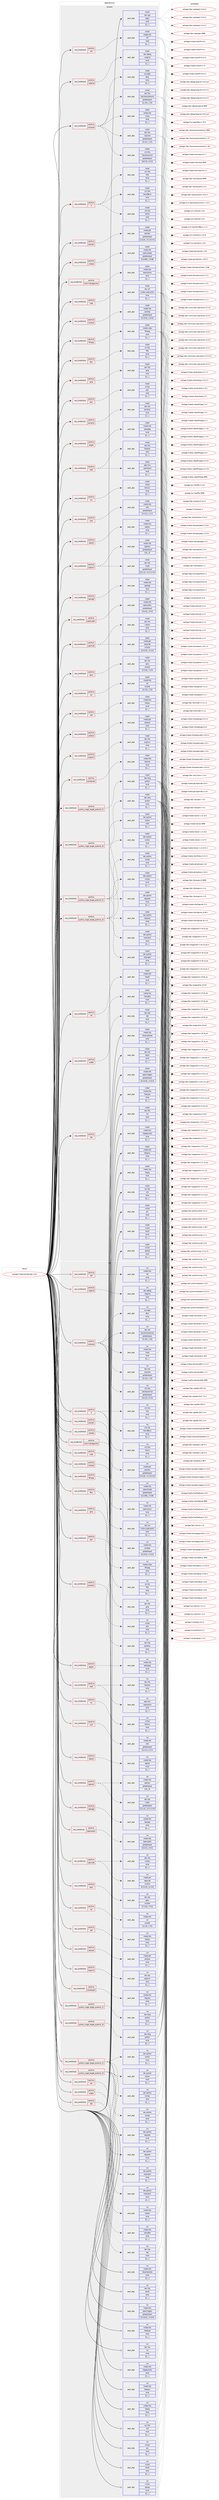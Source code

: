 digraph prolog {

# *************
# Graph options
# *************

newrank=true;
concentrate=true;
compound=true;
graph [rankdir=LR,fontname=Helvetica,fontsize=10,ranksep=1.5];#, ranksep=2.5, nodesep=0.2];
edge  [arrowhead=vee];
node  [fontname=Helvetica,fontsize=10];

# **********
# The ebuild
# **********

subgraph cluster_leftcol {
color=gray;
label=<<i>ebuild</i>>;
id [label="portage://media-gfx/blender-3.6.8", color=red, width=4, href="../media-gfx/blender-3.6.8.svg"];
}

# ****************
# The dependencies
# ****************

subgraph cluster_midcol {
color=gray;
label=<<i>dependencies</i>>;
subgraph cluster_compile {
fillcolor="#eeeeee";
style=filled;
label=<<i>compile</i>>;
subgraph cond74680 {
dependency293848 [label=<<TABLE BORDER="0" CELLBORDER="1" CELLSPACING="0" CELLPADDING="4"><TR><TD ROWSPAN="3" CELLPADDING="10">use_conditional</TD></TR><TR><TD>positive</TD></TR><TR><TD>X</TD></TR></TABLE>>, shape=none, color=red];
subgraph pack216810 {
dependency293849 [label=<<TABLE BORDER="0" CELLBORDER="1" CELLSPACING="0" CELLPADDING="4" WIDTH="220"><TR><TD ROWSPAN="6" CELLPADDING="30">pack_dep</TD></TR><TR><TD WIDTH="110">install</TD></TR><TR><TD>x11-libs</TD></TR><TR><TD>libX11</TD></TR><TR><TD>none</TD></TR><TR><TD>[[],,,,]</TD></TR></TABLE>>, shape=none, color=blue];
}
dependency293848:e -> dependency293849:w [weight=20,style="dashed",arrowhead="vee"];
subgraph pack216811 {
dependency293850 [label=<<TABLE BORDER="0" CELLBORDER="1" CELLSPACING="0" CELLPADDING="4" WIDTH="220"><TR><TD ROWSPAN="6" CELLPADDING="30">pack_dep</TD></TR><TR><TD WIDTH="110">install</TD></TR><TR><TD>x11-libs</TD></TR><TR><TD>libXi</TD></TR><TR><TD>none</TD></TR><TR><TD>[[],,,,]</TD></TR></TABLE>>, shape=none, color=blue];
}
dependency293848:e -> dependency293850:w [weight=20,style="dashed",arrowhead="vee"];
subgraph pack216812 {
dependency293851 [label=<<TABLE BORDER="0" CELLBORDER="1" CELLSPACING="0" CELLPADDING="4" WIDTH="220"><TR><TD ROWSPAN="6" CELLPADDING="30">pack_dep</TD></TR><TR><TD WIDTH="110">install</TD></TR><TR><TD>x11-libs</TD></TR><TR><TD>libXxf86vm</TD></TR><TR><TD>none</TD></TR><TR><TD>[[],,,,]</TD></TR></TABLE>>, shape=none, color=blue];
}
dependency293848:e -> dependency293851:w [weight=20,style="dashed",arrowhead="vee"];
}
id:e -> dependency293848:w [weight=20,style="solid",arrowhead="vee"];
subgraph cond74681 {
dependency293852 [label=<<TABLE BORDER="0" CELLBORDER="1" CELLSPACING="0" CELLPADDING="4"><TR><TD ROWSPAN="3" CELLPADDING="10">use_conditional</TD></TR><TR><TD>positive</TD></TR><TR><TD>alembic</TD></TR></TABLE>>, shape=none, color=red];
subgraph pack216813 {
dependency293853 [label=<<TABLE BORDER="0" CELLBORDER="1" CELLSPACING="0" CELLPADDING="4" WIDTH="220"><TR><TD ROWSPAN="6" CELLPADDING="30">pack_dep</TD></TR><TR><TD WIDTH="110">install</TD></TR><TR><TD>media-gfx</TD></TR><TR><TD>alembic</TD></TR><TR><TD>greaterequal</TD></TR><TR><TD>[[1,8,3],,-r2,1.8.3-r2]</TD></TR></TABLE>>, shape=none, color=blue];
}
dependency293852:e -> dependency293853:w [weight=20,style="dashed",arrowhead="vee"];
}
id:e -> dependency293852:w [weight=20,style="solid",arrowhead="vee"];
subgraph cond74682 {
dependency293854 [label=<<TABLE BORDER="0" CELLBORDER="1" CELLSPACING="0" CELLPADDING="4"><TR><TD ROWSPAN="3" CELLPADDING="10">use_conditional</TD></TR><TR><TD>positive</TD></TR><TR><TD>collada</TD></TR></TABLE>>, shape=none, color=red];
subgraph pack216814 {
dependency293855 [label=<<TABLE BORDER="0" CELLBORDER="1" CELLSPACING="0" CELLPADDING="4" WIDTH="220"><TR><TD ROWSPAN="6" CELLPADDING="30">pack_dep</TD></TR><TR><TD WIDTH="110">install</TD></TR><TR><TD>media-libs</TD></TR><TR><TD>opencollada</TD></TR><TR><TD>greaterequal</TD></TR><TR><TD>[[1,6,68],,,1.6.68]</TD></TR></TABLE>>, shape=none, color=blue];
}
dependency293854:e -> dependency293855:w [weight=20,style="dashed",arrowhead="vee"];
}
id:e -> dependency293854:w [weight=20,style="solid",arrowhead="vee"];
subgraph cond74683 {
dependency293856 [label=<<TABLE BORDER="0" CELLBORDER="1" CELLSPACING="0" CELLPADDING="4"><TR><TD ROWSPAN="3" CELLPADDING="10">use_conditional</TD></TR><TR><TD>positive</TD></TR><TR><TD>color-management</TD></TR></TABLE>>, shape=none, color=red];
subgraph pack216815 {
dependency293857 [label=<<TABLE BORDER="0" CELLBORDER="1" CELLSPACING="0" CELLPADDING="4" WIDTH="220"><TR><TD ROWSPAN="6" CELLPADDING="30">pack_dep</TD></TR><TR><TD WIDTH="110">install</TD></TR><TR><TD>media-libs</TD></TR><TR><TD>opencolorio</TD></TR><TR><TD>none</TD></TR><TR><TD>[[],,,,]</TD></TR></TABLE>>, shape=none, color=blue];
}
dependency293856:e -> dependency293857:w [weight=20,style="dashed",arrowhead="vee"];
}
id:e -> dependency293856:w [weight=20,style="solid",arrowhead="vee"];
subgraph cond74684 {
dependency293858 [label=<<TABLE BORDER="0" CELLBORDER="1" CELLSPACING="0" CELLPADDING="4"><TR><TD ROWSPAN="3" CELLPADDING="10">use_conditional</TD></TR><TR><TD>positive</TD></TR><TR><TD>cuda</TD></TR></TABLE>>, shape=none, color=red];
subgraph pack216816 {
dependency293859 [label=<<TABLE BORDER="0" CELLBORDER="1" CELLSPACING="0" CELLPADDING="4" WIDTH="220"><TR><TD ROWSPAN="6" CELLPADDING="30">pack_dep</TD></TR><TR><TD WIDTH="110">install</TD></TR><TR><TD>dev-util</TD></TR><TR><TD>nvidia-cuda-toolkit</TD></TR><TR><TD>none</TD></TR><TR><TD>[[],,,,]</TD></TR></TABLE>>, shape=none, color=blue];
}
dependency293858:e -> dependency293859:w [weight=20,style="dashed",arrowhead="vee"];
}
id:e -> dependency293858:w [weight=20,style="solid",arrowhead="vee"];
subgraph cond74685 {
dependency293860 [label=<<TABLE BORDER="0" CELLBORDER="1" CELLSPACING="0" CELLPADDING="4"><TR><TD ROWSPAN="3" CELLPADDING="10">use_conditional</TD></TR><TR><TD>positive</TD></TR><TR><TD>embree</TD></TR></TABLE>>, shape=none, color=red];
subgraph pack216817 {
dependency293861 [label=<<TABLE BORDER="0" CELLBORDER="1" CELLSPACING="0" CELLPADDING="4" WIDTH="220"><TR><TD ROWSPAN="6" CELLPADDING="30">pack_dep</TD></TR><TR><TD WIDTH="110">install</TD></TR><TR><TD>media-libs</TD></TR><TR><TD>embree</TD></TR><TR><TD>greaterequal</TD></TR><TR><TD>[[3,10,0],,,3.10.0]</TD></TR></TABLE>>, shape=none, color=blue];
}
dependency293860:e -> dependency293861:w [weight=20,style="dashed",arrowhead="vee"];
}
id:e -> dependency293860:w [weight=20,style="solid",arrowhead="vee"];
subgraph cond74686 {
dependency293862 [label=<<TABLE BORDER="0" CELLBORDER="1" CELLSPACING="0" CELLPADDING="4"><TR><TD ROWSPAN="3" CELLPADDING="10">use_conditional</TD></TR><TR><TD>positive</TD></TR><TR><TD>ffmpeg</TD></TR></TABLE>>, shape=none, color=red];
subgraph pack216818 {
dependency293863 [label=<<TABLE BORDER="0" CELLBORDER="1" CELLSPACING="0" CELLPADDING="4" WIDTH="220"><TR><TD ROWSPAN="6" CELLPADDING="30">pack_dep</TD></TR><TR><TD WIDTH="110">install</TD></TR><TR><TD>media-video</TD></TR><TR><TD>ffmpeg</TD></TR><TR><TD>none</TD></TR><TR><TD>[[],,,,]</TD></TR></TABLE>>, shape=none, color=blue];
}
dependency293862:e -> dependency293863:w [weight=20,style="dashed",arrowhead="vee"];
}
id:e -> dependency293862:w [weight=20,style="solid",arrowhead="vee"];
subgraph cond74687 {
dependency293864 [label=<<TABLE BORDER="0" CELLBORDER="1" CELLSPACING="0" CELLPADDING="4"><TR><TD ROWSPAN="3" CELLPADDING="10">use_conditional</TD></TR><TR><TD>positive</TD></TR><TR><TD>fftw</TD></TR></TABLE>>, shape=none, color=red];
subgraph pack216819 {
dependency293865 [label=<<TABLE BORDER="0" CELLBORDER="1" CELLSPACING="0" CELLPADDING="4" WIDTH="220"><TR><TD ROWSPAN="6" CELLPADDING="30">pack_dep</TD></TR><TR><TD WIDTH="110">install</TD></TR><TR><TD>sci-libs</TD></TR><TR><TD>fftw</TD></TR><TR><TD>none</TD></TR><TR><TD>[[],,,,]</TD></TR></TABLE>>, shape=none, color=blue];
}
dependency293864:e -> dependency293865:w [weight=20,style="dashed",arrowhead="vee"];
}
id:e -> dependency293864:w [weight=20,style="solid",arrowhead="vee"];
subgraph cond74688 {
dependency293866 [label=<<TABLE BORDER="0" CELLBORDER="1" CELLSPACING="0" CELLPADDING="4"><TR><TD ROWSPAN="3" CELLPADDING="10">use_conditional</TD></TR><TR><TD>positive</TD></TR><TR><TD>gmp</TD></TR></TABLE>>, shape=none, color=red];
subgraph pack216820 {
dependency293867 [label=<<TABLE BORDER="0" CELLBORDER="1" CELLSPACING="0" CELLPADDING="4" WIDTH="220"><TR><TD ROWSPAN="6" CELLPADDING="30">pack_dep</TD></TR><TR><TD WIDTH="110">install</TD></TR><TR><TD>dev-libs</TD></TR><TR><TD>gmp</TD></TR><TR><TD>none</TD></TR><TR><TD>[[],,,,]</TD></TR></TABLE>>, shape=none, color=blue];
}
dependency293866:e -> dependency293867:w [weight=20,style="dashed",arrowhead="vee"];
}
id:e -> dependency293866:w [weight=20,style="solid",arrowhead="vee"];
subgraph cond74689 {
dependency293868 [label=<<TABLE BORDER="0" CELLBORDER="1" CELLSPACING="0" CELLPADDING="4"><TR><TD ROWSPAN="3" CELLPADDING="10">use_conditional</TD></TR><TR><TD>positive</TD></TR><TR><TD>jack</TD></TR></TABLE>>, shape=none, color=red];
subgraph pack216821 {
dependency293869 [label=<<TABLE BORDER="0" CELLBORDER="1" CELLSPACING="0" CELLPADDING="4" WIDTH="220"><TR><TD ROWSPAN="6" CELLPADDING="30">pack_dep</TD></TR><TR><TD WIDTH="110">install</TD></TR><TR><TD>virtual</TD></TR><TR><TD>jack</TD></TR><TR><TD>none</TD></TR><TR><TD>[[],,,,]</TD></TR></TABLE>>, shape=none, color=blue];
}
dependency293868:e -> dependency293869:w [weight=20,style="dashed",arrowhead="vee"];
}
id:e -> dependency293868:w [weight=20,style="solid",arrowhead="vee"];
subgraph cond74690 {
dependency293870 [label=<<TABLE BORDER="0" CELLBORDER="1" CELLSPACING="0" CELLPADDING="4"><TR><TD ROWSPAN="3" CELLPADDING="10">use_conditional</TD></TR><TR><TD>positive</TD></TR><TR><TD>jemalloc</TD></TR></TABLE>>, shape=none, color=red];
subgraph pack216822 {
dependency293871 [label=<<TABLE BORDER="0" CELLBORDER="1" CELLSPACING="0" CELLPADDING="4" WIDTH="220"><TR><TD ROWSPAN="6" CELLPADDING="30">pack_dep</TD></TR><TR><TD WIDTH="110">install</TD></TR><TR><TD>dev-libs</TD></TR><TR><TD>jemalloc</TD></TR><TR><TD>none</TD></TR><TR><TD>[[],,,,]</TD></TR></TABLE>>, shape=none, color=blue];
}
dependency293870:e -> dependency293871:w [weight=20,style="dashed",arrowhead="vee"];
}
id:e -> dependency293870:w [weight=20,style="solid",arrowhead="vee"];
subgraph cond74691 {
dependency293872 [label=<<TABLE BORDER="0" CELLBORDER="1" CELLSPACING="0" CELLPADDING="4"><TR><TD ROWSPAN="3" CELLPADDING="10">use_conditional</TD></TR><TR><TD>positive</TD></TR><TR><TD>jpeg2k</TD></TR></TABLE>>, shape=none, color=red];
subgraph pack216823 {
dependency293873 [label=<<TABLE BORDER="0" CELLBORDER="1" CELLSPACING="0" CELLPADDING="4" WIDTH="220"><TR><TD ROWSPAN="6" CELLPADDING="30">pack_dep</TD></TR><TR><TD WIDTH="110">install</TD></TR><TR><TD>media-libs</TD></TR><TR><TD>openjpeg</TD></TR><TR><TD>none</TD></TR><TR><TD>[[],,,,]</TD></TR></TABLE>>, shape=none, color=blue];
}
dependency293872:e -> dependency293873:w [weight=20,style="dashed",arrowhead="vee"];
}
id:e -> dependency293872:w [weight=20,style="solid",arrowhead="vee"];
subgraph cond74692 {
dependency293874 [label=<<TABLE BORDER="0" CELLBORDER="1" CELLSPACING="0" CELLPADDING="4"><TR><TD ROWSPAN="3" CELLPADDING="10">use_conditional</TD></TR><TR><TD>positive</TD></TR><TR><TD>ndof</TD></TR></TABLE>>, shape=none, color=red];
subgraph pack216824 {
dependency293875 [label=<<TABLE BORDER="0" CELLBORDER="1" CELLSPACING="0" CELLPADDING="4" WIDTH="220"><TR><TD ROWSPAN="6" CELLPADDING="30">pack_dep</TD></TR><TR><TD WIDTH="110">install</TD></TR><TR><TD>app-misc</TD></TR><TR><TD>spacenavd</TD></TR><TR><TD>none</TD></TR><TR><TD>[[],,,,]</TD></TR></TABLE>>, shape=none, color=blue];
}
dependency293874:e -> dependency293875:w [weight=20,style="dashed",arrowhead="vee"];
subgraph pack216825 {
dependency293876 [label=<<TABLE BORDER="0" CELLBORDER="1" CELLSPACING="0" CELLPADDING="4" WIDTH="220"><TR><TD ROWSPAN="6" CELLPADDING="30">pack_dep</TD></TR><TR><TD WIDTH="110">install</TD></TR><TR><TD>dev-libs</TD></TR><TR><TD>libspnav</TD></TR><TR><TD>none</TD></TR><TR><TD>[[],,,,]</TD></TR></TABLE>>, shape=none, color=blue];
}
dependency293874:e -> dependency293876:w [weight=20,style="dashed",arrowhead="vee"];
}
id:e -> dependency293874:w [weight=20,style="solid",arrowhead="vee"];
subgraph cond74693 {
dependency293877 [label=<<TABLE BORDER="0" CELLBORDER="1" CELLSPACING="0" CELLPADDING="4"><TR><TD ROWSPAN="3" CELLPADDING="10">use_conditional</TD></TR><TR><TD>positive</TD></TR><TR><TD>nls</TD></TR></TABLE>>, shape=none, color=red];
subgraph pack216826 {
dependency293878 [label=<<TABLE BORDER="0" CELLBORDER="1" CELLSPACING="0" CELLPADDING="4" WIDTH="220"><TR><TD ROWSPAN="6" CELLPADDING="30">pack_dep</TD></TR><TR><TD WIDTH="110">install</TD></TR><TR><TD>virtual</TD></TR><TR><TD>libiconv</TD></TR><TR><TD>none</TD></TR><TR><TD>[[],,,,]</TD></TR></TABLE>>, shape=none, color=blue];
}
dependency293877:e -> dependency293878:w [weight=20,style="dashed",arrowhead="vee"];
}
id:e -> dependency293877:w [weight=20,style="solid",arrowhead="vee"];
subgraph cond74694 {
dependency293879 [label=<<TABLE BORDER="0" CELLBORDER="1" CELLSPACING="0" CELLPADDING="4"><TR><TD ROWSPAN="3" CELLPADDING="10">use_conditional</TD></TR><TR><TD>positive</TD></TR><TR><TD>oidn</TD></TR></TABLE>>, shape=none, color=red];
subgraph pack216827 {
dependency293880 [label=<<TABLE BORDER="0" CELLBORDER="1" CELLSPACING="0" CELLPADDING="4" WIDTH="220"><TR><TD ROWSPAN="6" CELLPADDING="30">pack_dep</TD></TR><TR><TD WIDTH="110">install</TD></TR><TR><TD>media-libs</TD></TR><TR><TD>oidn</TD></TR><TR><TD>greaterequal</TD></TR><TR><TD>[[1,4,1],,,1.4.1]</TD></TR></TABLE>>, shape=none, color=blue];
}
dependency293879:e -> dependency293880:w [weight=20,style="dashed",arrowhead="vee"];
}
id:e -> dependency293879:w [weight=20,style="solid",arrowhead="vee"];
subgraph cond74695 {
dependency293881 [label=<<TABLE BORDER="0" CELLBORDER="1" CELLSPACING="0" CELLPADDING="4"><TR><TD ROWSPAN="3" CELLPADDING="10">use_conditional</TD></TR><TR><TD>positive</TD></TR><TR><TD>openal</TD></TR></TABLE>>, shape=none, color=red];
subgraph pack216828 {
dependency293882 [label=<<TABLE BORDER="0" CELLBORDER="1" CELLSPACING="0" CELLPADDING="4" WIDTH="220"><TR><TD ROWSPAN="6" CELLPADDING="30">pack_dep</TD></TR><TR><TD WIDTH="110">install</TD></TR><TR><TD>media-libs</TD></TR><TR><TD>openal</TD></TR><TR><TD>none</TD></TR><TR><TD>[[],,,,]</TD></TR></TABLE>>, shape=none, color=blue];
}
dependency293881:e -> dependency293882:w [weight=20,style="dashed",arrowhead="vee"];
}
id:e -> dependency293881:w [weight=20,style="solid",arrowhead="vee"];
subgraph cond74696 {
dependency293883 [label=<<TABLE BORDER="0" CELLBORDER="1" CELLSPACING="0" CELLPADDING="4"><TR><TD ROWSPAN="3" CELLPADDING="10">use_conditional</TD></TR><TR><TD>positive</TD></TR><TR><TD>openexr</TD></TR></TABLE>>, shape=none, color=red];
subgraph pack216829 {
dependency293884 [label=<<TABLE BORDER="0" CELLBORDER="1" CELLSPACING="0" CELLPADDING="4" WIDTH="220"><TR><TD ROWSPAN="6" CELLPADDING="30">pack_dep</TD></TR><TR><TD WIDTH="110">install</TD></TR><TR><TD>dev-libs</TD></TR><TR><TD>imath</TD></TR><TR><TD>greaterequal</TD></TR><TR><TD>[[3,1,4],,-r2,3.1.4-r2]</TD></TR></TABLE>>, shape=none, color=blue];
}
dependency293883:e -> dependency293884:w [weight=20,style="dashed",arrowhead="vee"];
subgraph pack216830 {
dependency293885 [label=<<TABLE BORDER="0" CELLBORDER="1" CELLSPACING="0" CELLPADDING="4" WIDTH="220"><TR><TD ROWSPAN="6" CELLPADDING="30">pack_dep</TD></TR><TR><TD WIDTH="110">install</TD></TR><TR><TD>media-libs</TD></TR><TR><TD>openexr</TD></TR><TR><TD>greaterequal</TD></TR><TR><TD>[[3],,,3]</TD></TR></TABLE>>, shape=none, color=blue];
}
dependency293883:e -> dependency293885:w [weight=20,style="dashed",arrowhead="vee"];
}
id:e -> dependency293883:w [weight=20,style="solid",arrowhead="vee"];
subgraph cond74697 {
dependency293886 [label=<<TABLE BORDER="0" CELLBORDER="1" CELLSPACING="0" CELLPADDING="4"><TR><TD ROWSPAN="3" CELLPADDING="10">use_conditional</TD></TR><TR><TD>positive</TD></TR><TR><TD>openpgl</TD></TR></TABLE>>, shape=none, color=red];
subgraph pack216831 {
dependency293887 [label=<<TABLE BORDER="0" CELLBORDER="1" CELLSPACING="0" CELLPADDING="4" WIDTH="220"><TR><TD ROWSPAN="6" CELLPADDING="30">pack_dep</TD></TR><TR><TD WIDTH="110">install</TD></TR><TR><TD>media-libs</TD></TR><TR><TD>openpgl</TD></TR><TR><TD>none</TD></TR><TR><TD>[[],,,,]</TD></TR></TABLE>>, shape=none, color=blue];
}
dependency293886:e -> dependency293887:w [weight=20,style="dashed",arrowhead="vee"];
}
id:e -> dependency293886:w [weight=20,style="solid",arrowhead="vee"];
subgraph cond74698 {
dependency293888 [label=<<TABLE BORDER="0" CELLBORDER="1" CELLSPACING="0" CELLPADDING="4"><TR><TD ROWSPAN="3" CELLPADDING="10">use_conditional</TD></TR><TR><TD>positive</TD></TR><TR><TD>opensubdiv</TD></TR></TABLE>>, shape=none, color=red];
subgraph pack216832 {
dependency293889 [label=<<TABLE BORDER="0" CELLBORDER="1" CELLSPACING="0" CELLPADDING="4" WIDTH="220"><TR><TD ROWSPAN="6" CELLPADDING="30">pack_dep</TD></TR><TR><TD WIDTH="110">install</TD></TR><TR><TD>media-libs</TD></TR><TR><TD>opensubdiv</TD></TR><TR><TD>greaterequal</TD></TR><TR><TD>[[3,4,0],,,3.4.0]</TD></TR></TABLE>>, shape=none, color=blue];
}
dependency293888:e -> dependency293889:w [weight=20,style="dashed",arrowhead="vee"];
}
id:e -> dependency293888:w [weight=20,style="solid",arrowhead="vee"];
subgraph cond74699 {
dependency293890 [label=<<TABLE BORDER="0" CELLBORDER="1" CELLSPACING="0" CELLPADDING="4"><TR><TD ROWSPAN="3" CELLPADDING="10">use_conditional</TD></TR><TR><TD>positive</TD></TR><TR><TD>openvdb</TD></TR></TABLE>>, shape=none, color=red];
subgraph pack216833 {
dependency293891 [label=<<TABLE BORDER="0" CELLBORDER="1" CELLSPACING="0" CELLPADDING="4" WIDTH="220"><TR><TD ROWSPAN="6" CELLPADDING="30">pack_dep</TD></TR><TR><TD WIDTH="110">install</TD></TR><TR><TD>media-gfx</TD></TR><TR><TD>openvdb</TD></TR><TR><TD>smaller</TD></TR><TR><TD>[[11,0,0],,,11.0.0]</TD></TR></TABLE>>, shape=none, color=blue];
}
dependency293890:e -> dependency293891:w [weight=20,style="dashed",arrowhead="vee"];
subgraph pack216834 {
dependency293892 [label=<<TABLE BORDER="0" CELLBORDER="1" CELLSPACING="0" CELLPADDING="4" WIDTH="220"><TR><TD ROWSPAN="6" CELLPADDING="30">pack_dep</TD></TR><TR><TD WIDTH="110">install</TD></TR><TR><TD>dev-libs</TD></TR><TR><TD>c-blosc</TD></TR><TR><TD>none</TD></TR><TR><TD>[[],,,,]</TD></TR></TABLE>>, shape=none, color=blue];
}
dependency293890:e -> dependency293892:w [weight=20,style="dashed",arrowhead="vee"];
}
id:e -> dependency293890:w [weight=20,style="solid",arrowhead="vee"];
subgraph cond74700 {
dependency293893 [label=<<TABLE BORDER="0" CELLBORDER="1" CELLSPACING="0" CELLPADDING="4"><TR><TD ROWSPAN="3" CELLPADDING="10">use_conditional</TD></TR><TR><TD>positive</TD></TR><TR><TD>optix</TD></TR></TABLE>>, shape=none, color=red];
subgraph pack216835 {
dependency293894 [label=<<TABLE BORDER="0" CELLBORDER="1" CELLSPACING="0" CELLPADDING="4" WIDTH="220"><TR><TD ROWSPAN="6" CELLPADDING="30">pack_dep</TD></TR><TR><TD WIDTH="110">install</TD></TR><TR><TD>dev-libs</TD></TR><TR><TD>optix</TD></TR><TR><TD>smaller</TD></TR><TR><TD>[[7,5,0],,,7.5.0]</TD></TR></TABLE>>, shape=none, color=blue];
}
dependency293893:e -> dependency293894:w [weight=20,style="dashed",arrowhead="vee"];
}
id:e -> dependency293893:w [weight=20,style="solid",arrowhead="vee"];
subgraph cond74701 {
dependency293895 [label=<<TABLE BORDER="0" CELLBORDER="1" CELLSPACING="0" CELLPADDING="4"><TR><TD ROWSPAN="3" CELLPADDING="10">use_conditional</TD></TR><TR><TD>positive</TD></TR><TR><TD>osl</TD></TR></TABLE>>, shape=none, color=red];
subgraph pack216836 {
dependency293896 [label=<<TABLE BORDER="0" CELLBORDER="1" CELLSPACING="0" CELLPADDING="4" WIDTH="220"><TR><TD ROWSPAN="6" CELLPADDING="30">pack_dep</TD></TR><TR><TD WIDTH="110">install</TD></TR><TR><TD>media-libs</TD></TR><TR><TD>osl</TD></TR><TR><TD>smaller</TD></TR><TR><TD>[[1,13],,,1.13]</TD></TR></TABLE>>, shape=none, color=blue];
}
dependency293895:e -> dependency293896:w [weight=20,style="dashed",arrowhead="vee"];
}
id:e -> dependency293895:w [weight=20,style="solid",arrowhead="vee"];
subgraph cond74702 {
dependency293897 [label=<<TABLE BORDER="0" CELLBORDER="1" CELLSPACING="0" CELLPADDING="4"><TR><TD ROWSPAN="3" CELLPADDING="10">use_conditional</TD></TR><TR><TD>positive</TD></TR><TR><TD>pdf</TD></TR></TABLE>>, shape=none, color=red];
subgraph pack216837 {
dependency293898 [label=<<TABLE BORDER="0" CELLBORDER="1" CELLSPACING="0" CELLPADDING="4" WIDTH="220"><TR><TD ROWSPAN="6" CELLPADDING="30">pack_dep</TD></TR><TR><TD WIDTH="110">install</TD></TR><TR><TD>media-libs</TD></TR><TR><TD>libharu</TD></TR><TR><TD>none</TD></TR><TR><TD>[[],,,,]</TD></TR></TABLE>>, shape=none, color=blue];
}
dependency293897:e -> dependency293898:w [weight=20,style="dashed",arrowhead="vee"];
}
id:e -> dependency293897:w [weight=20,style="solid",arrowhead="vee"];
subgraph cond74703 {
dependency293899 [label=<<TABLE BORDER="0" CELLBORDER="1" CELLSPACING="0" CELLPADDING="4"><TR><TD ROWSPAN="3" CELLPADDING="10">use_conditional</TD></TR><TR><TD>positive</TD></TR><TR><TD>potrace</TD></TR></TABLE>>, shape=none, color=red];
subgraph pack216838 {
dependency293900 [label=<<TABLE BORDER="0" CELLBORDER="1" CELLSPACING="0" CELLPADDING="4" WIDTH="220"><TR><TD ROWSPAN="6" CELLPADDING="30">pack_dep</TD></TR><TR><TD WIDTH="110">install</TD></TR><TR><TD>media-gfx</TD></TR><TR><TD>potrace</TD></TR><TR><TD>none</TD></TR><TR><TD>[[],,,,]</TD></TR></TABLE>>, shape=none, color=blue];
}
dependency293899:e -> dependency293900:w [weight=20,style="dashed",arrowhead="vee"];
}
id:e -> dependency293899:w [weight=20,style="solid",arrowhead="vee"];
subgraph cond74704 {
dependency293901 [label=<<TABLE BORDER="0" CELLBORDER="1" CELLSPACING="0" CELLPADDING="4"><TR><TD ROWSPAN="3" CELLPADDING="10">use_conditional</TD></TR><TR><TD>positive</TD></TR><TR><TD>pugixml</TD></TR></TABLE>>, shape=none, color=red];
subgraph pack216839 {
dependency293902 [label=<<TABLE BORDER="0" CELLBORDER="1" CELLSPACING="0" CELLPADDING="4" WIDTH="220"><TR><TD ROWSPAN="6" CELLPADDING="30">pack_dep</TD></TR><TR><TD WIDTH="110">install</TD></TR><TR><TD>dev-libs</TD></TR><TR><TD>pugixml</TD></TR><TR><TD>none</TD></TR><TR><TD>[[],,,,]</TD></TR></TABLE>>, shape=none, color=blue];
}
dependency293901:e -> dependency293902:w [weight=20,style="dashed",arrowhead="vee"];
}
id:e -> dependency293901:w [weight=20,style="solid",arrowhead="vee"];
subgraph cond74705 {
dependency293903 [label=<<TABLE BORDER="0" CELLBORDER="1" CELLSPACING="0" CELLPADDING="4"><TR><TD ROWSPAN="3" CELLPADDING="10">use_conditional</TD></TR><TR><TD>positive</TD></TR><TR><TD>pulseaudio</TD></TR></TABLE>>, shape=none, color=red];
subgraph pack216840 {
dependency293904 [label=<<TABLE BORDER="0" CELLBORDER="1" CELLSPACING="0" CELLPADDING="4" WIDTH="220"><TR><TD ROWSPAN="6" CELLPADDING="30">pack_dep</TD></TR><TR><TD WIDTH="110">install</TD></TR><TR><TD>media-libs</TD></TR><TR><TD>libpulse</TD></TR><TR><TD>none</TD></TR><TR><TD>[[],,,,]</TD></TR></TABLE>>, shape=none, color=blue];
}
dependency293903:e -> dependency293904:w [weight=20,style="dashed",arrowhead="vee"];
}
id:e -> dependency293903:w [weight=20,style="solid",arrowhead="vee"];
subgraph cond74706 {
dependency293905 [label=<<TABLE BORDER="0" CELLBORDER="1" CELLSPACING="0" CELLPADDING="4"><TR><TD ROWSPAN="3" CELLPADDING="10">use_conditional</TD></TR><TR><TD>positive</TD></TR><TR><TD>python_single_target_python3_10</TD></TR></TABLE>>, shape=none, color=red];
subgraph pack216841 {
dependency293906 [label=<<TABLE BORDER="0" CELLBORDER="1" CELLSPACING="0" CELLPADDING="4" WIDTH="220"><TR><TD ROWSPAN="6" CELLPADDING="30">pack_dep</TD></TR><TR><TD WIDTH="110">install</TD></TR><TR><TD>dev-lang</TD></TR><TR><TD>python</TD></TR><TR><TD>none</TD></TR><TR><TD>[[],,,,]</TD></TR></TABLE>>, shape=none, color=blue];
}
dependency293905:e -> dependency293906:w [weight=20,style="dashed",arrowhead="vee"];
}
id:e -> dependency293905:w [weight=20,style="solid",arrowhead="vee"];
subgraph cond74707 {
dependency293907 [label=<<TABLE BORDER="0" CELLBORDER="1" CELLSPACING="0" CELLPADDING="4"><TR><TD ROWSPAN="3" CELLPADDING="10">use_conditional</TD></TR><TR><TD>positive</TD></TR><TR><TD>python_single_target_python3_10</TD></TR></TABLE>>, shape=none, color=red];
subgraph pack216842 {
dependency293908 [label=<<TABLE BORDER="0" CELLBORDER="1" CELLSPACING="0" CELLPADDING="4" WIDTH="220"><TR><TD ROWSPAN="6" CELLPADDING="30">pack_dep</TD></TR><TR><TD WIDTH="110">install</TD></TR><TR><TD>dev-python</TD></TR><TR><TD>cython</TD></TR><TR><TD>none</TD></TR><TR><TD>[[],,,,]</TD></TR></TABLE>>, shape=none, color=blue];
}
dependency293907:e -> dependency293908:w [weight=20,style="dashed",arrowhead="vee"];
subgraph pack216843 {
dependency293909 [label=<<TABLE BORDER="0" CELLBORDER="1" CELLSPACING="0" CELLPADDING="4" WIDTH="220"><TR><TD ROWSPAN="6" CELLPADDING="30">pack_dep</TD></TR><TR><TD WIDTH="110">install</TD></TR><TR><TD>dev-python</TD></TR><TR><TD>numpy</TD></TR><TR><TD>none</TD></TR><TR><TD>[[],,,,]</TD></TR></TABLE>>, shape=none, color=blue];
}
dependency293907:e -> dependency293909:w [weight=20,style="dashed",arrowhead="vee"];
subgraph pack216844 {
dependency293910 [label=<<TABLE BORDER="0" CELLBORDER="1" CELLSPACING="0" CELLPADDING="4" WIDTH="220"><TR><TD ROWSPAN="6" CELLPADDING="30">pack_dep</TD></TR><TR><TD WIDTH="110">install</TD></TR><TR><TD>dev-python</TD></TR><TR><TD>zstandard</TD></TR><TR><TD>none</TD></TR><TR><TD>[[],,,,]</TD></TR></TABLE>>, shape=none, color=blue];
}
dependency293907:e -> dependency293910:w [weight=20,style="dashed",arrowhead="vee"];
subgraph pack216845 {
dependency293911 [label=<<TABLE BORDER="0" CELLBORDER="1" CELLSPACING="0" CELLPADDING="4" WIDTH="220"><TR><TD ROWSPAN="6" CELLPADDING="30">pack_dep</TD></TR><TR><TD WIDTH="110">install</TD></TR><TR><TD>dev-python</TD></TR><TR><TD>requests</TD></TR><TR><TD>none</TD></TR><TR><TD>[[],,,,]</TD></TR></TABLE>>, shape=none, color=blue];
}
dependency293907:e -> dependency293911:w [weight=20,style="dashed",arrowhead="vee"];
}
id:e -> dependency293907:w [weight=20,style="solid",arrowhead="vee"];
subgraph cond74708 {
dependency293912 [label=<<TABLE BORDER="0" CELLBORDER="1" CELLSPACING="0" CELLPADDING="4"><TR><TD ROWSPAN="3" CELLPADDING="10">use_conditional</TD></TR><TR><TD>positive</TD></TR><TR><TD>python_single_target_python3_11</TD></TR></TABLE>>, shape=none, color=red];
subgraph pack216846 {
dependency293913 [label=<<TABLE BORDER="0" CELLBORDER="1" CELLSPACING="0" CELLPADDING="4" WIDTH="220"><TR><TD ROWSPAN="6" CELLPADDING="30">pack_dep</TD></TR><TR><TD WIDTH="110">install</TD></TR><TR><TD>dev-lang</TD></TR><TR><TD>python</TD></TR><TR><TD>none</TD></TR><TR><TD>[[],,,,]</TD></TR></TABLE>>, shape=none, color=blue];
}
dependency293912:e -> dependency293913:w [weight=20,style="dashed",arrowhead="vee"];
}
id:e -> dependency293912:w [weight=20,style="solid",arrowhead="vee"];
subgraph cond74709 {
dependency293914 [label=<<TABLE BORDER="0" CELLBORDER="1" CELLSPACING="0" CELLPADDING="4"><TR><TD ROWSPAN="3" CELLPADDING="10">use_conditional</TD></TR><TR><TD>positive</TD></TR><TR><TD>python_single_target_python3_11</TD></TR></TABLE>>, shape=none, color=red];
subgraph pack216847 {
dependency293915 [label=<<TABLE BORDER="0" CELLBORDER="1" CELLSPACING="0" CELLPADDING="4" WIDTH="220"><TR><TD ROWSPAN="6" CELLPADDING="30">pack_dep</TD></TR><TR><TD WIDTH="110">install</TD></TR><TR><TD>dev-python</TD></TR><TR><TD>cython</TD></TR><TR><TD>none</TD></TR><TR><TD>[[],,,,]</TD></TR></TABLE>>, shape=none, color=blue];
}
dependency293914:e -> dependency293915:w [weight=20,style="dashed",arrowhead="vee"];
subgraph pack216848 {
dependency293916 [label=<<TABLE BORDER="0" CELLBORDER="1" CELLSPACING="0" CELLPADDING="4" WIDTH="220"><TR><TD ROWSPAN="6" CELLPADDING="30">pack_dep</TD></TR><TR><TD WIDTH="110">install</TD></TR><TR><TD>dev-python</TD></TR><TR><TD>numpy</TD></TR><TR><TD>none</TD></TR><TR><TD>[[],,,,]</TD></TR></TABLE>>, shape=none, color=blue];
}
dependency293914:e -> dependency293916:w [weight=20,style="dashed",arrowhead="vee"];
subgraph pack216849 {
dependency293917 [label=<<TABLE BORDER="0" CELLBORDER="1" CELLSPACING="0" CELLPADDING="4" WIDTH="220"><TR><TD ROWSPAN="6" CELLPADDING="30">pack_dep</TD></TR><TR><TD WIDTH="110">install</TD></TR><TR><TD>dev-python</TD></TR><TR><TD>zstandard</TD></TR><TR><TD>none</TD></TR><TR><TD>[[],,,,]</TD></TR></TABLE>>, shape=none, color=blue];
}
dependency293914:e -> dependency293917:w [weight=20,style="dashed",arrowhead="vee"];
subgraph pack216850 {
dependency293918 [label=<<TABLE BORDER="0" CELLBORDER="1" CELLSPACING="0" CELLPADDING="4" WIDTH="220"><TR><TD ROWSPAN="6" CELLPADDING="30">pack_dep</TD></TR><TR><TD WIDTH="110">install</TD></TR><TR><TD>dev-python</TD></TR><TR><TD>requests</TD></TR><TR><TD>none</TD></TR><TR><TD>[[],,,,]</TD></TR></TABLE>>, shape=none, color=blue];
}
dependency293914:e -> dependency293918:w [weight=20,style="dashed",arrowhead="vee"];
}
id:e -> dependency293914:w [weight=20,style="solid",arrowhead="vee"];
subgraph cond74710 {
dependency293919 [label=<<TABLE BORDER="0" CELLBORDER="1" CELLSPACING="0" CELLPADDING="4"><TR><TD ROWSPAN="3" CELLPADDING="10">use_conditional</TD></TR><TR><TD>positive</TD></TR><TR><TD>sdl</TD></TR></TABLE>>, shape=none, color=red];
subgraph pack216851 {
dependency293920 [label=<<TABLE BORDER="0" CELLBORDER="1" CELLSPACING="0" CELLPADDING="4" WIDTH="220"><TR><TD ROWSPAN="6" CELLPADDING="30">pack_dep</TD></TR><TR><TD WIDTH="110">install</TD></TR><TR><TD>media-libs</TD></TR><TR><TD>libsdl2</TD></TR><TR><TD>none</TD></TR><TR><TD>[[],,,,]</TD></TR></TABLE>>, shape=none, color=blue];
}
dependency293919:e -> dependency293920:w [weight=20,style="dashed",arrowhead="vee"];
}
id:e -> dependency293919:w [weight=20,style="solid",arrowhead="vee"];
subgraph cond74711 {
dependency293921 [label=<<TABLE BORDER="0" CELLBORDER="1" CELLSPACING="0" CELLPADDING="4"><TR><TD ROWSPAN="3" CELLPADDING="10">use_conditional</TD></TR><TR><TD>positive</TD></TR><TR><TD>sndfile</TD></TR></TABLE>>, shape=none, color=red];
subgraph pack216852 {
dependency293922 [label=<<TABLE BORDER="0" CELLBORDER="1" CELLSPACING="0" CELLPADDING="4" WIDTH="220"><TR><TD ROWSPAN="6" CELLPADDING="30">pack_dep</TD></TR><TR><TD WIDTH="110">install</TD></TR><TR><TD>media-libs</TD></TR><TR><TD>libsndfile</TD></TR><TR><TD>none</TD></TR><TR><TD>[[],,,,]</TD></TR></TABLE>>, shape=none, color=blue];
}
dependency293921:e -> dependency293922:w [weight=20,style="dashed",arrowhead="vee"];
}
id:e -> dependency293921:w [weight=20,style="solid",arrowhead="vee"];
subgraph cond74712 {
dependency293923 [label=<<TABLE BORDER="0" CELLBORDER="1" CELLSPACING="0" CELLPADDING="4"><TR><TD ROWSPAN="3" CELLPADDING="10">use_conditional</TD></TR><TR><TD>positive</TD></TR><TR><TD>tbb</TD></TR></TABLE>>, shape=none, color=red];
subgraph pack216853 {
dependency293924 [label=<<TABLE BORDER="0" CELLBORDER="1" CELLSPACING="0" CELLPADDING="4" WIDTH="220"><TR><TD ROWSPAN="6" CELLPADDING="30">pack_dep</TD></TR><TR><TD WIDTH="110">install</TD></TR><TR><TD>dev-cpp</TD></TR><TR><TD>tbb</TD></TR><TR><TD>none</TD></TR><TR><TD>[[],,,,]</TD></TR></TABLE>>, shape=none, color=blue];
}
dependency293923:e -> dependency293924:w [weight=20,style="dashed",arrowhead="vee"];
}
id:e -> dependency293923:w [weight=20,style="solid",arrowhead="vee"];
subgraph cond74713 {
dependency293925 [label=<<TABLE BORDER="0" CELLBORDER="1" CELLSPACING="0" CELLPADDING="4"><TR><TD ROWSPAN="3" CELLPADDING="10">use_conditional</TD></TR><TR><TD>positive</TD></TR><TR><TD>tiff</TD></TR></TABLE>>, shape=none, color=red];
subgraph pack216854 {
dependency293926 [label=<<TABLE BORDER="0" CELLBORDER="1" CELLSPACING="0" CELLPADDING="4" WIDTH="220"><TR><TD ROWSPAN="6" CELLPADDING="30">pack_dep</TD></TR><TR><TD WIDTH="110">install</TD></TR><TR><TD>media-libs</TD></TR><TR><TD>tiff</TD></TR><TR><TD>none</TD></TR><TR><TD>[[],,,,]</TD></TR></TABLE>>, shape=none, color=blue];
}
dependency293925:e -> dependency293926:w [weight=20,style="dashed",arrowhead="vee"];
}
id:e -> dependency293925:w [weight=20,style="solid",arrowhead="vee"];
subgraph cond74714 {
dependency293927 [label=<<TABLE BORDER="0" CELLBORDER="1" CELLSPACING="0" CELLPADDING="4"><TR><TD ROWSPAN="3" CELLPADDING="10">use_conditional</TD></TR><TR><TD>positive</TD></TR><TR><TD>valgrind</TD></TR></TABLE>>, shape=none, color=red];
subgraph pack216855 {
dependency293928 [label=<<TABLE BORDER="0" CELLBORDER="1" CELLSPACING="0" CELLPADDING="4" WIDTH="220"><TR><TD ROWSPAN="6" CELLPADDING="30">pack_dep</TD></TR><TR><TD WIDTH="110">install</TD></TR><TR><TD>dev-debug</TD></TR><TR><TD>valgrind</TD></TR><TR><TD>none</TD></TR><TR><TD>[[],,,,]</TD></TR></TABLE>>, shape=none, color=blue];
}
dependency293927:e -> dependency293928:w [weight=20,style="dashed",arrowhead="vee"];
}
id:e -> dependency293927:w [weight=20,style="solid",arrowhead="vee"];
subgraph cond74715 {
dependency293929 [label=<<TABLE BORDER="0" CELLBORDER="1" CELLSPACING="0" CELLPADDING="4"><TR><TD ROWSPAN="3" CELLPADDING="10">use_conditional</TD></TR><TR><TD>positive</TD></TR><TR><TD>wayland</TD></TR></TABLE>>, shape=none, color=red];
subgraph pack216856 {
dependency293930 [label=<<TABLE BORDER="0" CELLBORDER="1" CELLSPACING="0" CELLPADDING="4" WIDTH="220"><TR><TD ROWSPAN="6" CELLPADDING="30">pack_dep</TD></TR><TR><TD WIDTH="110">install</TD></TR><TR><TD>dev-libs</TD></TR><TR><TD>wayland</TD></TR><TR><TD>greaterequal</TD></TR><TR><TD>[[1,12],,,1.12]</TD></TR></TABLE>>, shape=none, color=blue];
}
dependency293929:e -> dependency293930:w [weight=20,style="dashed",arrowhead="vee"];
subgraph pack216857 {
dependency293931 [label=<<TABLE BORDER="0" CELLBORDER="1" CELLSPACING="0" CELLPADDING="4" WIDTH="220"><TR><TD ROWSPAN="6" CELLPADDING="30">pack_dep</TD></TR><TR><TD WIDTH="110">install</TD></TR><TR><TD>dev-libs</TD></TR><TR><TD>wayland-protocols</TD></TR><TR><TD>greaterequal</TD></TR><TR><TD>[[1,15],,,1.15]</TD></TR></TABLE>>, shape=none, color=blue];
}
dependency293929:e -> dependency293931:w [weight=20,style="dashed",arrowhead="vee"];
subgraph pack216858 {
dependency293932 [label=<<TABLE BORDER="0" CELLBORDER="1" CELLSPACING="0" CELLPADDING="4" WIDTH="220"><TR><TD ROWSPAN="6" CELLPADDING="30">pack_dep</TD></TR><TR><TD WIDTH="110">install</TD></TR><TR><TD>x11-libs</TD></TR><TR><TD>libxkbcommon</TD></TR><TR><TD>greaterequal</TD></TR><TR><TD>[[0,2,0],,,0.2.0]</TD></TR></TABLE>>, shape=none, color=blue];
}
dependency293929:e -> dependency293932:w [weight=20,style="dashed",arrowhead="vee"];
subgraph pack216859 {
dependency293933 [label=<<TABLE BORDER="0" CELLBORDER="1" CELLSPACING="0" CELLPADDING="4" WIDTH="220"><TR><TD ROWSPAN="6" CELLPADDING="30">pack_dep</TD></TR><TR><TD WIDTH="110">install</TD></TR><TR><TD>media-libs</TD></TR><TR><TD>mesa</TD></TR><TR><TD>none</TD></TR><TR><TD>[[],,,,]</TD></TR></TABLE>>, shape=none, color=blue];
}
dependency293929:e -> dependency293933:w [weight=20,style="dashed",arrowhead="vee"];
subgraph pack216860 {
dependency293934 [label=<<TABLE BORDER="0" CELLBORDER="1" CELLSPACING="0" CELLPADDING="4" WIDTH="220"><TR><TD ROWSPAN="6" CELLPADDING="30">pack_dep</TD></TR><TR><TD WIDTH="110">install</TD></TR><TR><TD>sys-apps</TD></TR><TR><TD>dbus</TD></TR><TR><TD>none</TD></TR><TR><TD>[[],,,,]</TD></TR></TABLE>>, shape=none, color=blue];
}
dependency293929:e -> dependency293934:w [weight=20,style="dashed",arrowhead="vee"];
}
id:e -> dependency293929:w [weight=20,style="solid",arrowhead="vee"];
subgraph pack216861 {
dependency293935 [label=<<TABLE BORDER="0" CELLBORDER="1" CELLSPACING="0" CELLPADDING="4" WIDTH="220"><TR><TD ROWSPAN="6" CELLPADDING="30">pack_dep</TD></TR><TR><TD WIDTH="110">install</TD></TR><TR><TD>dev-cpp</TD></TR><TR><TD>eigen</TD></TR><TR><TD>none</TD></TR><TR><TD>[[],,,,]</TD></TR></TABLE>>, shape=none, color=blue];
}
id:e -> dependency293935:w [weight=20,style="solid",arrowhead="vee"];
subgraph pack216862 {
dependency293936 [label=<<TABLE BORDER="0" CELLBORDER="1" CELLSPACING="0" CELLPADDING="4" WIDTH="220"><TR><TD ROWSPAN="6" CELLPADDING="30">pack_dep</TD></TR><TR><TD WIDTH="110">install</TD></TR><TR><TD>dev-libs</TD></TR><TR><TD>boost</TD></TR><TR><TD>none</TD></TR><TR><TD>[[],,,,]</TD></TR></TABLE>>, shape=none, color=blue];
}
id:e -> dependency293936:w [weight=20,style="solid",arrowhead="vee"];
subgraph pack216863 {
dependency293937 [label=<<TABLE BORDER="0" CELLBORDER="1" CELLSPACING="0" CELLPADDING="4" WIDTH="220"><TR><TD ROWSPAN="6" CELLPADDING="30">pack_dep</TD></TR><TR><TD WIDTH="110">install</TD></TR><TR><TD>dev-libs</TD></TR><TR><TD>lzo</TD></TR><TR><TD>none</TD></TR><TR><TD>[[],,,,]</TD></TR></TABLE>>, shape=none, color=blue];
}
id:e -> dependency293937:w [weight=20,style="solid",arrowhead="vee"];
subgraph pack216864 {
dependency293938 [label=<<TABLE BORDER="0" CELLBORDER="1" CELLSPACING="0" CELLPADDING="4" WIDTH="220"><TR><TD ROWSPAN="6" CELLPADDING="30">pack_dep</TD></TR><TR><TD WIDTH="110">install</TD></TR><TR><TD>media-libs</TD></TR><TR><TD>freetype</TD></TR><TR><TD>none</TD></TR><TR><TD>[[],,,,]</TD></TR></TABLE>>, shape=none, color=blue];
}
id:e -> dependency293938:w [weight=20,style="solid",arrowhead="vee"];
subgraph pack216865 {
dependency293939 [label=<<TABLE BORDER="0" CELLBORDER="1" CELLSPACING="0" CELLPADDING="4" WIDTH="220"><TR><TD ROWSPAN="6" CELLPADDING="30">pack_dep</TD></TR><TR><TD WIDTH="110">install</TD></TR><TR><TD>media-libs</TD></TR><TR><TD>libepoxy</TD></TR><TR><TD>none</TD></TR><TR><TD>[[],,,,]</TD></TR></TABLE>>, shape=none, color=blue];
}
id:e -> dependency293939:w [weight=20,style="solid",arrowhead="vee"];
subgraph pack216866 {
dependency293940 [label=<<TABLE BORDER="0" CELLBORDER="1" CELLSPACING="0" CELLPADDING="4" WIDTH="220"><TR><TD ROWSPAN="6" CELLPADDING="30">pack_dep</TD></TR><TR><TD WIDTH="110">install</TD></TR><TR><TD>media-libs</TD></TR><TR><TD>libjpeg-turbo</TD></TR><TR><TD>none</TD></TR><TR><TD>[[],,,,]</TD></TR></TABLE>>, shape=none, color=blue];
}
id:e -> dependency293940:w [weight=20,style="solid",arrowhead="vee"];
subgraph pack216867 {
dependency293941 [label=<<TABLE BORDER="0" CELLBORDER="1" CELLSPACING="0" CELLPADDING="4" WIDTH="220"><TR><TD ROWSPAN="6" CELLPADDING="30">pack_dep</TD></TR><TR><TD WIDTH="110">install</TD></TR><TR><TD>media-libs</TD></TR><TR><TD>libpng</TD></TR><TR><TD>none</TD></TR><TR><TD>[[],,,,]</TD></TR></TABLE>>, shape=none, color=blue];
}
id:e -> dependency293941:w [weight=20,style="solid",arrowhead="vee"];
subgraph pack216868 {
dependency293942 [label=<<TABLE BORDER="0" CELLBORDER="1" CELLSPACING="0" CELLPADDING="4" WIDTH="220"><TR><TD ROWSPAN="6" CELLPADDING="30">pack_dep</TD></TR><TR><TD WIDTH="110">install</TD></TR><TR><TD>media-libs</TD></TR><TR><TD>libsamplerate</TD></TR><TR><TD>none</TD></TR><TR><TD>[[],,,,]</TD></TR></TABLE>>, shape=none, color=blue];
}
id:e -> dependency293942:w [weight=20,style="solid",arrowhead="vee"];
subgraph pack216869 {
dependency293943 [label=<<TABLE BORDER="0" CELLBORDER="1" CELLSPACING="0" CELLPADDING="4" WIDTH="220"><TR><TD ROWSPAN="6" CELLPADDING="30">pack_dep</TD></TR><TR><TD WIDTH="110">install</TD></TR><TR><TD>media-libs</TD></TR><TR><TD>openimageio</TD></TR><TR><TD>greaterequal</TD></TR><TR><TD>[[2,4,6,0],,,2.4.6.0]</TD></TR></TABLE>>, shape=none, color=blue];
}
id:e -> dependency293943:w [weight=20,style="solid",arrowhead="vee"];
subgraph pack216870 {
dependency293944 [label=<<TABLE BORDER="0" CELLBORDER="1" CELLSPACING="0" CELLPADDING="4" WIDTH="220"><TR><TD ROWSPAN="6" CELLPADDING="30">pack_dep</TD></TR><TR><TD WIDTH="110">install</TD></TR><TR><TD>sys-libs</TD></TR><TR><TD>zlib</TD></TR><TR><TD>none</TD></TR><TR><TD>[[],,,,]</TD></TR></TABLE>>, shape=none, color=blue];
}
id:e -> dependency293944:w [weight=20,style="solid",arrowhead="vee"];
subgraph pack216871 {
dependency293945 [label=<<TABLE BORDER="0" CELLBORDER="1" CELLSPACING="0" CELLPADDING="4" WIDTH="220"><TR><TD ROWSPAN="6" CELLPADDING="30">pack_dep</TD></TR><TR><TD WIDTH="110">install</TD></TR><TR><TD>virtual</TD></TR><TR><TD>glu</TD></TR><TR><TD>none</TD></TR><TR><TD>[[],,,,]</TD></TR></TABLE>>, shape=none, color=blue];
}
id:e -> dependency293945:w [weight=20,style="solid",arrowhead="vee"];
subgraph pack216872 {
dependency293946 [label=<<TABLE BORDER="0" CELLBORDER="1" CELLSPACING="0" CELLPADDING="4" WIDTH="220"><TR><TD ROWSPAN="6" CELLPADDING="30">pack_dep</TD></TR><TR><TD WIDTH="110">install</TD></TR><TR><TD>virtual</TD></TR><TR><TD>libintl</TD></TR><TR><TD>none</TD></TR><TR><TD>[[],,,,]</TD></TR></TABLE>>, shape=none, color=blue];
}
id:e -> dependency293946:w [weight=20,style="solid",arrowhead="vee"];
subgraph pack216873 {
dependency293947 [label=<<TABLE BORDER="0" CELLBORDER="1" CELLSPACING="0" CELLPADDING="4" WIDTH="220"><TR><TD ROWSPAN="6" CELLPADDING="30">pack_dep</TD></TR><TR><TD WIDTH="110">install</TD></TR><TR><TD>virtual</TD></TR><TR><TD>opengl</TD></TR><TR><TD>none</TD></TR><TR><TD>[[],,,,]</TD></TR></TABLE>>, shape=none, color=blue];
}
id:e -> dependency293947:w [weight=20,style="solid",arrowhead="vee"];
}
subgraph cluster_compileandrun {
fillcolor="#eeeeee";
style=filled;
label=<<i>compile and run</i>>;
}
subgraph cluster_run {
fillcolor="#eeeeee";
style=filled;
label=<<i>run</i>>;
subgraph cond74716 {
dependency293948 [label=<<TABLE BORDER="0" CELLBORDER="1" CELLSPACING="0" CELLPADDING="4"><TR><TD ROWSPAN="3" CELLPADDING="10">use_conditional</TD></TR><TR><TD>positive</TD></TR><TR><TD>X</TD></TR></TABLE>>, shape=none, color=red];
subgraph pack216874 {
dependency293949 [label=<<TABLE BORDER="0" CELLBORDER="1" CELLSPACING="0" CELLPADDING="4" WIDTH="220"><TR><TD ROWSPAN="6" CELLPADDING="30">pack_dep</TD></TR><TR><TD WIDTH="110">run</TD></TR><TR><TD>x11-libs</TD></TR><TR><TD>libX11</TD></TR><TR><TD>none</TD></TR><TR><TD>[[],,,,]</TD></TR></TABLE>>, shape=none, color=blue];
}
dependency293948:e -> dependency293949:w [weight=20,style="dashed",arrowhead="vee"];
subgraph pack216875 {
dependency293950 [label=<<TABLE BORDER="0" CELLBORDER="1" CELLSPACING="0" CELLPADDING="4" WIDTH="220"><TR><TD ROWSPAN="6" CELLPADDING="30">pack_dep</TD></TR><TR><TD WIDTH="110">run</TD></TR><TR><TD>x11-libs</TD></TR><TR><TD>libXi</TD></TR><TR><TD>none</TD></TR><TR><TD>[[],,,,]</TD></TR></TABLE>>, shape=none, color=blue];
}
dependency293948:e -> dependency293950:w [weight=20,style="dashed",arrowhead="vee"];
subgraph pack216876 {
dependency293951 [label=<<TABLE BORDER="0" CELLBORDER="1" CELLSPACING="0" CELLPADDING="4" WIDTH="220"><TR><TD ROWSPAN="6" CELLPADDING="30">pack_dep</TD></TR><TR><TD WIDTH="110">run</TD></TR><TR><TD>x11-libs</TD></TR><TR><TD>libXxf86vm</TD></TR><TR><TD>none</TD></TR><TR><TD>[[],,,,]</TD></TR></TABLE>>, shape=none, color=blue];
}
dependency293948:e -> dependency293951:w [weight=20,style="dashed",arrowhead="vee"];
}
id:e -> dependency293948:w [weight=20,style="solid",arrowhead="odot"];
subgraph cond74717 {
dependency293952 [label=<<TABLE BORDER="0" CELLBORDER="1" CELLSPACING="0" CELLPADDING="4"><TR><TD ROWSPAN="3" CELLPADDING="10">use_conditional</TD></TR><TR><TD>positive</TD></TR><TR><TD>alembic</TD></TR></TABLE>>, shape=none, color=red];
subgraph pack216877 {
dependency293953 [label=<<TABLE BORDER="0" CELLBORDER="1" CELLSPACING="0" CELLPADDING="4" WIDTH="220"><TR><TD ROWSPAN="6" CELLPADDING="30">pack_dep</TD></TR><TR><TD WIDTH="110">run</TD></TR><TR><TD>media-gfx</TD></TR><TR><TD>alembic</TD></TR><TR><TD>greaterequal</TD></TR><TR><TD>[[1,8,3],,-r2,1.8.3-r2]</TD></TR></TABLE>>, shape=none, color=blue];
}
dependency293952:e -> dependency293953:w [weight=20,style="dashed",arrowhead="vee"];
}
id:e -> dependency293952:w [weight=20,style="solid",arrowhead="odot"];
subgraph cond74718 {
dependency293954 [label=<<TABLE BORDER="0" CELLBORDER="1" CELLSPACING="0" CELLPADDING="4"><TR><TD ROWSPAN="3" CELLPADDING="10">use_conditional</TD></TR><TR><TD>positive</TD></TR><TR><TD>collada</TD></TR></TABLE>>, shape=none, color=red];
subgraph pack216878 {
dependency293955 [label=<<TABLE BORDER="0" CELLBORDER="1" CELLSPACING="0" CELLPADDING="4" WIDTH="220"><TR><TD ROWSPAN="6" CELLPADDING="30">pack_dep</TD></TR><TR><TD WIDTH="110">run</TD></TR><TR><TD>media-libs</TD></TR><TR><TD>opencollada</TD></TR><TR><TD>greaterequal</TD></TR><TR><TD>[[1,6,68],,,1.6.68]</TD></TR></TABLE>>, shape=none, color=blue];
}
dependency293954:e -> dependency293955:w [weight=20,style="dashed",arrowhead="vee"];
}
id:e -> dependency293954:w [weight=20,style="solid",arrowhead="odot"];
subgraph cond74719 {
dependency293956 [label=<<TABLE BORDER="0" CELLBORDER="1" CELLSPACING="0" CELLPADDING="4"><TR><TD ROWSPAN="3" CELLPADDING="10">use_conditional</TD></TR><TR><TD>positive</TD></TR><TR><TD>color-management</TD></TR></TABLE>>, shape=none, color=red];
subgraph pack216879 {
dependency293957 [label=<<TABLE BORDER="0" CELLBORDER="1" CELLSPACING="0" CELLPADDING="4" WIDTH="220"><TR><TD ROWSPAN="6" CELLPADDING="30">pack_dep</TD></TR><TR><TD WIDTH="110">run</TD></TR><TR><TD>media-libs</TD></TR><TR><TD>opencolorio</TD></TR><TR><TD>none</TD></TR><TR><TD>[[],,,,]</TD></TR></TABLE>>, shape=none, color=blue];
}
dependency293956:e -> dependency293957:w [weight=20,style="dashed",arrowhead="vee"];
}
id:e -> dependency293956:w [weight=20,style="solid",arrowhead="odot"];
subgraph cond74720 {
dependency293958 [label=<<TABLE BORDER="0" CELLBORDER="1" CELLSPACING="0" CELLPADDING="4"><TR><TD ROWSPAN="3" CELLPADDING="10">use_conditional</TD></TR><TR><TD>positive</TD></TR><TR><TD>cuda</TD></TR></TABLE>>, shape=none, color=red];
subgraph pack216880 {
dependency293959 [label=<<TABLE BORDER="0" CELLBORDER="1" CELLSPACING="0" CELLPADDING="4" WIDTH="220"><TR><TD ROWSPAN="6" CELLPADDING="30">pack_dep</TD></TR><TR><TD WIDTH="110">run</TD></TR><TR><TD>dev-util</TD></TR><TR><TD>nvidia-cuda-toolkit</TD></TR><TR><TD>none</TD></TR><TR><TD>[[],,,,]</TD></TR></TABLE>>, shape=none, color=blue];
}
dependency293958:e -> dependency293959:w [weight=20,style="dashed",arrowhead="vee"];
}
id:e -> dependency293958:w [weight=20,style="solid",arrowhead="odot"];
subgraph cond74721 {
dependency293960 [label=<<TABLE BORDER="0" CELLBORDER="1" CELLSPACING="0" CELLPADDING="4"><TR><TD ROWSPAN="3" CELLPADDING="10">use_conditional</TD></TR><TR><TD>positive</TD></TR><TR><TD>embree</TD></TR></TABLE>>, shape=none, color=red];
subgraph pack216881 {
dependency293961 [label=<<TABLE BORDER="0" CELLBORDER="1" CELLSPACING="0" CELLPADDING="4" WIDTH="220"><TR><TD ROWSPAN="6" CELLPADDING="30">pack_dep</TD></TR><TR><TD WIDTH="110">run</TD></TR><TR><TD>media-libs</TD></TR><TR><TD>embree</TD></TR><TR><TD>greaterequal</TD></TR><TR><TD>[[3,10,0],,,3.10.0]</TD></TR></TABLE>>, shape=none, color=blue];
}
dependency293960:e -> dependency293961:w [weight=20,style="dashed",arrowhead="vee"];
}
id:e -> dependency293960:w [weight=20,style="solid",arrowhead="odot"];
subgraph cond74722 {
dependency293962 [label=<<TABLE BORDER="0" CELLBORDER="1" CELLSPACING="0" CELLPADDING="4"><TR><TD ROWSPAN="3" CELLPADDING="10">use_conditional</TD></TR><TR><TD>positive</TD></TR><TR><TD>ffmpeg</TD></TR></TABLE>>, shape=none, color=red];
subgraph pack216882 {
dependency293963 [label=<<TABLE BORDER="0" CELLBORDER="1" CELLSPACING="0" CELLPADDING="4" WIDTH="220"><TR><TD ROWSPAN="6" CELLPADDING="30">pack_dep</TD></TR><TR><TD WIDTH="110">run</TD></TR><TR><TD>media-video</TD></TR><TR><TD>ffmpeg</TD></TR><TR><TD>none</TD></TR><TR><TD>[[],,,,]</TD></TR></TABLE>>, shape=none, color=blue];
}
dependency293962:e -> dependency293963:w [weight=20,style="dashed",arrowhead="vee"];
}
id:e -> dependency293962:w [weight=20,style="solid",arrowhead="odot"];
subgraph cond74723 {
dependency293964 [label=<<TABLE BORDER="0" CELLBORDER="1" CELLSPACING="0" CELLPADDING="4"><TR><TD ROWSPAN="3" CELLPADDING="10">use_conditional</TD></TR><TR><TD>positive</TD></TR><TR><TD>fftw</TD></TR></TABLE>>, shape=none, color=red];
subgraph pack216883 {
dependency293965 [label=<<TABLE BORDER="0" CELLBORDER="1" CELLSPACING="0" CELLPADDING="4" WIDTH="220"><TR><TD ROWSPAN="6" CELLPADDING="30">pack_dep</TD></TR><TR><TD WIDTH="110">run</TD></TR><TR><TD>sci-libs</TD></TR><TR><TD>fftw</TD></TR><TR><TD>none</TD></TR><TR><TD>[[],,,,]</TD></TR></TABLE>>, shape=none, color=blue];
}
dependency293964:e -> dependency293965:w [weight=20,style="dashed",arrowhead="vee"];
}
id:e -> dependency293964:w [weight=20,style="solid",arrowhead="odot"];
subgraph cond74724 {
dependency293966 [label=<<TABLE BORDER="0" CELLBORDER="1" CELLSPACING="0" CELLPADDING="4"><TR><TD ROWSPAN="3" CELLPADDING="10">use_conditional</TD></TR><TR><TD>positive</TD></TR><TR><TD>gmp</TD></TR></TABLE>>, shape=none, color=red];
subgraph pack216884 {
dependency293967 [label=<<TABLE BORDER="0" CELLBORDER="1" CELLSPACING="0" CELLPADDING="4" WIDTH="220"><TR><TD ROWSPAN="6" CELLPADDING="30">pack_dep</TD></TR><TR><TD WIDTH="110">run</TD></TR><TR><TD>dev-libs</TD></TR><TR><TD>gmp</TD></TR><TR><TD>none</TD></TR><TR><TD>[[],,,,]</TD></TR></TABLE>>, shape=none, color=blue];
}
dependency293966:e -> dependency293967:w [weight=20,style="dashed",arrowhead="vee"];
}
id:e -> dependency293966:w [weight=20,style="solid",arrowhead="odot"];
subgraph cond74725 {
dependency293968 [label=<<TABLE BORDER="0" CELLBORDER="1" CELLSPACING="0" CELLPADDING="4"><TR><TD ROWSPAN="3" CELLPADDING="10">use_conditional</TD></TR><TR><TD>positive</TD></TR><TR><TD>jack</TD></TR></TABLE>>, shape=none, color=red];
subgraph pack216885 {
dependency293969 [label=<<TABLE BORDER="0" CELLBORDER="1" CELLSPACING="0" CELLPADDING="4" WIDTH="220"><TR><TD ROWSPAN="6" CELLPADDING="30">pack_dep</TD></TR><TR><TD WIDTH="110">run</TD></TR><TR><TD>virtual</TD></TR><TR><TD>jack</TD></TR><TR><TD>none</TD></TR><TR><TD>[[],,,,]</TD></TR></TABLE>>, shape=none, color=blue];
}
dependency293968:e -> dependency293969:w [weight=20,style="dashed",arrowhead="vee"];
}
id:e -> dependency293968:w [weight=20,style="solid",arrowhead="odot"];
subgraph cond74726 {
dependency293970 [label=<<TABLE BORDER="0" CELLBORDER="1" CELLSPACING="0" CELLPADDING="4"><TR><TD ROWSPAN="3" CELLPADDING="10">use_conditional</TD></TR><TR><TD>positive</TD></TR><TR><TD>jemalloc</TD></TR></TABLE>>, shape=none, color=red];
subgraph pack216886 {
dependency293971 [label=<<TABLE BORDER="0" CELLBORDER="1" CELLSPACING="0" CELLPADDING="4" WIDTH="220"><TR><TD ROWSPAN="6" CELLPADDING="30">pack_dep</TD></TR><TR><TD WIDTH="110">run</TD></TR><TR><TD>dev-libs</TD></TR><TR><TD>jemalloc</TD></TR><TR><TD>none</TD></TR><TR><TD>[[],,,,]</TD></TR></TABLE>>, shape=none, color=blue];
}
dependency293970:e -> dependency293971:w [weight=20,style="dashed",arrowhead="vee"];
}
id:e -> dependency293970:w [weight=20,style="solid",arrowhead="odot"];
subgraph cond74727 {
dependency293972 [label=<<TABLE BORDER="0" CELLBORDER="1" CELLSPACING="0" CELLPADDING="4"><TR><TD ROWSPAN="3" CELLPADDING="10">use_conditional</TD></TR><TR><TD>positive</TD></TR><TR><TD>jpeg2k</TD></TR></TABLE>>, shape=none, color=red];
subgraph pack216887 {
dependency293973 [label=<<TABLE BORDER="0" CELLBORDER="1" CELLSPACING="0" CELLPADDING="4" WIDTH="220"><TR><TD ROWSPAN="6" CELLPADDING="30">pack_dep</TD></TR><TR><TD WIDTH="110">run</TD></TR><TR><TD>media-libs</TD></TR><TR><TD>openjpeg</TD></TR><TR><TD>none</TD></TR><TR><TD>[[],,,,]</TD></TR></TABLE>>, shape=none, color=blue];
}
dependency293972:e -> dependency293973:w [weight=20,style="dashed",arrowhead="vee"];
}
id:e -> dependency293972:w [weight=20,style="solid",arrowhead="odot"];
subgraph cond74728 {
dependency293974 [label=<<TABLE BORDER="0" CELLBORDER="1" CELLSPACING="0" CELLPADDING="4"><TR><TD ROWSPAN="3" CELLPADDING="10">use_conditional</TD></TR><TR><TD>positive</TD></TR><TR><TD>ndof</TD></TR></TABLE>>, shape=none, color=red];
subgraph pack216888 {
dependency293975 [label=<<TABLE BORDER="0" CELLBORDER="1" CELLSPACING="0" CELLPADDING="4" WIDTH="220"><TR><TD ROWSPAN="6" CELLPADDING="30">pack_dep</TD></TR><TR><TD WIDTH="110">run</TD></TR><TR><TD>app-misc</TD></TR><TR><TD>spacenavd</TD></TR><TR><TD>none</TD></TR><TR><TD>[[],,,,]</TD></TR></TABLE>>, shape=none, color=blue];
}
dependency293974:e -> dependency293975:w [weight=20,style="dashed",arrowhead="vee"];
subgraph pack216889 {
dependency293976 [label=<<TABLE BORDER="0" CELLBORDER="1" CELLSPACING="0" CELLPADDING="4" WIDTH="220"><TR><TD ROWSPAN="6" CELLPADDING="30">pack_dep</TD></TR><TR><TD WIDTH="110">run</TD></TR><TR><TD>dev-libs</TD></TR><TR><TD>libspnav</TD></TR><TR><TD>none</TD></TR><TR><TD>[[],,,,]</TD></TR></TABLE>>, shape=none, color=blue];
}
dependency293974:e -> dependency293976:w [weight=20,style="dashed",arrowhead="vee"];
}
id:e -> dependency293974:w [weight=20,style="solid",arrowhead="odot"];
subgraph cond74729 {
dependency293977 [label=<<TABLE BORDER="0" CELLBORDER="1" CELLSPACING="0" CELLPADDING="4"><TR><TD ROWSPAN="3" CELLPADDING="10">use_conditional</TD></TR><TR><TD>positive</TD></TR><TR><TD>nls</TD></TR></TABLE>>, shape=none, color=red];
subgraph pack216890 {
dependency293978 [label=<<TABLE BORDER="0" CELLBORDER="1" CELLSPACING="0" CELLPADDING="4" WIDTH="220"><TR><TD ROWSPAN="6" CELLPADDING="30">pack_dep</TD></TR><TR><TD WIDTH="110">run</TD></TR><TR><TD>virtual</TD></TR><TR><TD>libiconv</TD></TR><TR><TD>none</TD></TR><TR><TD>[[],,,,]</TD></TR></TABLE>>, shape=none, color=blue];
}
dependency293977:e -> dependency293978:w [weight=20,style="dashed",arrowhead="vee"];
}
id:e -> dependency293977:w [weight=20,style="solid",arrowhead="odot"];
subgraph cond74730 {
dependency293979 [label=<<TABLE BORDER="0" CELLBORDER="1" CELLSPACING="0" CELLPADDING="4"><TR><TD ROWSPAN="3" CELLPADDING="10">use_conditional</TD></TR><TR><TD>positive</TD></TR><TR><TD>oidn</TD></TR></TABLE>>, shape=none, color=red];
subgraph pack216891 {
dependency293980 [label=<<TABLE BORDER="0" CELLBORDER="1" CELLSPACING="0" CELLPADDING="4" WIDTH="220"><TR><TD ROWSPAN="6" CELLPADDING="30">pack_dep</TD></TR><TR><TD WIDTH="110">run</TD></TR><TR><TD>media-libs</TD></TR><TR><TD>oidn</TD></TR><TR><TD>greaterequal</TD></TR><TR><TD>[[1,4,1],,,1.4.1]</TD></TR></TABLE>>, shape=none, color=blue];
}
dependency293979:e -> dependency293980:w [weight=20,style="dashed",arrowhead="vee"];
}
id:e -> dependency293979:w [weight=20,style="solid",arrowhead="odot"];
subgraph cond74731 {
dependency293981 [label=<<TABLE BORDER="0" CELLBORDER="1" CELLSPACING="0" CELLPADDING="4"><TR><TD ROWSPAN="3" CELLPADDING="10">use_conditional</TD></TR><TR><TD>positive</TD></TR><TR><TD>openal</TD></TR></TABLE>>, shape=none, color=red];
subgraph pack216892 {
dependency293982 [label=<<TABLE BORDER="0" CELLBORDER="1" CELLSPACING="0" CELLPADDING="4" WIDTH="220"><TR><TD ROWSPAN="6" CELLPADDING="30">pack_dep</TD></TR><TR><TD WIDTH="110">run</TD></TR><TR><TD>media-libs</TD></TR><TR><TD>openal</TD></TR><TR><TD>none</TD></TR><TR><TD>[[],,,,]</TD></TR></TABLE>>, shape=none, color=blue];
}
dependency293981:e -> dependency293982:w [weight=20,style="dashed",arrowhead="vee"];
}
id:e -> dependency293981:w [weight=20,style="solid",arrowhead="odot"];
subgraph cond74732 {
dependency293983 [label=<<TABLE BORDER="0" CELLBORDER="1" CELLSPACING="0" CELLPADDING="4"><TR><TD ROWSPAN="3" CELLPADDING="10">use_conditional</TD></TR><TR><TD>positive</TD></TR><TR><TD>openexr</TD></TR></TABLE>>, shape=none, color=red];
subgraph pack216893 {
dependency293984 [label=<<TABLE BORDER="0" CELLBORDER="1" CELLSPACING="0" CELLPADDING="4" WIDTH="220"><TR><TD ROWSPAN="6" CELLPADDING="30">pack_dep</TD></TR><TR><TD WIDTH="110">run</TD></TR><TR><TD>dev-libs</TD></TR><TR><TD>imath</TD></TR><TR><TD>greaterequal</TD></TR><TR><TD>[[3,1,4],,-r2,3.1.4-r2]</TD></TR></TABLE>>, shape=none, color=blue];
}
dependency293983:e -> dependency293984:w [weight=20,style="dashed",arrowhead="vee"];
subgraph pack216894 {
dependency293985 [label=<<TABLE BORDER="0" CELLBORDER="1" CELLSPACING="0" CELLPADDING="4" WIDTH="220"><TR><TD ROWSPAN="6" CELLPADDING="30">pack_dep</TD></TR><TR><TD WIDTH="110">run</TD></TR><TR><TD>media-libs</TD></TR><TR><TD>openexr</TD></TR><TR><TD>greaterequal</TD></TR><TR><TD>[[3],,,3]</TD></TR></TABLE>>, shape=none, color=blue];
}
dependency293983:e -> dependency293985:w [weight=20,style="dashed",arrowhead="vee"];
}
id:e -> dependency293983:w [weight=20,style="solid",arrowhead="odot"];
subgraph cond74733 {
dependency293986 [label=<<TABLE BORDER="0" CELLBORDER="1" CELLSPACING="0" CELLPADDING="4"><TR><TD ROWSPAN="3" CELLPADDING="10">use_conditional</TD></TR><TR><TD>positive</TD></TR><TR><TD>openpgl</TD></TR></TABLE>>, shape=none, color=red];
subgraph pack216895 {
dependency293987 [label=<<TABLE BORDER="0" CELLBORDER="1" CELLSPACING="0" CELLPADDING="4" WIDTH="220"><TR><TD ROWSPAN="6" CELLPADDING="30">pack_dep</TD></TR><TR><TD WIDTH="110">run</TD></TR><TR><TD>media-libs</TD></TR><TR><TD>openpgl</TD></TR><TR><TD>none</TD></TR><TR><TD>[[],,,,]</TD></TR></TABLE>>, shape=none, color=blue];
}
dependency293986:e -> dependency293987:w [weight=20,style="dashed",arrowhead="vee"];
}
id:e -> dependency293986:w [weight=20,style="solid",arrowhead="odot"];
subgraph cond74734 {
dependency293988 [label=<<TABLE BORDER="0" CELLBORDER="1" CELLSPACING="0" CELLPADDING="4"><TR><TD ROWSPAN="3" CELLPADDING="10">use_conditional</TD></TR><TR><TD>positive</TD></TR><TR><TD>opensubdiv</TD></TR></TABLE>>, shape=none, color=red];
subgraph pack216896 {
dependency293989 [label=<<TABLE BORDER="0" CELLBORDER="1" CELLSPACING="0" CELLPADDING="4" WIDTH="220"><TR><TD ROWSPAN="6" CELLPADDING="30">pack_dep</TD></TR><TR><TD WIDTH="110">run</TD></TR><TR><TD>media-libs</TD></TR><TR><TD>opensubdiv</TD></TR><TR><TD>greaterequal</TD></TR><TR><TD>[[3,4,0],,,3.4.0]</TD></TR></TABLE>>, shape=none, color=blue];
}
dependency293988:e -> dependency293989:w [weight=20,style="dashed",arrowhead="vee"];
}
id:e -> dependency293988:w [weight=20,style="solid",arrowhead="odot"];
subgraph cond74735 {
dependency293990 [label=<<TABLE BORDER="0" CELLBORDER="1" CELLSPACING="0" CELLPADDING="4"><TR><TD ROWSPAN="3" CELLPADDING="10">use_conditional</TD></TR><TR><TD>positive</TD></TR><TR><TD>openvdb</TD></TR></TABLE>>, shape=none, color=red];
subgraph pack216897 {
dependency293991 [label=<<TABLE BORDER="0" CELLBORDER="1" CELLSPACING="0" CELLPADDING="4" WIDTH="220"><TR><TD ROWSPAN="6" CELLPADDING="30">pack_dep</TD></TR><TR><TD WIDTH="110">run</TD></TR><TR><TD>media-gfx</TD></TR><TR><TD>openvdb</TD></TR><TR><TD>smaller</TD></TR><TR><TD>[[11,0,0],,,11.0.0]</TD></TR></TABLE>>, shape=none, color=blue];
}
dependency293990:e -> dependency293991:w [weight=20,style="dashed",arrowhead="vee"];
subgraph pack216898 {
dependency293992 [label=<<TABLE BORDER="0" CELLBORDER="1" CELLSPACING="0" CELLPADDING="4" WIDTH="220"><TR><TD ROWSPAN="6" CELLPADDING="30">pack_dep</TD></TR><TR><TD WIDTH="110">run</TD></TR><TR><TD>dev-libs</TD></TR><TR><TD>c-blosc</TD></TR><TR><TD>none</TD></TR><TR><TD>[[],,,,]</TD></TR></TABLE>>, shape=none, color=blue];
}
dependency293990:e -> dependency293992:w [weight=20,style="dashed",arrowhead="vee"];
}
id:e -> dependency293990:w [weight=20,style="solid",arrowhead="odot"];
subgraph cond74736 {
dependency293993 [label=<<TABLE BORDER="0" CELLBORDER="1" CELLSPACING="0" CELLPADDING="4"><TR><TD ROWSPAN="3" CELLPADDING="10">use_conditional</TD></TR><TR><TD>positive</TD></TR><TR><TD>optix</TD></TR></TABLE>>, shape=none, color=red];
subgraph pack216899 {
dependency293994 [label=<<TABLE BORDER="0" CELLBORDER="1" CELLSPACING="0" CELLPADDING="4" WIDTH="220"><TR><TD ROWSPAN="6" CELLPADDING="30">pack_dep</TD></TR><TR><TD WIDTH="110">run</TD></TR><TR><TD>dev-libs</TD></TR><TR><TD>optix</TD></TR><TR><TD>smaller</TD></TR><TR><TD>[[7,5,0],,,7.5.0]</TD></TR></TABLE>>, shape=none, color=blue];
}
dependency293993:e -> dependency293994:w [weight=20,style="dashed",arrowhead="vee"];
}
id:e -> dependency293993:w [weight=20,style="solid",arrowhead="odot"];
subgraph cond74737 {
dependency293995 [label=<<TABLE BORDER="0" CELLBORDER="1" CELLSPACING="0" CELLPADDING="4"><TR><TD ROWSPAN="3" CELLPADDING="10">use_conditional</TD></TR><TR><TD>positive</TD></TR><TR><TD>osl</TD></TR></TABLE>>, shape=none, color=red];
subgraph pack216900 {
dependency293996 [label=<<TABLE BORDER="0" CELLBORDER="1" CELLSPACING="0" CELLPADDING="4" WIDTH="220"><TR><TD ROWSPAN="6" CELLPADDING="30">pack_dep</TD></TR><TR><TD WIDTH="110">run</TD></TR><TR><TD>media-libs</TD></TR><TR><TD>osl</TD></TR><TR><TD>smaller</TD></TR><TR><TD>[[1,13],,,1.13]</TD></TR></TABLE>>, shape=none, color=blue];
}
dependency293995:e -> dependency293996:w [weight=20,style="dashed",arrowhead="vee"];
}
id:e -> dependency293995:w [weight=20,style="solid",arrowhead="odot"];
subgraph cond74738 {
dependency293997 [label=<<TABLE BORDER="0" CELLBORDER="1" CELLSPACING="0" CELLPADDING="4"><TR><TD ROWSPAN="3" CELLPADDING="10">use_conditional</TD></TR><TR><TD>positive</TD></TR><TR><TD>pdf</TD></TR></TABLE>>, shape=none, color=red];
subgraph pack216901 {
dependency293998 [label=<<TABLE BORDER="0" CELLBORDER="1" CELLSPACING="0" CELLPADDING="4" WIDTH="220"><TR><TD ROWSPAN="6" CELLPADDING="30">pack_dep</TD></TR><TR><TD WIDTH="110">run</TD></TR><TR><TD>media-libs</TD></TR><TR><TD>libharu</TD></TR><TR><TD>none</TD></TR><TR><TD>[[],,,,]</TD></TR></TABLE>>, shape=none, color=blue];
}
dependency293997:e -> dependency293998:w [weight=20,style="dashed",arrowhead="vee"];
}
id:e -> dependency293997:w [weight=20,style="solid",arrowhead="odot"];
subgraph cond74739 {
dependency293999 [label=<<TABLE BORDER="0" CELLBORDER="1" CELLSPACING="0" CELLPADDING="4"><TR><TD ROWSPAN="3" CELLPADDING="10">use_conditional</TD></TR><TR><TD>positive</TD></TR><TR><TD>potrace</TD></TR></TABLE>>, shape=none, color=red];
subgraph pack216902 {
dependency294000 [label=<<TABLE BORDER="0" CELLBORDER="1" CELLSPACING="0" CELLPADDING="4" WIDTH="220"><TR><TD ROWSPAN="6" CELLPADDING="30">pack_dep</TD></TR><TR><TD WIDTH="110">run</TD></TR><TR><TD>media-gfx</TD></TR><TR><TD>potrace</TD></TR><TR><TD>none</TD></TR><TR><TD>[[],,,,]</TD></TR></TABLE>>, shape=none, color=blue];
}
dependency293999:e -> dependency294000:w [weight=20,style="dashed",arrowhead="vee"];
}
id:e -> dependency293999:w [weight=20,style="solid",arrowhead="odot"];
subgraph cond74740 {
dependency294001 [label=<<TABLE BORDER="0" CELLBORDER="1" CELLSPACING="0" CELLPADDING="4"><TR><TD ROWSPAN="3" CELLPADDING="10">use_conditional</TD></TR><TR><TD>positive</TD></TR><TR><TD>pugixml</TD></TR></TABLE>>, shape=none, color=red];
subgraph pack216903 {
dependency294002 [label=<<TABLE BORDER="0" CELLBORDER="1" CELLSPACING="0" CELLPADDING="4" WIDTH="220"><TR><TD ROWSPAN="6" CELLPADDING="30">pack_dep</TD></TR><TR><TD WIDTH="110">run</TD></TR><TR><TD>dev-libs</TD></TR><TR><TD>pugixml</TD></TR><TR><TD>none</TD></TR><TR><TD>[[],,,,]</TD></TR></TABLE>>, shape=none, color=blue];
}
dependency294001:e -> dependency294002:w [weight=20,style="dashed",arrowhead="vee"];
}
id:e -> dependency294001:w [weight=20,style="solid",arrowhead="odot"];
subgraph cond74741 {
dependency294003 [label=<<TABLE BORDER="0" CELLBORDER="1" CELLSPACING="0" CELLPADDING="4"><TR><TD ROWSPAN="3" CELLPADDING="10">use_conditional</TD></TR><TR><TD>positive</TD></TR><TR><TD>pulseaudio</TD></TR></TABLE>>, shape=none, color=red];
subgraph pack216904 {
dependency294004 [label=<<TABLE BORDER="0" CELLBORDER="1" CELLSPACING="0" CELLPADDING="4" WIDTH="220"><TR><TD ROWSPAN="6" CELLPADDING="30">pack_dep</TD></TR><TR><TD WIDTH="110">run</TD></TR><TR><TD>media-libs</TD></TR><TR><TD>libpulse</TD></TR><TR><TD>none</TD></TR><TR><TD>[[],,,,]</TD></TR></TABLE>>, shape=none, color=blue];
}
dependency294003:e -> dependency294004:w [weight=20,style="dashed",arrowhead="vee"];
}
id:e -> dependency294003:w [weight=20,style="solid",arrowhead="odot"];
subgraph cond74742 {
dependency294005 [label=<<TABLE BORDER="0" CELLBORDER="1" CELLSPACING="0" CELLPADDING="4"><TR><TD ROWSPAN="3" CELLPADDING="10">use_conditional</TD></TR><TR><TD>positive</TD></TR><TR><TD>python_single_target_python3_10</TD></TR></TABLE>>, shape=none, color=red];
subgraph pack216905 {
dependency294006 [label=<<TABLE BORDER="0" CELLBORDER="1" CELLSPACING="0" CELLPADDING="4" WIDTH="220"><TR><TD ROWSPAN="6" CELLPADDING="30">pack_dep</TD></TR><TR><TD WIDTH="110">run</TD></TR><TR><TD>dev-lang</TD></TR><TR><TD>python</TD></TR><TR><TD>none</TD></TR><TR><TD>[[],,,,]</TD></TR></TABLE>>, shape=none, color=blue];
}
dependency294005:e -> dependency294006:w [weight=20,style="dashed",arrowhead="vee"];
}
id:e -> dependency294005:w [weight=20,style="solid",arrowhead="odot"];
subgraph cond74743 {
dependency294007 [label=<<TABLE BORDER="0" CELLBORDER="1" CELLSPACING="0" CELLPADDING="4"><TR><TD ROWSPAN="3" CELLPADDING="10">use_conditional</TD></TR><TR><TD>positive</TD></TR><TR><TD>python_single_target_python3_10</TD></TR></TABLE>>, shape=none, color=red];
subgraph pack216906 {
dependency294008 [label=<<TABLE BORDER="0" CELLBORDER="1" CELLSPACING="0" CELLPADDING="4" WIDTH="220"><TR><TD ROWSPAN="6" CELLPADDING="30">pack_dep</TD></TR><TR><TD WIDTH="110">run</TD></TR><TR><TD>dev-python</TD></TR><TR><TD>cython</TD></TR><TR><TD>none</TD></TR><TR><TD>[[],,,,]</TD></TR></TABLE>>, shape=none, color=blue];
}
dependency294007:e -> dependency294008:w [weight=20,style="dashed",arrowhead="vee"];
subgraph pack216907 {
dependency294009 [label=<<TABLE BORDER="0" CELLBORDER="1" CELLSPACING="0" CELLPADDING="4" WIDTH="220"><TR><TD ROWSPAN="6" CELLPADDING="30">pack_dep</TD></TR><TR><TD WIDTH="110">run</TD></TR><TR><TD>dev-python</TD></TR><TR><TD>numpy</TD></TR><TR><TD>none</TD></TR><TR><TD>[[],,,,]</TD></TR></TABLE>>, shape=none, color=blue];
}
dependency294007:e -> dependency294009:w [weight=20,style="dashed",arrowhead="vee"];
subgraph pack216908 {
dependency294010 [label=<<TABLE BORDER="0" CELLBORDER="1" CELLSPACING="0" CELLPADDING="4" WIDTH="220"><TR><TD ROWSPAN="6" CELLPADDING="30">pack_dep</TD></TR><TR><TD WIDTH="110">run</TD></TR><TR><TD>dev-python</TD></TR><TR><TD>zstandard</TD></TR><TR><TD>none</TD></TR><TR><TD>[[],,,,]</TD></TR></TABLE>>, shape=none, color=blue];
}
dependency294007:e -> dependency294010:w [weight=20,style="dashed",arrowhead="vee"];
subgraph pack216909 {
dependency294011 [label=<<TABLE BORDER="0" CELLBORDER="1" CELLSPACING="0" CELLPADDING="4" WIDTH="220"><TR><TD ROWSPAN="6" CELLPADDING="30">pack_dep</TD></TR><TR><TD WIDTH="110">run</TD></TR><TR><TD>dev-python</TD></TR><TR><TD>requests</TD></TR><TR><TD>none</TD></TR><TR><TD>[[],,,,]</TD></TR></TABLE>>, shape=none, color=blue];
}
dependency294007:e -> dependency294011:w [weight=20,style="dashed",arrowhead="vee"];
}
id:e -> dependency294007:w [weight=20,style="solid",arrowhead="odot"];
subgraph cond74744 {
dependency294012 [label=<<TABLE BORDER="0" CELLBORDER="1" CELLSPACING="0" CELLPADDING="4"><TR><TD ROWSPAN="3" CELLPADDING="10">use_conditional</TD></TR><TR><TD>positive</TD></TR><TR><TD>python_single_target_python3_11</TD></TR></TABLE>>, shape=none, color=red];
subgraph pack216910 {
dependency294013 [label=<<TABLE BORDER="0" CELLBORDER="1" CELLSPACING="0" CELLPADDING="4" WIDTH="220"><TR><TD ROWSPAN="6" CELLPADDING="30">pack_dep</TD></TR><TR><TD WIDTH="110">run</TD></TR><TR><TD>dev-lang</TD></TR><TR><TD>python</TD></TR><TR><TD>none</TD></TR><TR><TD>[[],,,,]</TD></TR></TABLE>>, shape=none, color=blue];
}
dependency294012:e -> dependency294013:w [weight=20,style="dashed",arrowhead="vee"];
}
id:e -> dependency294012:w [weight=20,style="solid",arrowhead="odot"];
subgraph cond74745 {
dependency294014 [label=<<TABLE BORDER="0" CELLBORDER="1" CELLSPACING="0" CELLPADDING="4"><TR><TD ROWSPAN="3" CELLPADDING="10">use_conditional</TD></TR><TR><TD>positive</TD></TR><TR><TD>python_single_target_python3_11</TD></TR></TABLE>>, shape=none, color=red];
subgraph pack216911 {
dependency294015 [label=<<TABLE BORDER="0" CELLBORDER="1" CELLSPACING="0" CELLPADDING="4" WIDTH="220"><TR><TD ROWSPAN="6" CELLPADDING="30">pack_dep</TD></TR><TR><TD WIDTH="110">run</TD></TR><TR><TD>dev-python</TD></TR><TR><TD>cython</TD></TR><TR><TD>none</TD></TR><TR><TD>[[],,,,]</TD></TR></TABLE>>, shape=none, color=blue];
}
dependency294014:e -> dependency294015:w [weight=20,style="dashed",arrowhead="vee"];
subgraph pack216912 {
dependency294016 [label=<<TABLE BORDER="0" CELLBORDER="1" CELLSPACING="0" CELLPADDING="4" WIDTH="220"><TR><TD ROWSPAN="6" CELLPADDING="30">pack_dep</TD></TR><TR><TD WIDTH="110">run</TD></TR><TR><TD>dev-python</TD></TR><TR><TD>numpy</TD></TR><TR><TD>none</TD></TR><TR><TD>[[],,,,]</TD></TR></TABLE>>, shape=none, color=blue];
}
dependency294014:e -> dependency294016:w [weight=20,style="dashed",arrowhead="vee"];
subgraph pack216913 {
dependency294017 [label=<<TABLE BORDER="0" CELLBORDER="1" CELLSPACING="0" CELLPADDING="4" WIDTH="220"><TR><TD ROWSPAN="6" CELLPADDING="30">pack_dep</TD></TR><TR><TD WIDTH="110">run</TD></TR><TR><TD>dev-python</TD></TR><TR><TD>zstandard</TD></TR><TR><TD>none</TD></TR><TR><TD>[[],,,,]</TD></TR></TABLE>>, shape=none, color=blue];
}
dependency294014:e -> dependency294017:w [weight=20,style="dashed",arrowhead="vee"];
subgraph pack216914 {
dependency294018 [label=<<TABLE BORDER="0" CELLBORDER="1" CELLSPACING="0" CELLPADDING="4" WIDTH="220"><TR><TD ROWSPAN="6" CELLPADDING="30">pack_dep</TD></TR><TR><TD WIDTH="110">run</TD></TR><TR><TD>dev-python</TD></TR><TR><TD>requests</TD></TR><TR><TD>none</TD></TR><TR><TD>[[],,,,]</TD></TR></TABLE>>, shape=none, color=blue];
}
dependency294014:e -> dependency294018:w [weight=20,style="dashed",arrowhead="vee"];
}
id:e -> dependency294014:w [weight=20,style="solid",arrowhead="odot"];
subgraph cond74746 {
dependency294019 [label=<<TABLE BORDER="0" CELLBORDER="1" CELLSPACING="0" CELLPADDING="4"><TR><TD ROWSPAN="3" CELLPADDING="10">use_conditional</TD></TR><TR><TD>positive</TD></TR><TR><TD>sdl</TD></TR></TABLE>>, shape=none, color=red];
subgraph pack216915 {
dependency294020 [label=<<TABLE BORDER="0" CELLBORDER="1" CELLSPACING="0" CELLPADDING="4" WIDTH="220"><TR><TD ROWSPAN="6" CELLPADDING="30">pack_dep</TD></TR><TR><TD WIDTH="110">run</TD></TR><TR><TD>media-libs</TD></TR><TR><TD>libsdl2</TD></TR><TR><TD>none</TD></TR><TR><TD>[[],,,,]</TD></TR></TABLE>>, shape=none, color=blue];
}
dependency294019:e -> dependency294020:w [weight=20,style="dashed",arrowhead="vee"];
}
id:e -> dependency294019:w [weight=20,style="solid",arrowhead="odot"];
subgraph cond74747 {
dependency294021 [label=<<TABLE BORDER="0" CELLBORDER="1" CELLSPACING="0" CELLPADDING="4"><TR><TD ROWSPAN="3" CELLPADDING="10">use_conditional</TD></TR><TR><TD>positive</TD></TR><TR><TD>sndfile</TD></TR></TABLE>>, shape=none, color=red];
subgraph pack216916 {
dependency294022 [label=<<TABLE BORDER="0" CELLBORDER="1" CELLSPACING="0" CELLPADDING="4" WIDTH="220"><TR><TD ROWSPAN="6" CELLPADDING="30">pack_dep</TD></TR><TR><TD WIDTH="110">run</TD></TR><TR><TD>media-libs</TD></TR><TR><TD>libsndfile</TD></TR><TR><TD>none</TD></TR><TR><TD>[[],,,,]</TD></TR></TABLE>>, shape=none, color=blue];
}
dependency294021:e -> dependency294022:w [weight=20,style="dashed",arrowhead="vee"];
}
id:e -> dependency294021:w [weight=20,style="solid",arrowhead="odot"];
subgraph cond74748 {
dependency294023 [label=<<TABLE BORDER="0" CELLBORDER="1" CELLSPACING="0" CELLPADDING="4"><TR><TD ROWSPAN="3" CELLPADDING="10">use_conditional</TD></TR><TR><TD>positive</TD></TR><TR><TD>tbb</TD></TR></TABLE>>, shape=none, color=red];
subgraph pack216917 {
dependency294024 [label=<<TABLE BORDER="0" CELLBORDER="1" CELLSPACING="0" CELLPADDING="4" WIDTH="220"><TR><TD ROWSPAN="6" CELLPADDING="30">pack_dep</TD></TR><TR><TD WIDTH="110">run</TD></TR><TR><TD>dev-cpp</TD></TR><TR><TD>tbb</TD></TR><TR><TD>none</TD></TR><TR><TD>[[],,,,]</TD></TR></TABLE>>, shape=none, color=blue];
}
dependency294023:e -> dependency294024:w [weight=20,style="dashed",arrowhead="vee"];
}
id:e -> dependency294023:w [weight=20,style="solid",arrowhead="odot"];
subgraph cond74749 {
dependency294025 [label=<<TABLE BORDER="0" CELLBORDER="1" CELLSPACING="0" CELLPADDING="4"><TR><TD ROWSPAN="3" CELLPADDING="10">use_conditional</TD></TR><TR><TD>positive</TD></TR><TR><TD>tiff</TD></TR></TABLE>>, shape=none, color=red];
subgraph pack216918 {
dependency294026 [label=<<TABLE BORDER="0" CELLBORDER="1" CELLSPACING="0" CELLPADDING="4" WIDTH="220"><TR><TD ROWSPAN="6" CELLPADDING="30">pack_dep</TD></TR><TR><TD WIDTH="110">run</TD></TR><TR><TD>media-libs</TD></TR><TR><TD>tiff</TD></TR><TR><TD>none</TD></TR><TR><TD>[[],,,,]</TD></TR></TABLE>>, shape=none, color=blue];
}
dependency294025:e -> dependency294026:w [weight=20,style="dashed",arrowhead="vee"];
}
id:e -> dependency294025:w [weight=20,style="solid",arrowhead="odot"];
subgraph cond74750 {
dependency294027 [label=<<TABLE BORDER="0" CELLBORDER="1" CELLSPACING="0" CELLPADDING="4"><TR><TD ROWSPAN="3" CELLPADDING="10">use_conditional</TD></TR><TR><TD>positive</TD></TR><TR><TD>valgrind</TD></TR></TABLE>>, shape=none, color=red];
subgraph pack216919 {
dependency294028 [label=<<TABLE BORDER="0" CELLBORDER="1" CELLSPACING="0" CELLPADDING="4" WIDTH="220"><TR><TD ROWSPAN="6" CELLPADDING="30">pack_dep</TD></TR><TR><TD WIDTH="110">run</TD></TR><TR><TD>dev-debug</TD></TR><TR><TD>valgrind</TD></TR><TR><TD>none</TD></TR><TR><TD>[[],,,,]</TD></TR></TABLE>>, shape=none, color=blue];
}
dependency294027:e -> dependency294028:w [weight=20,style="dashed",arrowhead="vee"];
}
id:e -> dependency294027:w [weight=20,style="solid",arrowhead="odot"];
subgraph cond74751 {
dependency294029 [label=<<TABLE BORDER="0" CELLBORDER="1" CELLSPACING="0" CELLPADDING="4"><TR><TD ROWSPAN="3" CELLPADDING="10">use_conditional</TD></TR><TR><TD>positive</TD></TR><TR><TD>wayland</TD></TR></TABLE>>, shape=none, color=red];
subgraph pack216920 {
dependency294030 [label=<<TABLE BORDER="0" CELLBORDER="1" CELLSPACING="0" CELLPADDING="4" WIDTH="220"><TR><TD ROWSPAN="6" CELLPADDING="30">pack_dep</TD></TR><TR><TD WIDTH="110">run</TD></TR><TR><TD>dev-libs</TD></TR><TR><TD>wayland</TD></TR><TR><TD>greaterequal</TD></TR><TR><TD>[[1,12],,,1.12]</TD></TR></TABLE>>, shape=none, color=blue];
}
dependency294029:e -> dependency294030:w [weight=20,style="dashed",arrowhead="vee"];
subgraph pack216921 {
dependency294031 [label=<<TABLE BORDER="0" CELLBORDER="1" CELLSPACING="0" CELLPADDING="4" WIDTH="220"><TR><TD ROWSPAN="6" CELLPADDING="30">pack_dep</TD></TR><TR><TD WIDTH="110">run</TD></TR><TR><TD>dev-libs</TD></TR><TR><TD>wayland-protocols</TD></TR><TR><TD>greaterequal</TD></TR><TR><TD>[[1,15],,,1.15]</TD></TR></TABLE>>, shape=none, color=blue];
}
dependency294029:e -> dependency294031:w [weight=20,style="dashed",arrowhead="vee"];
subgraph pack216922 {
dependency294032 [label=<<TABLE BORDER="0" CELLBORDER="1" CELLSPACING="0" CELLPADDING="4" WIDTH="220"><TR><TD ROWSPAN="6" CELLPADDING="30">pack_dep</TD></TR><TR><TD WIDTH="110">run</TD></TR><TR><TD>x11-libs</TD></TR><TR><TD>libxkbcommon</TD></TR><TR><TD>greaterequal</TD></TR><TR><TD>[[0,2,0],,,0.2.0]</TD></TR></TABLE>>, shape=none, color=blue];
}
dependency294029:e -> dependency294032:w [weight=20,style="dashed",arrowhead="vee"];
subgraph pack216923 {
dependency294033 [label=<<TABLE BORDER="0" CELLBORDER="1" CELLSPACING="0" CELLPADDING="4" WIDTH="220"><TR><TD ROWSPAN="6" CELLPADDING="30">pack_dep</TD></TR><TR><TD WIDTH="110">run</TD></TR><TR><TD>media-libs</TD></TR><TR><TD>mesa</TD></TR><TR><TD>none</TD></TR><TR><TD>[[],,,,]</TD></TR></TABLE>>, shape=none, color=blue];
}
dependency294029:e -> dependency294033:w [weight=20,style="dashed",arrowhead="vee"];
subgraph pack216924 {
dependency294034 [label=<<TABLE BORDER="0" CELLBORDER="1" CELLSPACING="0" CELLPADDING="4" WIDTH="220"><TR><TD ROWSPAN="6" CELLPADDING="30">pack_dep</TD></TR><TR><TD WIDTH="110">run</TD></TR><TR><TD>sys-apps</TD></TR><TR><TD>dbus</TD></TR><TR><TD>none</TD></TR><TR><TD>[[],,,,]</TD></TR></TABLE>>, shape=none, color=blue];
}
dependency294029:e -> dependency294034:w [weight=20,style="dashed",arrowhead="vee"];
}
id:e -> dependency294029:w [weight=20,style="solid",arrowhead="odot"];
subgraph pack216925 {
dependency294035 [label=<<TABLE BORDER="0" CELLBORDER="1" CELLSPACING="0" CELLPADDING="4" WIDTH="220"><TR><TD ROWSPAN="6" CELLPADDING="30">pack_dep</TD></TR><TR><TD WIDTH="110">run</TD></TR><TR><TD>dev-libs</TD></TR><TR><TD>boost</TD></TR><TR><TD>none</TD></TR><TR><TD>[[],,,,]</TD></TR></TABLE>>, shape=none, color=blue];
}
id:e -> dependency294035:w [weight=20,style="solid",arrowhead="odot"];
subgraph pack216926 {
dependency294036 [label=<<TABLE BORDER="0" CELLBORDER="1" CELLSPACING="0" CELLPADDING="4" WIDTH="220"><TR><TD ROWSPAN="6" CELLPADDING="30">pack_dep</TD></TR><TR><TD WIDTH="110">run</TD></TR><TR><TD>dev-libs</TD></TR><TR><TD>lzo</TD></TR><TR><TD>none</TD></TR><TR><TD>[[],,,,]</TD></TR></TABLE>>, shape=none, color=blue];
}
id:e -> dependency294036:w [weight=20,style="solid",arrowhead="odot"];
subgraph pack216927 {
dependency294037 [label=<<TABLE BORDER="0" CELLBORDER="1" CELLSPACING="0" CELLPADDING="4" WIDTH="220"><TR><TD ROWSPAN="6" CELLPADDING="30">pack_dep</TD></TR><TR><TD WIDTH="110">run</TD></TR><TR><TD>media-libs</TD></TR><TR><TD>freetype</TD></TR><TR><TD>none</TD></TR><TR><TD>[[],,,,]</TD></TR></TABLE>>, shape=none, color=blue];
}
id:e -> dependency294037:w [weight=20,style="solid",arrowhead="odot"];
subgraph pack216928 {
dependency294038 [label=<<TABLE BORDER="0" CELLBORDER="1" CELLSPACING="0" CELLPADDING="4" WIDTH="220"><TR><TD ROWSPAN="6" CELLPADDING="30">pack_dep</TD></TR><TR><TD WIDTH="110">run</TD></TR><TR><TD>media-libs</TD></TR><TR><TD>libepoxy</TD></TR><TR><TD>none</TD></TR><TR><TD>[[],,,,]</TD></TR></TABLE>>, shape=none, color=blue];
}
id:e -> dependency294038:w [weight=20,style="solid",arrowhead="odot"];
subgraph pack216929 {
dependency294039 [label=<<TABLE BORDER="0" CELLBORDER="1" CELLSPACING="0" CELLPADDING="4" WIDTH="220"><TR><TD ROWSPAN="6" CELLPADDING="30">pack_dep</TD></TR><TR><TD WIDTH="110">run</TD></TR><TR><TD>media-libs</TD></TR><TR><TD>libjpeg-turbo</TD></TR><TR><TD>none</TD></TR><TR><TD>[[],,,,]</TD></TR></TABLE>>, shape=none, color=blue];
}
id:e -> dependency294039:w [weight=20,style="solid",arrowhead="odot"];
subgraph pack216930 {
dependency294040 [label=<<TABLE BORDER="0" CELLBORDER="1" CELLSPACING="0" CELLPADDING="4" WIDTH="220"><TR><TD ROWSPAN="6" CELLPADDING="30">pack_dep</TD></TR><TR><TD WIDTH="110">run</TD></TR><TR><TD>media-libs</TD></TR><TR><TD>libpng</TD></TR><TR><TD>none</TD></TR><TR><TD>[[],,,,]</TD></TR></TABLE>>, shape=none, color=blue];
}
id:e -> dependency294040:w [weight=20,style="solid",arrowhead="odot"];
subgraph pack216931 {
dependency294041 [label=<<TABLE BORDER="0" CELLBORDER="1" CELLSPACING="0" CELLPADDING="4" WIDTH="220"><TR><TD ROWSPAN="6" CELLPADDING="30">pack_dep</TD></TR><TR><TD WIDTH="110">run</TD></TR><TR><TD>media-libs</TD></TR><TR><TD>libsamplerate</TD></TR><TR><TD>none</TD></TR><TR><TD>[[],,,,]</TD></TR></TABLE>>, shape=none, color=blue];
}
id:e -> dependency294041:w [weight=20,style="solid",arrowhead="odot"];
subgraph pack216932 {
dependency294042 [label=<<TABLE BORDER="0" CELLBORDER="1" CELLSPACING="0" CELLPADDING="4" WIDTH="220"><TR><TD ROWSPAN="6" CELLPADDING="30">pack_dep</TD></TR><TR><TD WIDTH="110">run</TD></TR><TR><TD>media-libs</TD></TR><TR><TD>openimageio</TD></TR><TR><TD>greaterequal</TD></TR><TR><TD>[[2,4,6,0],,,2.4.6.0]</TD></TR></TABLE>>, shape=none, color=blue];
}
id:e -> dependency294042:w [weight=20,style="solid",arrowhead="odot"];
subgraph pack216933 {
dependency294043 [label=<<TABLE BORDER="0" CELLBORDER="1" CELLSPACING="0" CELLPADDING="4" WIDTH="220"><TR><TD ROWSPAN="6" CELLPADDING="30">pack_dep</TD></TR><TR><TD WIDTH="110">run</TD></TR><TR><TD>sys-libs</TD></TR><TR><TD>zlib</TD></TR><TR><TD>none</TD></TR><TR><TD>[[],,,,]</TD></TR></TABLE>>, shape=none, color=blue];
}
id:e -> dependency294043:w [weight=20,style="solid",arrowhead="odot"];
subgraph pack216934 {
dependency294044 [label=<<TABLE BORDER="0" CELLBORDER="1" CELLSPACING="0" CELLPADDING="4" WIDTH="220"><TR><TD ROWSPAN="6" CELLPADDING="30">pack_dep</TD></TR><TR><TD WIDTH="110">run</TD></TR><TR><TD>virtual</TD></TR><TR><TD>glu</TD></TR><TR><TD>none</TD></TR><TR><TD>[[],,,,]</TD></TR></TABLE>>, shape=none, color=blue];
}
id:e -> dependency294044:w [weight=20,style="solid",arrowhead="odot"];
subgraph pack216935 {
dependency294045 [label=<<TABLE BORDER="0" CELLBORDER="1" CELLSPACING="0" CELLPADDING="4" WIDTH="220"><TR><TD ROWSPAN="6" CELLPADDING="30">pack_dep</TD></TR><TR><TD WIDTH="110">run</TD></TR><TR><TD>virtual</TD></TR><TR><TD>libintl</TD></TR><TR><TD>none</TD></TR><TR><TD>[[],,,,]</TD></TR></TABLE>>, shape=none, color=blue];
}
id:e -> dependency294045:w [weight=20,style="solid",arrowhead="odot"];
subgraph pack216936 {
dependency294046 [label=<<TABLE BORDER="0" CELLBORDER="1" CELLSPACING="0" CELLPADDING="4" WIDTH="220"><TR><TD ROWSPAN="6" CELLPADDING="30">pack_dep</TD></TR><TR><TD WIDTH="110">run</TD></TR><TR><TD>virtual</TD></TR><TR><TD>opengl</TD></TR><TR><TD>none</TD></TR><TR><TD>[[],,,,]</TD></TR></TABLE>>, shape=none, color=blue];
}
id:e -> dependency294046:w [weight=20,style="solid",arrowhead="odot"];
}
}

# **************
# The candidates
# **************

subgraph cluster_choices {
rank=same;
color=gray;
label=<<i>candidates</i>>;

subgraph choice216810 {
color=black;
nodesep=1;
choice12049494510810598115471081059888494945494656464948 [label="portage://x11-libs/libX11-1.8.10", color=red, width=4,href="../x11-libs/libX11-1.8.10.svg"];
choice120494945108105981154710810598884949454946564657 [label="portage://x11-libs/libX11-1.8.9", color=red, width=4,href="../x11-libs/libX11-1.8.9.svg"];
dependency293849:e -> choice12049494510810598115471081059888494945494656464948:w [style=dotted,weight="100"];
dependency293849:e -> choice120494945108105981154710810598884949454946564657:w [style=dotted,weight="100"];
}
subgraph choice216811 {
color=black;
nodesep=1;
choice12049494510810598115471081059888105454946564650 [label="portage://x11-libs/libXi-1.8.2", color=red, width=4,href="../x11-libs/libXi-1.8.2.svg"];
choice12049494510810598115471081059888105454946564649 [label="portage://x11-libs/libXi-1.8.1", color=red, width=4,href="../x11-libs/libXi-1.8.1.svg"];
dependency293850:e -> choice12049494510810598115471081059888105454946564650:w [style=dotted,weight="100"];
dependency293850:e -> choice12049494510810598115471081059888105454946564649:w [style=dotted,weight="100"];
}
subgraph choice216812 {
color=black;
nodesep=1;
choice120494945108105981154710810598881201025654118109454946494653 [label="portage://x11-libs/libXxf86vm-1.1.5", color=red, width=4,href="../x11-libs/libXxf86vm-1.1.5.svg"];
dependency293851:e -> choice120494945108105981154710810598881201025654118109454946494653:w [style=dotted,weight="100"];
}
subgraph choice216813 {
color=black;
nodesep=1;
choice1091011001059745103102120479710810110998105994549465646544511449 [label="portage://media-gfx/alembic-1.8.6-r1", color=red, width=4,href="../media-gfx/alembic-1.8.6-r1.svg"];
choice109101100105974510310212047971081011099810599454946564654 [label="portage://media-gfx/alembic-1.8.6", color=red, width=4,href="../media-gfx/alembic-1.8.6.svg"];
dependency293853:e -> choice1091011001059745103102120479710810110998105994549465646544511449:w [style=dotted,weight="100"];
dependency293853:e -> choice109101100105974510310212047971081011099810599454946564654:w [style=dotted,weight="100"];
}
subgraph choice216814 {
color=black;
nodesep=1;
choice1091011001059745108105981154711111210111099111108108971009745494654465456 [label="portage://media-libs/opencollada-1.6.68", color=red, width=4,href="../media-libs/opencollada-1.6.68.svg"];
dependency293855:e -> choice1091011001059745108105981154711111210111099111108108971009745494654465456:w [style=dotted,weight="100"];
}
subgraph choice216815 {
color=black;
nodesep=1;
choice1091011001059745108105981154711111210111099111108111114105111455046514650 [label="portage://media-libs/opencolorio-2.3.2", color=red, width=4,href="../media-libs/opencolorio-2.3.2.svg"];
choice1091011001059745108105981154711111210111099111108111114105111455046514648 [label="portage://media-libs/opencolorio-2.3.0", color=red, width=4,href="../media-libs/opencolorio-2.3.0.svg"];
choice1091011001059745108105981154711111210111099111108111114105111455046504649 [label="portage://media-libs/opencolorio-2.2.1", color=red, width=4,href="../media-libs/opencolorio-2.2.1.svg"];
choice1091011001059745108105981154711111210111099111108111114105111455046494651 [label="portage://media-libs/opencolorio-2.1.3", color=red, width=4,href="../media-libs/opencolorio-2.1.3.svg"];
dependency293857:e -> choice1091011001059745108105981154711111210111099111108111114105111455046514650:w [style=dotted,weight="100"];
dependency293857:e -> choice1091011001059745108105981154711111210111099111108111114105111455046514648:w [style=dotted,weight="100"];
dependency293857:e -> choice1091011001059745108105981154711111210111099111108111114105111455046504649:w [style=dotted,weight="100"];
dependency293857:e -> choice1091011001059745108105981154711111210111099111108111114105111455046494651:w [style=dotted,weight="100"];
}
subgraph choice216816 {
color=black;
nodesep=1;
choice1001011184511711610510847110118105100105974599117100974511611111110810710511645495046544649 [label="portage://dev-util/nvidia-cuda-toolkit-12.6.1", color=red, width=4,href="../dev-util/nvidia-cuda-toolkit-12.6.1.svg"];
choice1001011184511711610510847110118105100105974599117100974511611111110810710511645495046544648 [label="portage://dev-util/nvidia-cuda-toolkit-12.6.0", color=red, width=4,href="../dev-util/nvidia-cuda-toolkit-12.6.0.svg"];
choice1001011184511711610510847110118105100105974599117100974511611111110810710511645495046534649 [label="portage://dev-util/nvidia-cuda-toolkit-12.5.1", color=red, width=4,href="../dev-util/nvidia-cuda-toolkit-12.5.1.svg"];
choice10010111845117116105108471101181051001059745991171009745116111111108107105116454950465346484511449 [label="portage://dev-util/nvidia-cuda-toolkit-12.5.0-r1", color=red, width=4,href="../dev-util/nvidia-cuda-toolkit-12.5.0-r1.svg"];
choice1001011184511711610510847110118105100105974599117100974511611111110810710511645495046524649 [label="portage://dev-util/nvidia-cuda-toolkit-12.4.1", color=red, width=4,href="../dev-util/nvidia-cuda-toolkit-12.4.1.svg"];
choice1001011184511711610510847110118105100105974599117100974511611111110810710511645495046524648 [label="portage://dev-util/nvidia-cuda-toolkit-12.4.0", color=red, width=4,href="../dev-util/nvidia-cuda-toolkit-12.4.0.svg"];
choice1001011184511711610510847110118105100105974599117100974511611111110810710511645495046514650 [label="portage://dev-util/nvidia-cuda-toolkit-12.3.2", color=red, width=4,href="../dev-util/nvidia-cuda-toolkit-12.3.2.svg"];
choice10010111845117116105108471101181051001059745991171009745116111111108107105116454949465646484511452 [label="portage://dev-util/nvidia-cuda-toolkit-11.8.0-r4", color=red, width=4,href="../dev-util/nvidia-cuda-toolkit-11.8.0-r4.svg"];
dependency293859:e -> choice1001011184511711610510847110118105100105974599117100974511611111110810710511645495046544649:w [style=dotted,weight="100"];
dependency293859:e -> choice1001011184511711610510847110118105100105974599117100974511611111110810710511645495046544648:w [style=dotted,weight="100"];
dependency293859:e -> choice1001011184511711610510847110118105100105974599117100974511611111110810710511645495046534649:w [style=dotted,weight="100"];
dependency293859:e -> choice10010111845117116105108471101181051001059745991171009745116111111108107105116454950465346484511449:w [style=dotted,weight="100"];
dependency293859:e -> choice1001011184511711610510847110118105100105974599117100974511611111110810710511645495046524649:w [style=dotted,weight="100"];
dependency293859:e -> choice1001011184511711610510847110118105100105974599117100974511611111110810710511645495046524648:w [style=dotted,weight="100"];
dependency293859:e -> choice1001011184511711610510847110118105100105974599117100974511611111110810710511645495046514650:w [style=dotted,weight="100"];
dependency293859:e -> choice10010111845117116105108471101181051001059745991171009745116111111108107105116454949465646484511452:w [style=dotted,weight="100"];
}
subgraph choice216817 {
color=black;
nodesep=1;
choice1091011001059745108105981154710110998114101101455246514651 [label="portage://media-libs/embree-4.3.3", color=red, width=4,href="../media-libs/embree-4.3.3.svg"];
choice10910110010597451081059811547101109981141011014552465146494511449 [label="portage://media-libs/embree-4.3.1-r1", color=red, width=4,href="../media-libs/embree-4.3.1-r1.svg"];
choice1091011001059745108105981154710110998114101101455146495146534511449 [label="portage://media-libs/embree-3.13.5-r1", color=red, width=4,href="../media-libs/embree-3.13.5-r1.svg"];
choice109101100105974510810598115471011099811410110145514649514652 [label="portage://media-libs/embree-3.13.4", color=red, width=4,href="../media-libs/embree-3.13.4.svg"];
dependency293861:e -> choice1091011001059745108105981154710110998114101101455246514651:w [style=dotted,weight="100"];
dependency293861:e -> choice10910110010597451081059811547101109981141011014552465146494511449:w [style=dotted,weight="100"];
dependency293861:e -> choice1091011001059745108105981154710110998114101101455146495146534511449:w [style=dotted,weight="100"];
dependency293861:e -> choice109101100105974510810598115471011099811410110145514649514652:w [style=dotted,weight="100"];
}
subgraph choice216818 {
color=black;
nodesep=1;
choice1091011001059745118105100101111471021021091121011034557575757 [label="portage://media-video/ffmpeg-9999", color=red, width=4,href="../media-video/ffmpeg-9999.svg"];
choice109101100105974511810510010111147102102109112101103455546484650 [label="portage://media-video/ffmpeg-7.0.2", color=red, width=4,href="../media-video/ffmpeg-7.0.2.svg"];
choice109101100105974511810510010111147102102109112101103455546484649 [label="portage://media-video/ffmpeg-7.0.1", color=red, width=4,href="../media-video/ffmpeg-7.0.1.svg"];
choice109101100105974511810510010111147102102109112101103455446494650 [label="portage://media-video/ffmpeg-6.1.2", color=red, width=4,href="../media-video/ffmpeg-6.1.2.svg"];
choice1091011001059745118105100101111471021021091121011034554464946494511456 [label="portage://media-video/ffmpeg-6.1.1-r8", color=red, width=4,href="../media-video/ffmpeg-6.1.1-r8.svg"];
choice1091011001059745118105100101111471021021091121011034554464946494511453 [label="portage://media-video/ffmpeg-6.1.1-r5", color=red, width=4,href="../media-video/ffmpeg-6.1.1-r5.svg"];
choice1091011001059745118105100101111471021021091121011034554464846494511452 [label="portage://media-video/ffmpeg-6.0.1-r4", color=red, width=4,href="../media-video/ffmpeg-6.0.1-r4.svg"];
choice109101100105974511810510010111147102102109112101103455246524653 [label="portage://media-video/ffmpeg-4.4.5", color=red, width=4,href="../media-video/ffmpeg-4.4.5.svg"];
choice1091011001059745118105100101111471021021091121011034552465246524511457 [label="portage://media-video/ffmpeg-4.4.4-r9", color=red, width=4,href="../media-video/ffmpeg-4.4.4-r9.svg"];
choice109101100105974511810510010111147102102109112101103455246524652451144948 [label="portage://media-video/ffmpeg-4.4.4-r10", color=red, width=4,href="../media-video/ffmpeg-4.4.4-r10.svg"];
dependency293863:e -> choice1091011001059745118105100101111471021021091121011034557575757:w [style=dotted,weight="100"];
dependency293863:e -> choice109101100105974511810510010111147102102109112101103455546484650:w [style=dotted,weight="100"];
dependency293863:e -> choice109101100105974511810510010111147102102109112101103455546484649:w [style=dotted,weight="100"];
dependency293863:e -> choice109101100105974511810510010111147102102109112101103455446494650:w [style=dotted,weight="100"];
dependency293863:e -> choice1091011001059745118105100101111471021021091121011034554464946494511456:w [style=dotted,weight="100"];
dependency293863:e -> choice1091011001059745118105100101111471021021091121011034554464946494511453:w [style=dotted,weight="100"];
dependency293863:e -> choice1091011001059745118105100101111471021021091121011034554464846494511452:w [style=dotted,weight="100"];
dependency293863:e -> choice109101100105974511810510010111147102102109112101103455246524653:w [style=dotted,weight="100"];
dependency293863:e -> choice1091011001059745118105100101111471021021091121011034552465246524511457:w [style=dotted,weight="100"];
dependency293863:e -> choice109101100105974511810510010111147102102109112101103455246524652451144948:w [style=dotted,weight="100"];
}
subgraph choice216819 {
color=black;
nodesep=1;
choice115991054510810598115471021021161194557575757 [label="portage://sci-libs/fftw-9999", color=red, width=4,href="../sci-libs/fftw-9999.svg"];
choice1159910545108105981154710210211611945514651464948 [label="portage://sci-libs/fftw-3.3.10", color=red, width=4,href="../sci-libs/fftw-3.3.10.svg"];
dependency293865:e -> choice115991054510810598115471021021161194557575757:w [style=dotted,weight="100"];
dependency293865:e -> choice1159910545108105981154710210211611945514651464948:w [style=dotted,weight="100"];
}
subgraph choice216820 {
color=black;
nodesep=1;
choice1001011184510810598115471031091124554465146484511449 [label="portage://dev-libs/gmp-6.3.0-r1", color=red, width=4,href="../dev-libs/gmp-6.3.0-r1.svg"];
dependency293867:e -> choice1001011184510810598115471031091124554465146484511449:w [style=dotted,weight="100"];
}
subgraph choice216821 {
color=black;
nodesep=1;
choice118105114116117971084710697991074550 [label="portage://virtual/jack-2", color=red, width=4,href="../virtual/jack-2.svg"];
dependency293869:e -> choice118105114116117971084710697991074550:w [style=dotted,weight="100"];
}
subgraph choice216822 {
color=black;
nodesep=1;
choice10010111845108105981154710610110997108108111994553465146484511449 [label="portage://dev-libs/jemalloc-5.3.0-r1", color=red, width=4,href="../dev-libs/jemalloc-5.3.0-r1.svg"];
dependency293871:e -> choice10010111845108105981154710610110997108108111994553465146484511449:w [style=dotted,weight="100"];
}
subgraph choice216823 {
color=black;
nodesep=1;
choice10910110010597451081059811547111112101110106112101103455046534650 [label="portage://media-libs/openjpeg-2.5.2", color=red, width=4,href="../media-libs/openjpeg-2.5.2.svg"];
choice109101100105974510810598115471111121011101061121011034550465346484511454 [label="portage://media-libs/openjpeg-2.5.0-r6", color=red, width=4,href="../media-libs/openjpeg-2.5.0-r6.svg"];
choice109101100105974510810598115471111121011101061121011034550465346484511453 [label="portage://media-libs/openjpeg-2.5.0-r5", color=red, width=4,href="../media-libs/openjpeg-2.5.0-r5.svg"];
dependency293873:e -> choice10910110010597451081059811547111112101110106112101103455046534650:w [style=dotted,weight="100"];
dependency293873:e -> choice109101100105974510810598115471111121011101061121011034550465346484511454:w [style=dotted,weight="100"];
dependency293873:e -> choice109101100105974510810598115471111121011101061121011034550465346484511453:w [style=dotted,weight="100"];
}
subgraph choice216824 {
color=black;
nodesep=1;
choice9711211245109105115994711511297991011109711810045494650 [label="portage://app-misc/spacenavd-1.2", color=red, width=4,href="../app-misc/spacenavd-1.2.svg"];
choice9711211245109105115994711511297991011109711810045494649 [label="portage://app-misc/spacenavd-1.1", color=red, width=4,href="../app-misc/spacenavd-1.1.svg"];
choice9711211245109105115994711511297991011109711810045484656 [label="portage://app-misc/spacenavd-0.8", color=red, width=4,href="../app-misc/spacenavd-0.8.svg"];
dependency293875:e -> choice9711211245109105115994711511297991011109711810045494650:w [style=dotted,weight="100"];
dependency293875:e -> choice9711211245109105115994711511297991011109711810045494649:w [style=dotted,weight="100"];
dependency293875:e -> choice9711211245109105115994711511297991011109711810045484656:w [style=dotted,weight="100"];
}
subgraph choice216825 {
color=black;
nodesep=1;
choice100101118451081059811547108105981151121109711845494649 [label="portage://dev-libs/libspnav-1.1", color=red, width=4,href="../dev-libs/libspnav-1.1.svg"];
choice1001011184510810598115471081059811511211097118454946484511449 [label="portage://dev-libs/libspnav-1.0-r1", color=red, width=4,href="../dev-libs/libspnav-1.0-r1.svg"];
choice10010111845108105981154710810598115112110971184548465046514511449 [label="portage://dev-libs/libspnav-0.2.3-r1", color=red, width=4,href="../dev-libs/libspnav-0.2.3-r1.svg"];
dependency293876:e -> choice100101118451081059811547108105981151121109711845494649:w [style=dotted,weight="100"];
dependency293876:e -> choice1001011184510810598115471081059811511211097118454946484511449:w [style=dotted,weight="100"];
dependency293876:e -> choice10010111845108105981154710810598115112110971184548465046514511449:w [style=dotted,weight="100"];
}
subgraph choice216826 {
color=black;
nodesep=1;
choice1181051141161179710847108105981059911111011845484511450 [label="portage://virtual/libiconv-0-r2", color=red, width=4,href="../virtual/libiconv-0-r2.svg"];
dependency293878:e -> choice1181051141161179710847108105981059911111011845484511450:w [style=dotted,weight="100"];
}
subgraph choice216827 {
color=black;
nodesep=1;
choice10910110010597451081059811547111105100110455046514648 [label="portage://media-libs/oidn-2.3.0", color=red, width=4,href="../media-libs/oidn-2.3.0.svg"];
choice10910110010597451081059811547111105100110455046504650 [label="portage://media-libs/oidn-2.2.2", color=red, width=4,href="../media-libs/oidn-2.2.2.svg"];
choice10910110010597451081059811547111105100110455046494648 [label="portage://media-libs/oidn-2.1.0", color=red, width=4,href="../media-libs/oidn-2.1.0.svg"];
choice10910110010597451081059811547111105100110454946524651 [label="portage://media-libs/oidn-1.4.3", color=red, width=4,href="../media-libs/oidn-1.4.3.svg"];
choice10910110010597451081059811547111105100110454946524650 [label="portage://media-libs/oidn-1.4.2", color=red, width=4,href="../media-libs/oidn-1.4.2.svg"];
dependency293880:e -> choice10910110010597451081059811547111105100110455046514648:w [style=dotted,weight="100"];
dependency293880:e -> choice10910110010597451081059811547111105100110455046504650:w [style=dotted,weight="100"];
dependency293880:e -> choice10910110010597451081059811547111105100110455046494648:w [style=dotted,weight="100"];
dependency293880:e -> choice10910110010597451081059811547111105100110454946524651:w [style=dotted,weight="100"];
dependency293880:e -> choice10910110010597451081059811547111105100110454946524650:w [style=dotted,weight="100"];
}
subgraph choice216828 {
color=black;
nodesep=1;
choice1091011001059745108105981154711111210111097108454946505146494511449 [label="portage://media-libs/openal-1.23.1-r1", color=red, width=4,href="../media-libs/openal-1.23.1-r1.svg"];
dependency293882:e -> choice1091011001059745108105981154711111210111097108454946505146494511449:w [style=dotted,weight="100"];
}
subgraph choice216829 {
color=black;
nodesep=1;
choice10010111845108105981154710510997116104455146494649494511449 [label="portage://dev-libs/imath-3.1.11-r1", color=red, width=4,href="../dev-libs/imath-3.1.11-r1.svg"];
choice1001011184510810598115471051099711610445514649464949 [label="portage://dev-libs/imath-3.1.11", color=red, width=4,href="../dev-libs/imath-3.1.11.svg"];
dependency293884:e -> choice10010111845108105981154710510997116104455146494649494511449:w [style=dotted,weight="100"];
dependency293884:e -> choice1001011184510810598115471051099711610445514649464949:w [style=dotted,weight="100"];
}
subgraph choice216830 {
color=black;
nodesep=1;
choice109101100105974510810598115471111121011101011201144551465046524511450 [label="portage://media-libs/openexr-3.2.4-r2", color=red, width=4,href="../media-libs/openexr-3.2.4-r2.svg"];
choice109101100105974510810598115471111121011101011201144551465046514511450 [label="portage://media-libs/openexr-3.2.3-r2", color=red, width=4,href="../media-libs/openexr-3.2.3-r2.svg"];
choice1091011001059745108105981154711111210111010112011445514649464950 [label="portage://media-libs/openexr-3.1.12", color=red, width=4,href="../media-libs/openexr-3.1.12.svg"];
choice1091011001059745108105981154711111210111010112011445514649464949 [label="portage://media-libs/openexr-3.1.11", color=red, width=4,href="../media-libs/openexr-3.1.11.svg"];
choice10910110010597451081059811547111112101110101120114455146494655 [label="portage://media-libs/openexr-3.1.7", color=red, width=4,href="../media-libs/openexr-3.1.7.svg"];
choice109101100105974510810598115471111121011101011201144551464946534511449 [label="portage://media-libs/openexr-3.1.5-r1", color=red, width=4,href="../media-libs/openexr-3.1.5-r1.svg"];
dependency293885:e -> choice109101100105974510810598115471111121011101011201144551465046524511450:w [style=dotted,weight="100"];
dependency293885:e -> choice109101100105974510810598115471111121011101011201144551465046514511450:w [style=dotted,weight="100"];
dependency293885:e -> choice1091011001059745108105981154711111210111010112011445514649464950:w [style=dotted,weight="100"];
dependency293885:e -> choice1091011001059745108105981154711111210111010112011445514649464949:w [style=dotted,weight="100"];
dependency293885:e -> choice10910110010597451081059811547111112101110101120114455146494655:w [style=dotted,weight="100"];
dependency293885:e -> choice109101100105974510810598115471111121011101011201144551464946534511449:w [style=dotted,weight="100"];
}
subgraph choice216831 {
color=black;
nodesep=1;
choice10910110010597451081059811547111112101110112103108454846544648 [label="portage://media-libs/openpgl-0.6.0", color=red, width=4,href="../media-libs/openpgl-0.6.0.svg"];
choice109101100105974510810598115471111121011101121031084548465346484511449 [label="portage://media-libs/openpgl-0.5.0-r1", color=red, width=4,href="../media-libs/openpgl-0.5.0-r1.svg"];
dependency293887:e -> choice10910110010597451081059811547111112101110112103108454846544648:w [style=dotted,weight="100"];
dependency293887:e -> choice109101100105974510810598115471111121011101121031084548465346484511449:w [style=dotted,weight="100"];
}
subgraph choice216832 {
color=black;
nodesep=1;
choice10910110010597451081059811547111112101110115117981001051184551465446484511450 [label="portage://media-libs/opensubdiv-3.6.0-r2", color=red, width=4,href="../media-libs/opensubdiv-3.6.0-r2.svg"];
choice10910110010597451081059811547111112101110115117981001051184551465446484511449 [label="portage://media-libs/opensubdiv-3.6.0-r1", color=red, width=4,href="../media-libs/opensubdiv-3.6.0-r1.svg"];
choice1091011001059745108105981154711111210111011511798100105118455146534649 [label="portage://media-libs/opensubdiv-3.5.1", color=red, width=4,href="../media-libs/opensubdiv-3.5.1.svg"];
choice1091011001059745108105981154711111210111011511798100105118455146534648 [label="portage://media-libs/opensubdiv-3.5.0", color=red, width=4,href="../media-libs/opensubdiv-3.5.0.svg"];
choice10910110010597451081059811547111112101110115117981001051184551465246524511451 [label="portage://media-libs/opensubdiv-3.4.4-r3", color=red, width=4,href="../media-libs/opensubdiv-3.4.4-r3.svg"];
dependency293889:e -> choice10910110010597451081059811547111112101110115117981001051184551465446484511450:w [style=dotted,weight="100"];
dependency293889:e -> choice10910110010597451081059811547111112101110115117981001051184551465446484511449:w [style=dotted,weight="100"];
dependency293889:e -> choice1091011001059745108105981154711111210111011511798100105118455146534649:w [style=dotted,weight="100"];
dependency293889:e -> choice1091011001059745108105981154711111210111011511798100105118455146534648:w [style=dotted,weight="100"];
dependency293889:e -> choice10910110010597451081059811547111112101110115117981001051184551465246524511451:w [style=dotted,weight="100"];
}
subgraph choice216833 {
color=black;
nodesep=1;
choice1091011001059745103102120471111121011101181009845494946484648 [label="portage://media-gfx/openvdb-11.0.0", color=red, width=4,href="../media-gfx/openvdb-11.0.0.svg"];
choice1091011001059745103102120471111121011101181009845494846484649 [label="portage://media-gfx/openvdb-10.0.1", color=red, width=4,href="../media-gfx/openvdb-10.0.1.svg"];
dependency293891:e -> choice1091011001059745103102120471111121011101181009845494946484648:w [style=dotted,weight="100"];
dependency293891:e -> choice1091011001059745103102120471111121011101181009845494846484649:w [style=dotted,weight="100"];
}
subgraph choice216834 {
color=black;
nodesep=1;
choice1001011184510810598115479945981081111159945494650494654 [label="portage://dev-libs/c-blosc-1.21.6", color=red, width=4,href="../dev-libs/c-blosc-1.21.6.svg"];
dependency293892:e -> choice1001011184510810598115479945981081111159945494650494654:w [style=dotted,weight="100"];
}
subgraph choice216835 {
color=black;
nodesep=1;
choice100101118451081059811547111112116105120455546534648 [label="portage://dev-libs/optix-7.5.0", color=red, width=4,href="../dev-libs/optix-7.5.0.svg"];
choice100101118451081059811547111112116105120455546524648 [label="portage://dev-libs/optix-7.4.0", color=red, width=4,href="../dev-libs/optix-7.4.0.svg"];
dependency293894:e -> choice100101118451081059811547111112116105120455546534648:w [style=dotted,weight="100"];
dependency293894:e -> choice100101118451081059811547111112116105120455546524648:w [style=dotted,weight="100"];
}
subgraph choice216836 {
color=black;
nodesep=1;
choice109101100105974510810598115471111151084557575757 [label="portage://media-libs/osl-9999", color=red, width=4,href="../media-libs/osl-9999.svg"];
choice1091011001059745108105981154711111510845494649514649484648 [label="portage://media-libs/osl-1.13.10.0", color=red, width=4,href="../media-libs/osl-1.13.10.0.svg"];
choice10910110010597451081059811547111115108454946495146554648 [label="portage://media-libs/osl-1.13.7.0", color=red, width=4,href="../media-libs/osl-1.13.7.0.svg"];
choice10910110010597451081059811547111115108454946495046495246484511449 [label="portage://media-libs/osl-1.12.14.0-r1", color=red, width=4,href="../media-libs/osl-1.12.14.0-r1.svg"];
choice1091011001059745108105981154711111510845494649504649524648 [label="portage://media-libs/osl-1.12.14.0", color=red, width=4,href="../media-libs/osl-1.12.14.0.svg"];
dependency293896:e -> choice109101100105974510810598115471111151084557575757:w [style=dotted,weight="100"];
dependency293896:e -> choice1091011001059745108105981154711111510845494649514649484648:w [style=dotted,weight="100"];
dependency293896:e -> choice10910110010597451081059811547111115108454946495146554648:w [style=dotted,weight="100"];
dependency293896:e -> choice10910110010597451081059811547111115108454946495046495246484511449:w [style=dotted,weight="100"];
dependency293896:e -> choice1091011001059745108105981154711111510845494649504649524648:w [style=dotted,weight="100"];
}
subgraph choice216837 {
color=black;
nodesep=1;
choice1091011001059745108105981154710810598104971141174550465246504511449 [label="portage://media-libs/libharu-2.4.2-r1", color=red, width=4,href="../media-libs/libharu-2.4.2-r1.svg"];
dependency293898:e -> choice1091011001059745108105981154710810598104971141174550465246504511449:w [style=dotted,weight="100"];
}
subgraph choice216838 {
color=black;
nodesep=1;
choice109101100105974510310212047112111116114979910145494649544511449 [label="portage://media-gfx/potrace-1.16-r1", color=red, width=4,href="../media-gfx/potrace-1.16-r1.svg"];
choice10910110010597451031021204711211111611497991014549464954 [label="portage://media-gfx/potrace-1.16", color=red, width=4,href="../media-gfx/potrace-1.16.svg"];
dependency293900:e -> choice109101100105974510310212047112111116114979910145494649544511449:w [style=dotted,weight="100"];
dependency293900:e -> choice10910110010597451031021204711211111611497991014549464954:w [style=dotted,weight="100"];
}
subgraph choice216839 {
color=black;
nodesep=1;
choice1001011184510810598115471121171031051201091084557575757 [label="portage://dev-libs/pugixml-9999", color=red, width=4,href="../dev-libs/pugixml-9999.svg"];
choice1001011184510810598115471121171031051201091084549464952 [label="portage://dev-libs/pugixml-1.14", color=red, width=4,href="../dev-libs/pugixml-1.14.svg"];
choice1001011184510810598115471121171031051201091084549464951 [label="portage://dev-libs/pugixml-1.13", color=red, width=4,href="../dev-libs/pugixml-1.13.svg"];
dependency293902:e -> choice1001011184510810598115471121171031051201091084557575757:w [style=dotted,weight="100"];
dependency293902:e -> choice1001011184510810598115471121171031051201091084549464952:w [style=dotted,weight="100"];
dependency293902:e -> choice1001011184510810598115471121171031051201091084549464951:w [style=dotted,weight="100"];
}
subgraph choice216840 {
color=black;
nodesep=1;
choice10910110010597451081059811547108105981121171081151014549554648 [label="portage://media-libs/libpulse-17.0", color=red, width=4,href="../media-libs/libpulse-17.0.svg"];
choice10910110010597451081059811547108105981121171081151014549544657574649 [label="portage://media-libs/libpulse-16.99.1", color=red, width=4,href="../media-libs/libpulse-16.99.1.svg"];
choice109101100105974510810598115471081059811211710811510145495446494511450 [label="portage://media-libs/libpulse-16.1-r2", color=red, width=4,href="../media-libs/libpulse-16.1-r2.svg"];
dependency293904:e -> choice10910110010597451081059811547108105981121171081151014549554648:w [style=dotted,weight="100"];
dependency293904:e -> choice10910110010597451081059811547108105981121171081151014549544657574649:w [style=dotted,weight="100"];
dependency293904:e -> choice109101100105974510810598115471081059811211710811510145495446494511450:w [style=dotted,weight="100"];
}
subgraph choice216841 {
color=black;
nodesep=1;
choice100101118451089711010347112121116104111110455146495146489511499509511249 [label="portage://dev-lang/python-3.13.0_rc2_p1", color=red, width=4,href="../dev-lang/python-3.13.0_rc2_p1.svg"];
choice10010111845108971101034711212111610411111045514649514648951149950 [label="portage://dev-lang/python-3.13.0_rc2", color=red, width=4,href="../dev-lang/python-3.13.0_rc2.svg"];
choice1001011184510897110103471121211161041111104551464951464895114994995112514511449 [label="portage://dev-lang/python-3.13.0_rc1_p3-r1", color=red, width=4,href="../dev-lang/python-3.13.0_rc1_p3-r1.svg"];
choice100101118451089711010347112121116104111110455146495146489511499499511251 [label="portage://dev-lang/python-3.13.0_rc1_p3", color=red, width=4,href="../dev-lang/python-3.13.0_rc1_p3.svg"];
choice100101118451089711010347112121116104111110455146495146489511499499511250 [label="portage://dev-lang/python-3.13.0_rc1_p2", color=red, width=4,href="../dev-lang/python-3.13.0_rc1_p2.svg"];
choice100101118451089711010347112121116104111110455146495046549511250 [label="portage://dev-lang/python-3.12.6_p2", color=red, width=4,href="../dev-lang/python-3.12.6_p2.svg"];
choice10010111845108971101034711212111610411111045514649504654 [label="portage://dev-lang/python-3.12.6", color=red, width=4,href="../dev-lang/python-3.12.6.svg"];
choice1001011184510897110103471121211161041111104551464950465395112494511449 [label="portage://dev-lang/python-3.12.5_p1-r1", color=red, width=4,href="../dev-lang/python-3.12.5_p1-r1.svg"];
choice100101118451089711010347112121116104111110455146495046539511249 [label="portage://dev-lang/python-3.12.5_p1", color=red, width=4,href="../dev-lang/python-3.12.5_p1.svg"];
choice10010111845108971101034711212111610411111045514649504653 [label="portage://dev-lang/python-3.12.5", color=red, width=4,href="../dev-lang/python-3.12.5.svg"];
choice100101118451089711010347112121116104111110455146495046529511251 [label="portage://dev-lang/python-3.12.4_p3", color=red, width=4,href="../dev-lang/python-3.12.4_p3.svg"];
choice100101118451089711010347112121116104111110455146495046514511449 [label="portage://dev-lang/python-3.12.3-r1", color=red, width=4,href="../dev-lang/python-3.12.3-r1.svg"];
choice10010111845108971101034711212111610411111045514649494649489511249 [label="portage://dev-lang/python-3.11.10_p1", color=red, width=4,href="../dev-lang/python-3.11.10_p1.svg"];
choice1001011184510897110103471121211161041111104551464949464948 [label="portage://dev-lang/python-3.11.10", color=red, width=4,href="../dev-lang/python-3.11.10.svg"];
choice1001011184510897110103471121211161041111104551464949465795112504511449 [label="portage://dev-lang/python-3.11.9_p2-r1", color=red, width=4,href="../dev-lang/python-3.11.9_p2-r1.svg"];
choice100101118451089711010347112121116104111110455146494946579511250 [label="portage://dev-lang/python-3.11.9_p2", color=red, width=4,href="../dev-lang/python-3.11.9_p2.svg"];
choice100101118451089711010347112121116104111110455146494946579511249 [label="portage://dev-lang/python-3.11.9_p1", color=red, width=4,href="../dev-lang/python-3.11.9_p1.svg"];
choice100101118451089711010347112121116104111110455146494946574511449 [label="portage://dev-lang/python-3.11.9-r1", color=red, width=4,href="../dev-lang/python-3.11.9-r1.svg"];
choice10010111845108971101034711212111610411111045514649484649539511249 [label="portage://dev-lang/python-3.10.15_p1", color=red, width=4,href="../dev-lang/python-3.10.15_p1.svg"];
choice1001011184510897110103471121211161041111104551464948464953 [label="portage://dev-lang/python-3.10.15", color=red, width=4,href="../dev-lang/python-3.10.15.svg"];
choice100101118451089711010347112121116104111110455146494846495295112514511449 [label="portage://dev-lang/python-3.10.14_p3-r1", color=red, width=4,href="../dev-lang/python-3.10.14_p3-r1.svg"];
choice10010111845108971101034711212111610411111045514649484649529511251 [label="portage://dev-lang/python-3.10.14_p3", color=red, width=4,href="../dev-lang/python-3.10.14_p3.svg"];
choice10010111845108971101034711212111610411111045514649484649529511250 [label="portage://dev-lang/python-3.10.14_p2", color=red, width=4,href="../dev-lang/python-3.10.14_p2.svg"];
choice100101118451089711010347112121116104111110455146494846495295112494511449 [label="portage://dev-lang/python-3.10.14_p1-r1", color=red, width=4,href="../dev-lang/python-3.10.14_p1-r1.svg"];
choice100101118451089711010347112121116104111110455146574650489511249 [label="portage://dev-lang/python-3.9.20_p1", color=red, width=4,href="../dev-lang/python-3.9.20_p1.svg"];
choice10010111845108971101034711212111610411111045514657465048 [label="portage://dev-lang/python-3.9.20", color=red, width=4,href="../dev-lang/python-3.9.20.svg"];
choice100101118451089711010347112121116104111110455146574649579511253 [label="portage://dev-lang/python-3.9.19_p5", color=red, width=4,href="../dev-lang/python-3.9.19_p5.svg"];
choice100101118451089711010347112121116104111110455146574649579511252 [label="portage://dev-lang/python-3.9.19_p4", color=red, width=4,href="../dev-lang/python-3.9.19_p4.svg"];
choice100101118451089711010347112121116104111110455146574649579511251 [label="portage://dev-lang/python-3.9.19_p3", color=red, width=4,href="../dev-lang/python-3.9.19_p3.svg"];
choice100101118451089711010347112121116104111110455146564650489511250 [label="portage://dev-lang/python-3.8.20_p2", color=red, width=4,href="../dev-lang/python-3.8.20_p2.svg"];
choice10010111845108971101034711212111610411111045514656465048 [label="portage://dev-lang/python-3.8.20", color=red, width=4,href="../dev-lang/python-3.8.20.svg"];
choice100101118451089711010347112121116104111110455146564649579511252 [label="portage://dev-lang/python-3.8.19_p4", color=red, width=4,href="../dev-lang/python-3.8.19_p4.svg"];
choice100101118451089711010347112121116104111110455146564649579511251 [label="portage://dev-lang/python-3.8.19_p3", color=red, width=4,href="../dev-lang/python-3.8.19_p3.svg"];
choice100101118451089711010347112121116104111110455146564649579511250 [label="portage://dev-lang/python-3.8.19_p2", color=red, width=4,href="../dev-lang/python-3.8.19_p2.svg"];
choice100101118451089711010347112121116104111110455046554649569511249544511450 [label="portage://dev-lang/python-2.7.18_p16-r2", color=red, width=4,href="../dev-lang/python-2.7.18_p16-r2.svg"];
dependency293906:e -> choice100101118451089711010347112121116104111110455146495146489511499509511249:w [style=dotted,weight="100"];
dependency293906:e -> choice10010111845108971101034711212111610411111045514649514648951149950:w [style=dotted,weight="100"];
dependency293906:e -> choice1001011184510897110103471121211161041111104551464951464895114994995112514511449:w [style=dotted,weight="100"];
dependency293906:e -> choice100101118451089711010347112121116104111110455146495146489511499499511251:w [style=dotted,weight="100"];
dependency293906:e -> choice100101118451089711010347112121116104111110455146495146489511499499511250:w [style=dotted,weight="100"];
dependency293906:e -> choice100101118451089711010347112121116104111110455146495046549511250:w [style=dotted,weight="100"];
dependency293906:e -> choice10010111845108971101034711212111610411111045514649504654:w [style=dotted,weight="100"];
dependency293906:e -> choice1001011184510897110103471121211161041111104551464950465395112494511449:w [style=dotted,weight="100"];
dependency293906:e -> choice100101118451089711010347112121116104111110455146495046539511249:w [style=dotted,weight="100"];
dependency293906:e -> choice10010111845108971101034711212111610411111045514649504653:w [style=dotted,weight="100"];
dependency293906:e -> choice100101118451089711010347112121116104111110455146495046529511251:w [style=dotted,weight="100"];
dependency293906:e -> choice100101118451089711010347112121116104111110455146495046514511449:w [style=dotted,weight="100"];
dependency293906:e -> choice10010111845108971101034711212111610411111045514649494649489511249:w [style=dotted,weight="100"];
dependency293906:e -> choice1001011184510897110103471121211161041111104551464949464948:w [style=dotted,weight="100"];
dependency293906:e -> choice1001011184510897110103471121211161041111104551464949465795112504511449:w [style=dotted,weight="100"];
dependency293906:e -> choice100101118451089711010347112121116104111110455146494946579511250:w [style=dotted,weight="100"];
dependency293906:e -> choice100101118451089711010347112121116104111110455146494946579511249:w [style=dotted,weight="100"];
dependency293906:e -> choice100101118451089711010347112121116104111110455146494946574511449:w [style=dotted,weight="100"];
dependency293906:e -> choice10010111845108971101034711212111610411111045514649484649539511249:w [style=dotted,weight="100"];
dependency293906:e -> choice1001011184510897110103471121211161041111104551464948464953:w [style=dotted,weight="100"];
dependency293906:e -> choice100101118451089711010347112121116104111110455146494846495295112514511449:w [style=dotted,weight="100"];
dependency293906:e -> choice10010111845108971101034711212111610411111045514649484649529511251:w [style=dotted,weight="100"];
dependency293906:e -> choice10010111845108971101034711212111610411111045514649484649529511250:w [style=dotted,weight="100"];
dependency293906:e -> choice100101118451089711010347112121116104111110455146494846495295112494511449:w [style=dotted,weight="100"];
dependency293906:e -> choice100101118451089711010347112121116104111110455146574650489511249:w [style=dotted,weight="100"];
dependency293906:e -> choice10010111845108971101034711212111610411111045514657465048:w [style=dotted,weight="100"];
dependency293906:e -> choice100101118451089711010347112121116104111110455146574649579511253:w [style=dotted,weight="100"];
dependency293906:e -> choice100101118451089711010347112121116104111110455146574649579511252:w [style=dotted,weight="100"];
dependency293906:e -> choice100101118451089711010347112121116104111110455146574649579511251:w [style=dotted,weight="100"];
dependency293906:e -> choice100101118451089711010347112121116104111110455146564650489511250:w [style=dotted,weight="100"];
dependency293906:e -> choice10010111845108971101034711212111610411111045514656465048:w [style=dotted,weight="100"];
dependency293906:e -> choice100101118451089711010347112121116104111110455146564649579511252:w [style=dotted,weight="100"];
dependency293906:e -> choice100101118451089711010347112121116104111110455146564649579511251:w [style=dotted,weight="100"];
dependency293906:e -> choice100101118451089711010347112121116104111110455146564649579511250:w [style=dotted,weight="100"];
dependency293906:e -> choice100101118451089711010347112121116104111110455046554649569511249544511450:w [style=dotted,weight="100"];
}
subgraph choice216842 {
color=black;
nodesep=1;
choice10010111845112121116104111110479912111610411111045514648464949 [label="portage://dev-python/cython-3.0.11", color=red, width=4,href="../dev-python/cython-3.0.11.svg"];
choice10010111845112121116104111110479912111610411111045514648464948 [label="portage://dev-python/cython-3.0.10", color=red, width=4,href="../dev-python/cython-3.0.10.svg"];
dependency293908:e -> choice10010111845112121116104111110479912111610411111045514648464949:w [style=dotted,weight="100"];
dependency293908:e -> choice10010111845112121116104111110479912111610411111045514648464948:w [style=dotted,weight="100"];
}
subgraph choice216843 {
color=black;
nodesep=1;
choice1001011184511212111610411111047110117109112121455046494649 [label="portage://dev-python/numpy-2.1.1", color=red, width=4,href="../dev-python/numpy-2.1.1.svg"];
choice1001011184511212111610411111047110117109112121455046494648951149949 [label="portage://dev-python/numpy-2.1.0_rc1", color=red, width=4,href="../dev-python/numpy-2.1.0_rc1.svg"];
choice1001011184511212111610411111047110117109112121455046494648 [label="portage://dev-python/numpy-2.1.0", color=red, width=4,href="../dev-python/numpy-2.1.0.svg"];
choice1001011184511212111610411111047110117109112121455046484650 [label="portage://dev-python/numpy-2.0.2", color=red, width=4,href="../dev-python/numpy-2.0.2.svg"];
choice1001011184511212111610411111047110117109112121455046484649 [label="portage://dev-python/numpy-2.0.1", color=red, width=4,href="../dev-python/numpy-2.0.1.svg"];
choice1001011184511212111610411111047110117109112121455046484648 [label="portage://dev-python/numpy-2.0.0", color=red, width=4,href="../dev-python/numpy-2.0.0.svg"];
choice100101118451121211161041111104711011710911212145494650544652 [label="portage://dev-python/numpy-1.26.4", color=red, width=4,href="../dev-python/numpy-1.26.4.svg"];
dependency293909:e -> choice1001011184511212111610411111047110117109112121455046494649:w [style=dotted,weight="100"];
dependency293909:e -> choice1001011184511212111610411111047110117109112121455046494648951149949:w [style=dotted,weight="100"];
dependency293909:e -> choice1001011184511212111610411111047110117109112121455046494648:w [style=dotted,weight="100"];
dependency293909:e -> choice1001011184511212111610411111047110117109112121455046484650:w [style=dotted,weight="100"];
dependency293909:e -> choice1001011184511212111610411111047110117109112121455046484649:w [style=dotted,weight="100"];
dependency293909:e -> choice1001011184511212111610411111047110117109112121455046484648:w [style=dotted,weight="100"];
dependency293909:e -> choice100101118451121211161041111104711011710911212145494650544652:w [style=dotted,weight="100"];
}
subgraph choice216844 {
color=black;
nodesep=1;
choice1001011184511212111610411111047122115116971101009711410045484650514648 [label="portage://dev-python/zstandard-0.23.0", color=red, width=4,href="../dev-python/zstandard-0.23.0.svg"];
choice10010111845112121116104111110471221151169711010097114100454846505046484511449 [label="portage://dev-python/zstandard-0.22.0-r1", color=red, width=4,href="../dev-python/zstandard-0.22.0-r1.svg"];
choice1001011184511212111610411111047122115116971101009711410045484650504648 [label="portage://dev-python/zstandard-0.22.0", color=red, width=4,href="../dev-python/zstandard-0.22.0.svg"];
dependency293910:e -> choice1001011184511212111610411111047122115116971101009711410045484650514648:w [style=dotted,weight="100"];
dependency293910:e -> choice10010111845112121116104111110471221151169711010097114100454846505046484511449:w [style=dotted,weight="100"];
dependency293910:e -> choice1001011184511212111610411111047122115116971101009711410045484650504648:w [style=dotted,weight="100"];
}
subgraph choice216845 {
color=black;
nodesep=1;
choice100101118451121211161041111104711410111311710111511611545504651504651 [label="portage://dev-python/requests-2.32.3", color=red, width=4,href="../dev-python/requests-2.32.3.svg"];
dependency293911:e -> choice100101118451121211161041111104711410111311710111511611545504651504651:w [style=dotted,weight="100"];
}
subgraph choice216846 {
color=black;
nodesep=1;
choice100101118451089711010347112121116104111110455146495146489511499509511249 [label="portage://dev-lang/python-3.13.0_rc2_p1", color=red, width=4,href="../dev-lang/python-3.13.0_rc2_p1.svg"];
choice10010111845108971101034711212111610411111045514649514648951149950 [label="portage://dev-lang/python-3.13.0_rc2", color=red, width=4,href="../dev-lang/python-3.13.0_rc2.svg"];
choice1001011184510897110103471121211161041111104551464951464895114994995112514511449 [label="portage://dev-lang/python-3.13.0_rc1_p3-r1", color=red, width=4,href="../dev-lang/python-3.13.0_rc1_p3-r1.svg"];
choice100101118451089711010347112121116104111110455146495146489511499499511251 [label="portage://dev-lang/python-3.13.0_rc1_p3", color=red, width=4,href="../dev-lang/python-3.13.0_rc1_p3.svg"];
choice100101118451089711010347112121116104111110455146495146489511499499511250 [label="portage://dev-lang/python-3.13.0_rc1_p2", color=red, width=4,href="../dev-lang/python-3.13.0_rc1_p2.svg"];
choice100101118451089711010347112121116104111110455146495046549511250 [label="portage://dev-lang/python-3.12.6_p2", color=red, width=4,href="../dev-lang/python-3.12.6_p2.svg"];
choice10010111845108971101034711212111610411111045514649504654 [label="portage://dev-lang/python-3.12.6", color=red, width=4,href="../dev-lang/python-3.12.6.svg"];
choice1001011184510897110103471121211161041111104551464950465395112494511449 [label="portage://dev-lang/python-3.12.5_p1-r1", color=red, width=4,href="../dev-lang/python-3.12.5_p1-r1.svg"];
choice100101118451089711010347112121116104111110455146495046539511249 [label="portage://dev-lang/python-3.12.5_p1", color=red, width=4,href="../dev-lang/python-3.12.5_p1.svg"];
choice10010111845108971101034711212111610411111045514649504653 [label="portage://dev-lang/python-3.12.5", color=red, width=4,href="../dev-lang/python-3.12.5.svg"];
choice100101118451089711010347112121116104111110455146495046529511251 [label="portage://dev-lang/python-3.12.4_p3", color=red, width=4,href="../dev-lang/python-3.12.4_p3.svg"];
choice100101118451089711010347112121116104111110455146495046514511449 [label="portage://dev-lang/python-3.12.3-r1", color=red, width=4,href="../dev-lang/python-3.12.3-r1.svg"];
choice10010111845108971101034711212111610411111045514649494649489511249 [label="portage://dev-lang/python-3.11.10_p1", color=red, width=4,href="../dev-lang/python-3.11.10_p1.svg"];
choice1001011184510897110103471121211161041111104551464949464948 [label="portage://dev-lang/python-3.11.10", color=red, width=4,href="../dev-lang/python-3.11.10.svg"];
choice1001011184510897110103471121211161041111104551464949465795112504511449 [label="portage://dev-lang/python-3.11.9_p2-r1", color=red, width=4,href="../dev-lang/python-3.11.9_p2-r1.svg"];
choice100101118451089711010347112121116104111110455146494946579511250 [label="portage://dev-lang/python-3.11.9_p2", color=red, width=4,href="../dev-lang/python-3.11.9_p2.svg"];
choice100101118451089711010347112121116104111110455146494946579511249 [label="portage://dev-lang/python-3.11.9_p1", color=red, width=4,href="../dev-lang/python-3.11.9_p1.svg"];
choice100101118451089711010347112121116104111110455146494946574511449 [label="portage://dev-lang/python-3.11.9-r1", color=red, width=4,href="../dev-lang/python-3.11.9-r1.svg"];
choice10010111845108971101034711212111610411111045514649484649539511249 [label="portage://dev-lang/python-3.10.15_p1", color=red, width=4,href="../dev-lang/python-3.10.15_p1.svg"];
choice1001011184510897110103471121211161041111104551464948464953 [label="portage://dev-lang/python-3.10.15", color=red, width=4,href="../dev-lang/python-3.10.15.svg"];
choice100101118451089711010347112121116104111110455146494846495295112514511449 [label="portage://dev-lang/python-3.10.14_p3-r1", color=red, width=4,href="../dev-lang/python-3.10.14_p3-r1.svg"];
choice10010111845108971101034711212111610411111045514649484649529511251 [label="portage://dev-lang/python-3.10.14_p3", color=red, width=4,href="../dev-lang/python-3.10.14_p3.svg"];
choice10010111845108971101034711212111610411111045514649484649529511250 [label="portage://dev-lang/python-3.10.14_p2", color=red, width=4,href="../dev-lang/python-3.10.14_p2.svg"];
choice100101118451089711010347112121116104111110455146494846495295112494511449 [label="portage://dev-lang/python-3.10.14_p1-r1", color=red, width=4,href="../dev-lang/python-3.10.14_p1-r1.svg"];
choice100101118451089711010347112121116104111110455146574650489511249 [label="portage://dev-lang/python-3.9.20_p1", color=red, width=4,href="../dev-lang/python-3.9.20_p1.svg"];
choice10010111845108971101034711212111610411111045514657465048 [label="portage://dev-lang/python-3.9.20", color=red, width=4,href="../dev-lang/python-3.9.20.svg"];
choice100101118451089711010347112121116104111110455146574649579511253 [label="portage://dev-lang/python-3.9.19_p5", color=red, width=4,href="../dev-lang/python-3.9.19_p5.svg"];
choice100101118451089711010347112121116104111110455146574649579511252 [label="portage://dev-lang/python-3.9.19_p4", color=red, width=4,href="../dev-lang/python-3.9.19_p4.svg"];
choice100101118451089711010347112121116104111110455146574649579511251 [label="portage://dev-lang/python-3.9.19_p3", color=red, width=4,href="../dev-lang/python-3.9.19_p3.svg"];
choice100101118451089711010347112121116104111110455146564650489511250 [label="portage://dev-lang/python-3.8.20_p2", color=red, width=4,href="../dev-lang/python-3.8.20_p2.svg"];
choice10010111845108971101034711212111610411111045514656465048 [label="portage://dev-lang/python-3.8.20", color=red, width=4,href="../dev-lang/python-3.8.20.svg"];
choice100101118451089711010347112121116104111110455146564649579511252 [label="portage://dev-lang/python-3.8.19_p4", color=red, width=4,href="../dev-lang/python-3.8.19_p4.svg"];
choice100101118451089711010347112121116104111110455146564649579511251 [label="portage://dev-lang/python-3.8.19_p3", color=red, width=4,href="../dev-lang/python-3.8.19_p3.svg"];
choice100101118451089711010347112121116104111110455146564649579511250 [label="portage://dev-lang/python-3.8.19_p2", color=red, width=4,href="../dev-lang/python-3.8.19_p2.svg"];
choice100101118451089711010347112121116104111110455046554649569511249544511450 [label="portage://dev-lang/python-2.7.18_p16-r2", color=red, width=4,href="../dev-lang/python-2.7.18_p16-r2.svg"];
dependency293913:e -> choice100101118451089711010347112121116104111110455146495146489511499509511249:w [style=dotted,weight="100"];
dependency293913:e -> choice10010111845108971101034711212111610411111045514649514648951149950:w [style=dotted,weight="100"];
dependency293913:e -> choice1001011184510897110103471121211161041111104551464951464895114994995112514511449:w [style=dotted,weight="100"];
dependency293913:e -> choice100101118451089711010347112121116104111110455146495146489511499499511251:w [style=dotted,weight="100"];
dependency293913:e -> choice100101118451089711010347112121116104111110455146495146489511499499511250:w [style=dotted,weight="100"];
dependency293913:e -> choice100101118451089711010347112121116104111110455146495046549511250:w [style=dotted,weight="100"];
dependency293913:e -> choice10010111845108971101034711212111610411111045514649504654:w [style=dotted,weight="100"];
dependency293913:e -> choice1001011184510897110103471121211161041111104551464950465395112494511449:w [style=dotted,weight="100"];
dependency293913:e -> choice100101118451089711010347112121116104111110455146495046539511249:w [style=dotted,weight="100"];
dependency293913:e -> choice10010111845108971101034711212111610411111045514649504653:w [style=dotted,weight="100"];
dependency293913:e -> choice100101118451089711010347112121116104111110455146495046529511251:w [style=dotted,weight="100"];
dependency293913:e -> choice100101118451089711010347112121116104111110455146495046514511449:w [style=dotted,weight="100"];
dependency293913:e -> choice10010111845108971101034711212111610411111045514649494649489511249:w [style=dotted,weight="100"];
dependency293913:e -> choice1001011184510897110103471121211161041111104551464949464948:w [style=dotted,weight="100"];
dependency293913:e -> choice1001011184510897110103471121211161041111104551464949465795112504511449:w [style=dotted,weight="100"];
dependency293913:e -> choice100101118451089711010347112121116104111110455146494946579511250:w [style=dotted,weight="100"];
dependency293913:e -> choice100101118451089711010347112121116104111110455146494946579511249:w [style=dotted,weight="100"];
dependency293913:e -> choice100101118451089711010347112121116104111110455146494946574511449:w [style=dotted,weight="100"];
dependency293913:e -> choice10010111845108971101034711212111610411111045514649484649539511249:w [style=dotted,weight="100"];
dependency293913:e -> choice1001011184510897110103471121211161041111104551464948464953:w [style=dotted,weight="100"];
dependency293913:e -> choice100101118451089711010347112121116104111110455146494846495295112514511449:w [style=dotted,weight="100"];
dependency293913:e -> choice10010111845108971101034711212111610411111045514649484649529511251:w [style=dotted,weight="100"];
dependency293913:e -> choice10010111845108971101034711212111610411111045514649484649529511250:w [style=dotted,weight="100"];
dependency293913:e -> choice100101118451089711010347112121116104111110455146494846495295112494511449:w [style=dotted,weight="100"];
dependency293913:e -> choice100101118451089711010347112121116104111110455146574650489511249:w [style=dotted,weight="100"];
dependency293913:e -> choice10010111845108971101034711212111610411111045514657465048:w [style=dotted,weight="100"];
dependency293913:e -> choice100101118451089711010347112121116104111110455146574649579511253:w [style=dotted,weight="100"];
dependency293913:e -> choice100101118451089711010347112121116104111110455146574649579511252:w [style=dotted,weight="100"];
dependency293913:e -> choice100101118451089711010347112121116104111110455146574649579511251:w [style=dotted,weight="100"];
dependency293913:e -> choice100101118451089711010347112121116104111110455146564650489511250:w [style=dotted,weight="100"];
dependency293913:e -> choice10010111845108971101034711212111610411111045514656465048:w [style=dotted,weight="100"];
dependency293913:e -> choice100101118451089711010347112121116104111110455146564649579511252:w [style=dotted,weight="100"];
dependency293913:e -> choice100101118451089711010347112121116104111110455146564649579511251:w [style=dotted,weight="100"];
dependency293913:e -> choice100101118451089711010347112121116104111110455146564649579511250:w [style=dotted,weight="100"];
dependency293913:e -> choice100101118451089711010347112121116104111110455046554649569511249544511450:w [style=dotted,weight="100"];
}
subgraph choice216847 {
color=black;
nodesep=1;
choice10010111845112121116104111110479912111610411111045514648464949 [label="portage://dev-python/cython-3.0.11", color=red, width=4,href="../dev-python/cython-3.0.11.svg"];
choice10010111845112121116104111110479912111610411111045514648464948 [label="portage://dev-python/cython-3.0.10", color=red, width=4,href="../dev-python/cython-3.0.10.svg"];
dependency293915:e -> choice10010111845112121116104111110479912111610411111045514648464949:w [style=dotted,weight="100"];
dependency293915:e -> choice10010111845112121116104111110479912111610411111045514648464948:w [style=dotted,weight="100"];
}
subgraph choice216848 {
color=black;
nodesep=1;
choice1001011184511212111610411111047110117109112121455046494649 [label="portage://dev-python/numpy-2.1.1", color=red, width=4,href="../dev-python/numpy-2.1.1.svg"];
choice1001011184511212111610411111047110117109112121455046494648951149949 [label="portage://dev-python/numpy-2.1.0_rc1", color=red, width=4,href="../dev-python/numpy-2.1.0_rc1.svg"];
choice1001011184511212111610411111047110117109112121455046494648 [label="portage://dev-python/numpy-2.1.0", color=red, width=4,href="../dev-python/numpy-2.1.0.svg"];
choice1001011184511212111610411111047110117109112121455046484650 [label="portage://dev-python/numpy-2.0.2", color=red, width=4,href="../dev-python/numpy-2.0.2.svg"];
choice1001011184511212111610411111047110117109112121455046484649 [label="portage://dev-python/numpy-2.0.1", color=red, width=4,href="../dev-python/numpy-2.0.1.svg"];
choice1001011184511212111610411111047110117109112121455046484648 [label="portage://dev-python/numpy-2.0.0", color=red, width=4,href="../dev-python/numpy-2.0.0.svg"];
choice100101118451121211161041111104711011710911212145494650544652 [label="portage://dev-python/numpy-1.26.4", color=red, width=4,href="../dev-python/numpy-1.26.4.svg"];
dependency293916:e -> choice1001011184511212111610411111047110117109112121455046494649:w [style=dotted,weight="100"];
dependency293916:e -> choice1001011184511212111610411111047110117109112121455046494648951149949:w [style=dotted,weight="100"];
dependency293916:e -> choice1001011184511212111610411111047110117109112121455046494648:w [style=dotted,weight="100"];
dependency293916:e -> choice1001011184511212111610411111047110117109112121455046484650:w [style=dotted,weight="100"];
dependency293916:e -> choice1001011184511212111610411111047110117109112121455046484649:w [style=dotted,weight="100"];
dependency293916:e -> choice1001011184511212111610411111047110117109112121455046484648:w [style=dotted,weight="100"];
dependency293916:e -> choice100101118451121211161041111104711011710911212145494650544652:w [style=dotted,weight="100"];
}
subgraph choice216849 {
color=black;
nodesep=1;
choice1001011184511212111610411111047122115116971101009711410045484650514648 [label="portage://dev-python/zstandard-0.23.0", color=red, width=4,href="../dev-python/zstandard-0.23.0.svg"];
choice10010111845112121116104111110471221151169711010097114100454846505046484511449 [label="portage://dev-python/zstandard-0.22.0-r1", color=red, width=4,href="../dev-python/zstandard-0.22.0-r1.svg"];
choice1001011184511212111610411111047122115116971101009711410045484650504648 [label="portage://dev-python/zstandard-0.22.0", color=red, width=4,href="../dev-python/zstandard-0.22.0.svg"];
dependency293917:e -> choice1001011184511212111610411111047122115116971101009711410045484650514648:w [style=dotted,weight="100"];
dependency293917:e -> choice10010111845112121116104111110471221151169711010097114100454846505046484511449:w [style=dotted,weight="100"];
dependency293917:e -> choice1001011184511212111610411111047122115116971101009711410045484650504648:w [style=dotted,weight="100"];
}
subgraph choice216850 {
color=black;
nodesep=1;
choice100101118451121211161041111104711410111311710111511611545504651504651 [label="portage://dev-python/requests-2.32.3", color=red, width=4,href="../dev-python/requests-2.32.3.svg"];
dependency293918:e -> choice100101118451121211161041111104711410111311710111511611545504651504651:w [style=dotted,weight="100"];
}
subgraph choice216851 {
color=black;
nodesep=1;
choice10910110010597451081059811547108105981151001085045504651484655 [label="portage://media-libs/libsdl2-2.30.7", color=red, width=4,href="../media-libs/libsdl2-2.30.7.svg"];
choice10910110010597451081059811547108105981151001085045504651484654 [label="portage://media-libs/libsdl2-2.30.6", color=red, width=4,href="../media-libs/libsdl2-2.30.6.svg"];
choice10910110010597451081059811547108105981151001085045504651484651 [label="portage://media-libs/libsdl2-2.30.3", color=red, width=4,href="../media-libs/libsdl2-2.30.3.svg"];
choice109101100105974510810598115471081059811510010850455046514846504511449 [label="portage://media-libs/libsdl2-2.30.2-r1", color=red, width=4,href="../media-libs/libsdl2-2.30.2-r1.svg"];
choice109101100105974510810598115471081059811510010850455046505646534511450 [label="portage://media-libs/libsdl2-2.28.5-r2", color=red, width=4,href="../media-libs/libsdl2-2.28.5-r2.svg"];
choice109101100105974510810598115471081059811510010850455046505646534511449 [label="portage://media-libs/libsdl2-2.28.5-r1", color=red, width=4,href="../media-libs/libsdl2-2.28.5-r1.svg"];
dependency293920:e -> choice10910110010597451081059811547108105981151001085045504651484655:w [style=dotted,weight="100"];
dependency293920:e -> choice10910110010597451081059811547108105981151001085045504651484654:w [style=dotted,weight="100"];
dependency293920:e -> choice10910110010597451081059811547108105981151001085045504651484651:w [style=dotted,weight="100"];
dependency293920:e -> choice109101100105974510810598115471081059811510010850455046514846504511449:w [style=dotted,weight="100"];
dependency293920:e -> choice109101100105974510810598115471081059811510010850455046505646534511450:w [style=dotted,weight="100"];
dependency293920:e -> choice109101100105974510810598115471081059811510010850455046505646534511449:w [style=dotted,weight="100"];
}
subgraph choice216852 {
color=black;
nodesep=1;
choice10910110010597451081059811547108105981151101001021051081014557575757 [label="portage://media-libs/libsndfile-9999", color=red, width=4,href="../media-libs/libsndfile-9999.svg"];
choice10910110010597451081059811547108105981151101001021051081014549465046504511450 [label="portage://media-libs/libsndfile-1.2.2-r2", color=red, width=4,href="../media-libs/libsndfile-1.2.2-r2.svg"];
choice1091011001059745108105981154710810598115110100102105108101454946504650 [label="portage://media-libs/libsndfile-1.2.2", color=red, width=4,href="../media-libs/libsndfile-1.2.2.svg"];
dependency293922:e -> choice10910110010597451081059811547108105981151101001021051081014557575757:w [style=dotted,weight="100"];
dependency293922:e -> choice10910110010597451081059811547108105981151101001021051081014549465046504511450:w [style=dotted,weight="100"];
dependency293922:e -> choice1091011001059745108105981154710810598115110100102105108101454946504650:w [style=dotted,weight="100"];
}
subgraph choice216853 {
color=black;
nodesep=1;
choice100101118459911211247116989845504850494649514648 [label="portage://dev-cpp/tbb-2021.13.0", color=red, width=4,href="../dev-cpp/tbb-2021.13.0.svg"];
choice100101118459911211247116989845504850494649504648 [label="portage://dev-cpp/tbb-2021.12.0", color=red, width=4,href="../dev-cpp/tbb-2021.12.0.svg"];
choice1001011184599112112471169898455048504946574648 [label="portage://dev-cpp/tbb-2021.9.0", color=red, width=4,href="../dev-cpp/tbb-2021.9.0.svg"];
choice10010111845991121124711698984550485049465546484511449 [label="portage://dev-cpp/tbb-2021.7.0-r1", color=red, width=4,href="../dev-cpp/tbb-2021.7.0-r1.svg"];
choice100101118459911211247116989845504850484651 [label="portage://dev-cpp/tbb-2020.3", color=red, width=4,href="../dev-cpp/tbb-2020.3.svg"];
dependency293924:e -> choice100101118459911211247116989845504850494649514648:w [style=dotted,weight="100"];
dependency293924:e -> choice100101118459911211247116989845504850494649504648:w [style=dotted,weight="100"];
dependency293924:e -> choice1001011184599112112471169898455048504946574648:w [style=dotted,weight="100"];
dependency293924:e -> choice10010111845991121124711698984550485049465546484511449:w [style=dotted,weight="100"];
dependency293924:e -> choice100101118459911211247116989845504850484651:w [style=dotted,weight="100"];
}
subgraph choice216854 {
color=black;
nodesep=1;
choice10910110010597451081059811547116105102102455246554648 [label="portage://media-libs/tiff-4.7.0", color=red, width=4,href="../media-libs/tiff-4.7.0.svg"];
choice109101100105974510810598115471161051021024552465446484511449 [label="portage://media-libs/tiff-4.6.0-r1", color=red, width=4,href="../media-libs/tiff-4.6.0-r1.svg"];
choice10910110010597451081059811547116105102102455246544648 [label="portage://media-libs/tiff-4.6.0", color=red, width=4,href="../media-libs/tiff-4.6.0.svg"];
choice10910110010597451081059811547116105102102455246534649 [label="portage://media-libs/tiff-4.5.1", color=red, width=4,href="../media-libs/tiff-4.5.1.svg"];
choice109101100105974510810598115471161051021024552465346484511450 [label="portage://media-libs/tiff-4.5.0-r2", color=red, width=4,href="../media-libs/tiff-4.5.0-r2.svg"];
dependency293926:e -> choice10910110010597451081059811547116105102102455246554648:w [style=dotted,weight="100"];
dependency293926:e -> choice109101100105974510810598115471161051021024552465446484511449:w [style=dotted,weight="100"];
dependency293926:e -> choice10910110010597451081059811547116105102102455246544648:w [style=dotted,weight="100"];
dependency293926:e -> choice10910110010597451081059811547116105102102455246534649:w [style=dotted,weight="100"];
dependency293926:e -> choice109101100105974510810598115471161051021024552465346484511450:w [style=dotted,weight="100"];
}
subgraph choice216855 {
color=black;
nodesep=1;
choice100101118451001019811710347118971081031141051101004557575757 [label="portage://dev-debug/valgrind-9999", color=red, width=4,href="../dev-debug/valgrind-9999.svg"];
choice10010111845100101981171034711897108103114105110100455146505146489511251 [label="portage://dev-debug/valgrind-3.23.0_p3", color=red, width=4,href="../dev-debug/valgrind-3.23.0_p3.svg"];
choice10010111845100101981171034711897108103114105110100455146505146489511250 [label="portage://dev-debug/valgrind-3.23.0_p2", color=red, width=4,href="../dev-debug/valgrind-3.23.0_p2.svg"];
choice10010111845100101981171034711897108103114105110100455146505046484511450 [label="portage://dev-debug/valgrind-3.22.0-r2", color=red, width=4,href="../dev-debug/valgrind-3.22.0-r2.svg"];
choice10010111845100101981171034711897108103114105110100455146504946484511450 [label="portage://dev-debug/valgrind-3.21.0-r2", color=red, width=4,href="../dev-debug/valgrind-3.21.0-r2.svg"];
dependency293928:e -> choice100101118451001019811710347118971081031141051101004557575757:w [style=dotted,weight="100"];
dependency293928:e -> choice10010111845100101981171034711897108103114105110100455146505146489511251:w [style=dotted,weight="100"];
dependency293928:e -> choice10010111845100101981171034711897108103114105110100455146505146489511250:w [style=dotted,weight="100"];
dependency293928:e -> choice10010111845100101981171034711897108103114105110100455146505046484511450:w [style=dotted,weight="100"];
dependency293928:e -> choice10010111845100101981171034711897108103114105110100455146504946484511450:w [style=dotted,weight="100"];
}
subgraph choice216856 {
color=black;
nodesep=1;
choice10010111845108105981154711997121108971101004557575757 [label="portage://dev-libs/wayland-9999", color=red, width=4,href="../dev-libs/wayland-9999.svg"];
choice100101118451081059811547119971211089711010045494650514649 [label="portage://dev-libs/wayland-1.23.1", color=red, width=4,href="../dev-libs/wayland-1.23.1.svg"];
choice1001011184510810598115471199712110897110100454946505146484511449 [label="portage://dev-libs/wayland-1.23.0-r1", color=red, width=4,href="../dev-libs/wayland-1.23.0-r1.svg"];
dependency293930:e -> choice10010111845108105981154711997121108971101004557575757:w [style=dotted,weight="100"];
dependency293930:e -> choice100101118451081059811547119971211089711010045494650514649:w [style=dotted,weight="100"];
dependency293930:e -> choice1001011184510810598115471199712110897110100454946505146484511449:w [style=dotted,weight="100"];
}
subgraph choice216857 {
color=black;
nodesep=1;
choice100101118451081059811547119971211089711010045112114111116111991111081154557575757 [label="portage://dev-libs/wayland-protocols-9999", color=red, width=4,href="../dev-libs/wayland-protocols-9999.svg"];
choice100101118451081059811547119971211089711010045112114111116111991111081154549465155 [label="portage://dev-libs/wayland-protocols-1.37", color=red, width=4,href="../dev-libs/wayland-protocols-1.37.svg"];
choice100101118451081059811547119971211089711010045112114111116111991111081154549465154 [label="portage://dev-libs/wayland-protocols-1.36", color=red, width=4,href="../dev-libs/wayland-protocols-1.36.svg"];
dependency293931:e -> choice100101118451081059811547119971211089711010045112114111116111991111081154557575757:w [style=dotted,weight="100"];
dependency293931:e -> choice100101118451081059811547119971211089711010045112114111116111991111081154549465155:w [style=dotted,weight="100"];
dependency293931:e -> choice100101118451081059811547119971211089711010045112114111116111991111081154549465154:w [style=dotted,weight="100"];
}
subgraph choice216858 {
color=black;
nodesep=1;
choice12049494510810598115471081059812010798991111091091111104549465546484511449 [label="portage://x11-libs/libxkbcommon-1.7.0-r1", color=red, width=4,href="../x11-libs/libxkbcommon-1.7.0-r1.svg"];
dependency293932:e -> choice12049494510810598115471081059812010798991111091091111104549465546484511449:w [style=dotted,weight="100"];
}
subgraph choice216859 {
color=black;
nodesep=1;
choice10910110010597451081059811547109101115974557575757 [label="portage://media-libs/mesa-9999", color=red, width=4,href="../media-libs/mesa-9999.svg"];
choice109101100105974510810598115471091011159745505246504651 [label="portage://media-libs/mesa-24.2.3", color=red, width=4,href="../media-libs/mesa-24.2.3.svg"];
choice109101100105974510810598115471091011159745505246494655 [label="portage://media-libs/mesa-24.1.7", color=red, width=4,href="../media-libs/mesa-24.1.7.svg"];
dependency293933:e -> choice10910110010597451081059811547109101115974557575757:w [style=dotted,weight="100"];
dependency293933:e -> choice109101100105974510810598115471091011159745505246504651:w [style=dotted,weight="100"];
dependency293933:e -> choice109101100105974510810598115471091011159745505246494655:w [style=dotted,weight="100"];
}
subgraph choice216860 {
color=black;
nodesep=1;
choice1151211154597112112115471009811711545494649534656 [label="portage://sys-apps/dbus-1.15.8", color=red, width=4,href="../sys-apps/dbus-1.15.8.svg"];
dependency293934:e -> choice1151211154597112112115471009811711545494649534656:w [style=dotted,weight="100"];
}
subgraph choice216861 {
color=black;
nodesep=1;
choice1001011184599112112471011051031011104557575757 [label="portage://dev-cpp/eigen-9999", color=red, width=4,href="../dev-cpp/eigen-9999.svg"];
choice1001011184599112112471011051031011104551465246484511451 [label="portage://dev-cpp/eigen-3.4.0-r3", color=red, width=4,href="../dev-cpp/eigen-3.4.0-r3.svg"];
choice1001011184599112112471011051031011104551465246484511450 [label="portage://dev-cpp/eigen-3.4.0-r2", color=red, width=4,href="../dev-cpp/eigen-3.4.0-r2.svg"];
choice1001011184599112112471011051031011104551465246484511449 [label="portage://dev-cpp/eigen-3.4.0-r1", color=red, width=4,href="../dev-cpp/eigen-3.4.0-r1.svg"];
dependency293935:e -> choice1001011184599112112471011051031011104557575757:w [style=dotted,weight="100"];
dependency293935:e -> choice1001011184599112112471011051031011104551465246484511451:w [style=dotted,weight="100"];
dependency293935:e -> choice1001011184599112112471011051031011104551465246484511450:w [style=dotted,weight="100"];
dependency293935:e -> choice1001011184599112112471011051031011104551465246484511449:w [style=dotted,weight="100"];
}
subgraph choice216862 {
color=black;
nodesep=1;
choice1001011184510810598115479811111111511645494656544648 [label="portage://dev-libs/boost-1.86.0", color=red, width=4,href="../dev-libs/boost-1.86.0.svg"];
choice10010111845108105981154798111111115116454946565346484511449 [label="portage://dev-libs/boost-1.85.0-r1", color=red, width=4,href="../dev-libs/boost-1.85.0-r1.svg"];
choice10010111845108105981154798111111115116454946565246484511451 [label="portage://dev-libs/boost-1.84.0-r3", color=red, width=4,href="../dev-libs/boost-1.84.0-r3.svg"];
dependency293936:e -> choice1001011184510810598115479811111111511645494656544648:w [style=dotted,weight="100"];
dependency293936:e -> choice10010111845108105981154798111111115116454946565346484511449:w [style=dotted,weight="100"];
dependency293936:e -> choice10010111845108105981154798111111115116454946565246484511451:w [style=dotted,weight="100"];
}
subgraph choice216863 {
color=black;
nodesep=1;
choice1001011184510810598115471081221114550464948 [label="portage://dev-libs/lzo-2.10", color=red, width=4,href="../dev-libs/lzo-2.10.svg"];
dependency293937:e -> choice1001011184510810598115471081221114550464948:w [style=dotted,weight="100"];
}
subgraph choice216864 {
color=black;
nodesep=1;
choice109101100105974510810598115471021141011011161211121014557575757 [label="portage://media-libs/freetype-9999", color=red, width=4,href="../media-libs/freetype-9999.svg"];
choice1091011001059745108105981154710211410110111612111210145504649514651 [label="portage://media-libs/freetype-2.13.3", color=red, width=4,href="../media-libs/freetype-2.13.3.svg"];
choice1091011001059745108105981154710211410110111612111210145504649514650 [label="portage://media-libs/freetype-2.13.2", color=red, width=4,href="../media-libs/freetype-2.13.2.svg"];
choice1091011001059745108105981154710211410110111612111210145504649514648 [label="portage://media-libs/freetype-2.13.0", color=red, width=4,href="../media-libs/freetype-2.13.0.svg"];
dependency293938:e -> choice109101100105974510810598115471021141011011161211121014557575757:w [style=dotted,weight="100"];
dependency293938:e -> choice1091011001059745108105981154710211410110111612111210145504649514651:w [style=dotted,weight="100"];
dependency293938:e -> choice1091011001059745108105981154710211410110111612111210145504649514650:w [style=dotted,weight="100"];
dependency293938:e -> choice1091011001059745108105981154710211410110111612111210145504649514648:w [style=dotted,weight="100"];
}
subgraph choice216865 {
color=black;
nodesep=1;
choice10910110010597451081059811547108105981011121111201214557575757 [label="portage://media-libs/libepoxy-9999", color=red, width=4,href="../media-libs/libepoxy-9999.svg"];
choice1091011001059745108105981154710810598101112111120121454946534649484511451 [label="portage://media-libs/libepoxy-1.5.10-r3", color=red, width=4,href="../media-libs/libepoxy-1.5.10-r3.svg"];
dependency293939:e -> choice10910110010597451081059811547108105981011121111201214557575757:w [style=dotted,weight="100"];
dependency293939:e -> choice1091011001059745108105981154710810598101112111120121454946534649484511451:w [style=dotted,weight="100"];
}
subgraph choice216866 {
color=black;
nodesep=1;
choice109101100105974510810598115471081059810611210110345116117114981114551464846514511449 [label="portage://media-libs/libjpeg-turbo-3.0.3-r1", color=red, width=4,href="../media-libs/libjpeg-turbo-3.0.3-r1.svg"];
choice10910110010597451081059811547108105981061121011034511611711498111455146484648 [label="portage://media-libs/libjpeg-turbo-3.0.0", color=red, width=4,href="../media-libs/libjpeg-turbo-3.0.0.svg"];
choice109101100105974510810598115471081059810611210110345116117114981114550464946534649 [label="portage://media-libs/libjpeg-turbo-2.1.5.1", color=red, width=4,href="../media-libs/libjpeg-turbo-2.1.5.1.svg"];
dependency293940:e -> choice109101100105974510810598115471081059810611210110345116117114981114551464846514511449:w [style=dotted,weight="100"];
dependency293940:e -> choice10910110010597451081059811547108105981061121011034511611711498111455146484648:w [style=dotted,weight="100"];
dependency293940:e -> choice109101100105974510810598115471081059810611210110345116117114981114550464946534649:w [style=dotted,weight="100"];
}
subgraph choice216867 {
color=black;
nodesep=1;
choice109101100105974510810598115471081059811211010345494654465252 [label="portage://media-libs/libpng-1.6.44", color=red, width=4,href="../media-libs/libpng-1.6.44.svg"];
choice109101100105974510810598115471081059811211010345494654465251 [label="portage://media-libs/libpng-1.6.43", color=red, width=4,href="../media-libs/libpng-1.6.43.svg"];
choice109101100105974510810598115471081059811211010345494654465250 [label="portage://media-libs/libpng-1.6.42", color=red, width=4,href="../media-libs/libpng-1.6.42.svg"];
choice1091011001059745108105981154710810598112110103454946544652484511449 [label="portage://media-libs/libpng-1.6.40-r1", color=red, width=4,href="../media-libs/libpng-1.6.40-r1.svg"];
dependency293941:e -> choice109101100105974510810598115471081059811211010345494654465252:w [style=dotted,weight="100"];
dependency293941:e -> choice109101100105974510810598115471081059811211010345494654465251:w [style=dotted,weight="100"];
dependency293941:e -> choice109101100105974510810598115471081059811211010345494654465250:w [style=dotted,weight="100"];
dependency293941:e -> choice1091011001059745108105981154710810598112110103454946544652484511449:w [style=dotted,weight="100"];
}
subgraph choice216868 {
color=black;
nodesep=1;
choice109101100105974510810598115471081059811597109112108101114971161014557575757 [label="portage://media-libs/libsamplerate-9999", color=red, width=4,href="../media-libs/libsamplerate-9999.svg"];
choice10910110010597451081059811547108105981159710911210810111497116101454846504650 [label="portage://media-libs/libsamplerate-0.2.2", color=red, width=4,href="../media-libs/libsamplerate-0.2.2.svg"];
dependency293942:e -> choice109101100105974510810598115471081059811597109112108101114971161014557575757:w [style=dotted,weight="100"];
dependency293942:e -> choice10910110010597451081059811547108105981159710911210810111497116101454846504650:w [style=dotted,weight="100"];
}
subgraph choice216869 {
color=black;
nodesep=1;
choice1091011001059745108105981154711111210111010510997103101105111455046534649514649 [label="portage://media-libs/openimageio-2.5.13.1", color=red, width=4,href="../media-libs/openimageio-2.5.13.1.svg"];
choice1091011001059745108105981154711111210111010510997103101105111455046534649504648 [label="portage://media-libs/openimageio-2.5.12.0", color=red, width=4,href="../media-libs/openimageio-2.5.12.0.svg"];
choice10910110010597451081059811547111112101110105109971031011051114550465346574648 [label="portage://media-libs/openimageio-2.5.9.0", color=red, width=4,href="../media-libs/openimageio-2.5.9.0.svg"];
dependency293943:e -> choice1091011001059745108105981154711111210111010510997103101105111455046534649514649:w [style=dotted,weight="100"];
dependency293943:e -> choice1091011001059745108105981154711111210111010510997103101105111455046534649504648:w [style=dotted,weight="100"];
dependency293943:e -> choice10910110010597451081059811547111112101110105109971031011051114550465346574648:w [style=dotted,weight="100"];
}
subgraph choice216870 {
color=black;
nodesep=1;
choice115121115451081059811547122108105984549465146494511449 [label="portage://sys-libs/zlib-1.3.1-r1", color=red, width=4,href="../sys-libs/zlib-1.3.1-r1.svg"];
choice11512111545108105981154712210810598454946514511452 [label="portage://sys-libs/zlib-1.3-r4", color=red, width=4,href="../sys-libs/zlib-1.3-r4.svg"];
dependency293944:e -> choice115121115451081059811547122108105984549465146494511449:w [style=dotted,weight="100"];
dependency293944:e -> choice11512111545108105981154712210810598454946514511452:w [style=dotted,weight="100"];
}
subgraph choice216871 {
color=black;
nodesep=1;
choice1181051141161179710847103108117455746484511450 [label="portage://virtual/glu-9.0-r2", color=red, width=4,href="../virtual/glu-9.0-r2.svg"];
dependency293945:e -> choice1181051141161179710847103108117455746484511450:w [style=dotted,weight="100"];
}
subgraph choice216872 {
color=black;
nodesep=1;
choice11810511411611797108471081059810511011610845484511450 [label="portage://virtual/libintl-0-r2", color=red, width=4,href="../virtual/libintl-0-r2.svg"];
dependency293946:e -> choice11810511411611797108471081059810511011610845484511450:w [style=dotted,weight="100"];
}
subgraph choice216873 {
color=black;
nodesep=1;
choice1181051141161179710847111112101110103108455546484511450 [label="portage://virtual/opengl-7.0-r2", color=red, width=4,href="../virtual/opengl-7.0-r2.svg"];
dependency293947:e -> choice1181051141161179710847111112101110103108455546484511450:w [style=dotted,weight="100"];
}
subgraph choice216874 {
color=black;
nodesep=1;
choice12049494510810598115471081059888494945494656464948 [label="portage://x11-libs/libX11-1.8.10", color=red, width=4,href="../x11-libs/libX11-1.8.10.svg"];
choice120494945108105981154710810598884949454946564657 [label="portage://x11-libs/libX11-1.8.9", color=red, width=4,href="../x11-libs/libX11-1.8.9.svg"];
dependency293949:e -> choice12049494510810598115471081059888494945494656464948:w [style=dotted,weight="100"];
dependency293949:e -> choice120494945108105981154710810598884949454946564657:w [style=dotted,weight="100"];
}
subgraph choice216875 {
color=black;
nodesep=1;
choice12049494510810598115471081059888105454946564650 [label="portage://x11-libs/libXi-1.8.2", color=red, width=4,href="../x11-libs/libXi-1.8.2.svg"];
choice12049494510810598115471081059888105454946564649 [label="portage://x11-libs/libXi-1.8.1", color=red, width=4,href="../x11-libs/libXi-1.8.1.svg"];
dependency293950:e -> choice12049494510810598115471081059888105454946564650:w [style=dotted,weight="100"];
dependency293950:e -> choice12049494510810598115471081059888105454946564649:w [style=dotted,weight="100"];
}
subgraph choice216876 {
color=black;
nodesep=1;
choice120494945108105981154710810598881201025654118109454946494653 [label="portage://x11-libs/libXxf86vm-1.1.5", color=red, width=4,href="../x11-libs/libXxf86vm-1.1.5.svg"];
dependency293951:e -> choice120494945108105981154710810598881201025654118109454946494653:w [style=dotted,weight="100"];
}
subgraph choice216877 {
color=black;
nodesep=1;
choice1091011001059745103102120479710810110998105994549465646544511449 [label="portage://media-gfx/alembic-1.8.6-r1", color=red, width=4,href="../media-gfx/alembic-1.8.6-r1.svg"];
choice109101100105974510310212047971081011099810599454946564654 [label="portage://media-gfx/alembic-1.8.6", color=red, width=4,href="../media-gfx/alembic-1.8.6.svg"];
dependency293953:e -> choice1091011001059745103102120479710810110998105994549465646544511449:w [style=dotted,weight="100"];
dependency293953:e -> choice109101100105974510310212047971081011099810599454946564654:w [style=dotted,weight="100"];
}
subgraph choice216878 {
color=black;
nodesep=1;
choice1091011001059745108105981154711111210111099111108108971009745494654465456 [label="portage://media-libs/opencollada-1.6.68", color=red, width=4,href="../media-libs/opencollada-1.6.68.svg"];
dependency293955:e -> choice1091011001059745108105981154711111210111099111108108971009745494654465456:w [style=dotted,weight="100"];
}
subgraph choice216879 {
color=black;
nodesep=1;
choice1091011001059745108105981154711111210111099111108111114105111455046514650 [label="portage://media-libs/opencolorio-2.3.2", color=red, width=4,href="../media-libs/opencolorio-2.3.2.svg"];
choice1091011001059745108105981154711111210111099111108111114105111455046514648 [label="portage://media-libs/opencolorio-2.3.0", color=red, width=4,href="../media-libs/opencolorio-2.3.0.svg"];
choice1091011001059745108105981154711111210111099111108111114105111455046504649 [label="portage://media-libs/opencolorio-2.2.1", color=red, width=4,href="../media-libs/opencolorio-2.2.1.svg"];
choice1091011001059745108105981154711111210111099111108111114105111455046494651 [label="portage://media-libs/opencolorio-2.1.3", color=red, width=4,href="../media-libs/opencolorio-2.1.3.svg"];
dependency293957:e -> choice1091011001059745108105981154711111210111099111108111114105111455046514650:w [style=dotted,weight="100"];
dependency293957:e -> choice1091011001059745108105981154711111210111099111108111114105111455046514648:w [style=dotted,weight="100"];
dependency293957:e -> choice1091011001059745108105981154711111210111099111108111114105111455046504649:w [style=dotted,weight="100"];
dependency293957:e -> choice1091011001059745108105981154711111210111099111108111114105111455046494651:w [style=dotted,weight="100"];
}
subgraph choice216880 {
color=black;
nodesep=1;
choice1001011184511711610510847110118105100105974599117100974511611111110810710511645495046544649 [label="portage://dev-util/nvidia-cuda-toolkit-12.6.1", color=red, width=4,href="../dev-util/nvidia-cuda-toolkit-12.6.1.svg"];
choice1001011184511711610510847110118105100105974599117100974511611111110810710511645495046544648 [label="portage://dev-util/nvidia-cuda-toolkit-12.6.0", color=red, width=4,href="../dev-util/nvidia-cuda-toolkit-12.6.0.svg"];
choice1001011184511711610510847110118105100105974599117100974511611111110810710511645495046534649 [label="portage://dev-util/nvidia-cuda-toolkit-12.5.1", color=red, width=4,href="../dev-util/nvidia-cuda-toolkit-12.5.1.svg"];
choice10010111845117116105108471101181051001059745991171009745116111111108107105116454950465346484511449 [label="portage://dev-util/nvidia-cuda-toolkit-12.5.0-r1", color=red, width=4,href="../dev-util/nvidia-cuda-toolkit-12.5.0-r1.svg"];
choice1001011184511711610510847110118105100105974599117100974511611111110810710511645495046524649 [label="portage://dev-util/nvidia-cuda-toolkit-12.4.1", color=red, width=4,href="../dev-util/nvidia-cuda-toolkit-12.4.1.svg"];
choice1001011184511711610510847110118105100105974599117100974511611111110810710511645495046524648 [label="portage://dev-util/nvidia-cuda-toolkit-12.4.0", color=red, width=4,href="../dev-util/nvidia-cuda-toolkit-12.4.0.svg"];
choice1001011184511711610510847110118105100105974599117100974511611111110810710511645495046514650 [label="portage://dev-util/nvidia-cuda-toolkit-12.3.2", color=red, width=4,href="../dev-util/nvidia-cuda-toolkit-12.3.2.svg"];
choice10010111845117116105108471101181051001059745991171009745116111111108107105116454949465646484511452 [label="portage://dev-util/nvidia-cuda-toolkit-11.8.0-r4", color=red, width=4,href="../dev-util/nvidia-cuda-toolkit-11.8.0-r4.svg"];
dependency293959:e -> choice1001011184511711610510847110118105100105974599117100974511611111110810710511645495046544649:w [style=dotted,weight="100"];
dependency293959:e -> choice1001011184511711610510847110118105100105974599117100974511611111110810710511645495046544648:w [style=dotted,weight="100"];
dependency293959:e -> choice1001011184511711610510847110118105100105974599117100974511611111110810710511645495046534649:w [style=dotted,weight="100"];
dependency293959:e -> choice10010111845117116105108471101181051001059745991171009745116111111108107105116454950465346484511449:w [style=dotted,weight="100"];
dependency293959:e -> choice1001011184511711610510847110118105100105974599117100974511611111110810710511645495046524649:w [style=dotted,weight="100"];
dependency293959:e -> choice1001011184511711610510847110118105100105974599117100974511611111110810710511645495046524648:w [style=dotted,weight="100"];
dependency293959:e -> choice1001011184511711610510847110118105100105974599117100974511611111110810710511645495046514650:w [style=dotted,weight="100"];
dependency293959:e -> choice10010111845117116105108471101181051001059745991171009745116111111108107105116454949465646484511452:w [style=dotted,weight="100"];
}
subgraph choice216881 {
color=black;
nodesep=1;
choice1091011001059745108105981154710110998114101101455246514651 [label="portage://media-libs/embree-4.3.3", color=red, width=4,href="../media-libs/embree-4.3.3.svg"];
choice10910110010597451081059811547101109981141011014552465146494511449 [label="portage://media-libs/embree-4.3.1-r1", color=red, width=4,href="../media-libs/embree-4.3.1-r1.svg"];
choice1091011001059745108105981154710110998114101101455146495146534511449 [label="portage://media-libs/embree-3.13.5-r1", color=red, width=4,href="../media-libs/embree-3.13.5-r1.svg"];
choice109101100105974510810598115471011099811410110145514649514652 [label="portage://media-libs/embree-3.13.4", color=red, width=4,href="../media-libs/embree-3.13.4.svg"];
dependency293961:e -> choice1091011001059745108105981154710110998114101101455246514651:w [style=dotted,weight="100"];
dependency293961:e -> choice10910110010597451081059811547101109981141011014552465146494511449:w [style=dotted,weight="100"];
dependency293961:e -> choice1091011001059745108105981154710110998114101101455146495146534511449:w [style=dotted,weight="100"];
dependency293961:e -> choice109101100105974510810598115471011099811410110145514649514652:w [style=dotted,weight="100"];
}
subgraph choice216882 {
color=black;
nodesep=1;
choice1091011001059745118105100101111471021021091121011034557575757 [label="portage://media-video/ffmpeg-9999", color=red, width=4,href="../media-video/ffmpeg-9999.svg"];
choice109101100105974511810510010111147102102109112101103455546484650 [label="portage://media-video/ffmpeg-7.0.2", color=red, width=4,href="../media-video/ffmpeg-7.0.2.svg"];
choice109101100105974511810510010111147102102109112101103455546484649 [label="portage://media-video/ffmpeg-7.0.1", color=red, width=4,href="../media-video/ffmpeg-7.0.1.svg"];
choice109101100105974511810510010111147102102109112101103455446494650 [label="portage://media-video/ffmpeg-6.1.2", color=red, width=4,href="../media-video/ffmpeg-6.1.2.svg"];
choice1091011001059745118105100101111471021021091121011034554464946494511456 [label="portage://media-video/ffmpeg-6.1.1-r8", color=red, width=4,href="../media-video/ffmpeg-6.1.1-r8.svg"];
choice1091011001059745118105100101111471021021091121011034554464946494511453 [label="portage://media-video/ffmpeg-6.1.1-r5", color=red, width=4,href="../media-video/ffmpeg-6.1.1-r5.svg"];
choice1091011001059745118105100101111471021021091121011034554464846494511452 [label="portage://media-video/ffmpeg-6.0.1-r4", color=red, width=4,href="../media-video/ffmpeg-6.0.1-r4.svg"];
choice109101100105974511810510010111147102102109112101103455246524653 [label="portage://media-video/ffmpeg-4.4.5", color=red, width=4,href="../media-video/ffmpeg-4.4.5.svg"];
choice1091011001059745118105100101111471021021091121011034552465246524511457 [label="portage://media-video/ffmpeg-4.4.4-r9", color=red, width=4,href="../media-video/ffmpeg-4.4.4-r9.svg"];
choice109101100105974511810510010111147102102109112101103455246524652451144948 [label="portage://media-video/ffmpeg-4.4.4-r10", color=red, width=4,href="../media-video/ffmpeg-4.4.4-r10.svg"];
dependency293963:e -> choice1091011001059745118105100101111471021021091121011034557575757:w [style=dotted,weight="100"];
dependency293963:e -> choice109101100105974511810510010111147102102109112101103455546484650:w [style=dotted,weight="100"];
dependency293963:e -> choice109101100105974511810510010111147102102109112101103455546484649:w [style=dotted,weight="100"];
dependency293963:e -> choice109101100105974511810510010111147102102109112101103455446494650:w [style=dotted,weight="100"];
dependency293963:e -> choice1091011001059745118105100101111471021021091121011034554464946494511456:w [style=dotted,weight="100"];
dependency293963:e -> choice1091011001059745118105100101111471021021091121011034554464946494511453:w [style=dotted,weight="100"];
dependency293963:e -> choice1091011001059745118105100101111471021021091121011034554464846494511452:w [style=dotted,weight="100"];
dependency293963:e -> choice109101100105974511810510010111147102102109112101103455246524653:w [style=dotted,weight="100"];
dependency293963:e -> choice1091011001059745118105100101111471021021091121011034552465246524511457:w [style=dotted,weight="100"];
dependency293963:e -> choice109101100105974511810510010111147102102109112101103455246524652451144948:w [style=dotted,weight="100"];
}
subgraph choice216883 {
color=black;
nodesep=1;
choice115991054510810598115471021021161194557575757 [label="portage://sci-libs/fftw-9999", color=red, width=4,href="../sci-libs/fftw-9999.svg"];
choice1159910545108105981154710210211611945514651464948 [label="portage://sci-libs/fftw-3.3.10", color=red, width=4,href="../sci-libs/fftw-3.3.10.svg"];
dependency293965:e -> choice115991054510810598115471021021161194557575757:w [style=dotted,weight="100"];
dependency293965:e -> choice1159910545108105981154710210211611945514651464948:w [style=dotted,weight="100"];
}
subgraph choice216884 {
color=black;
nodesep=1;
choice1001011184510810598115471031091124554465146484511449 [label="portage://dev-libs/gmp-6.3.0-r1", color=red, width=4,href="../dev-libs/gmp-6.3.0-r1.svg"];
dependency293967:e -> choice1001011184510810598115471031091124554465146484511449:w [style=dotted,weight="100"];
}
subgraph choice216885 {
color=black;
nodesep=1;
choice118105114116117971084710697991074550 [label="portage://virtual/jack-2", color=red, width=4,href="../virtual/jack-2.svg"];
dependency293969:e -> choice118105114116117971084710697991074550:w [style=dotted,weight="100"];
}
subgraph choice216886 {
color=black;
nodesep=1;
choice10010111845108105981154710610110997108108111994553465146484511449 [label="portage://dev-libs/jemalloc-5.3.0-r1", color=red, width=4,href="../dev-libs/jemalloc-5.3.0-r1.svg"];
dependency293971:e -> choice10010111845108105981154710610110997108108111994553465146484511449:w [style=dotted,weight="100"];
}
subgraph choice216887 {
color=black;
nodesep=1;
choice10910110010597451081059811547111112101110106112101103455046534650 [label="portage://media-libs/openjpeg-2.5.2", color=red, width=4,href="../media-libs/openjpeg-2.5.2.svg"];
choice109101100105974510810598115471111121011101061121011034550465346484511454 [label="portage://media-libs/openjpeg-2.5.0-r6", color=red, width=4,href="../media-libs/openjpeg-2.5.0-r6.svg"];
choice109101100105974510810598115471111121011101061121011034550465346484511453 [label="portage://media-libs/openjpeg-2.5.0-r5", color=red, width=4,href="../media-libs/openjpeg-2.5.0-r5.svg"];
dependency293973:e -> choice10910110010597451081059811547111112101110106112101103455046534650:w [style=dotted,weight="100"];
dependency293973:e -> choice109101100105974510810598115471111121011101061121011034550465346484511454:w [style=dotted,weight="100"];
dependency293973:e -> choice109101100105974510810598115471111121011101061121011034550465346484511453:w [style=dotted,weight="100"];
}
subgraph choice216888 {
color=black;
nodesep=1;
choice9711211245109105115994711511297991011109711810045494650 [label="portage://app-misc/spacenavd-1.2", color=red, width=4,href="../app-misc/spacenavd-1.2.svg"];
choice9711211245109105115994711511297991011109711810045494649 [label="portage://app-misc/spacenavd-1.1", color=red, width=4,href="../app-misc/spacenavd-1.1.svg"];
choice9711211245109105115994711511297991011109711810045484656 [label="portage://app-misc/spacenavd-0.8", color=red, width=4,href="../app-misc/spacenavd-0.8.svg"];
dependency293975:e -> choice9711211245109105115994711511297991011109711810045494650:w [style=dotted,weight="100"];
dependency293975:e -> choice9711211245109105115994711511297991011109711810045494649:w [style=dotted,weight="100"];
dependency293975:e -> choice9711211245109105115994711511297991011109711810045484656:w [style=dotted,weight="100"];
}
subgraph choice216889 {
color=black;
nodesep=1;
choice100101118451081059811547108105981151121109711845494649 [label="portage://dev-libs/libspnav-1.1", color=red, width=4,href="../dev-libs/libspnav-1.1.svg"];
choice1001011184510810598115471081059811511211097118454946484511449 [label="portage://dev-libs/libspnav-1.0-r1", color=red, width=4,href="../dev-libs/libspnav-1.0-r1.svg"];
choice10010111845108105981154710810598115112110971184548465046514511449 [label="portage://dev-libs/libspnav-0.2.3-r1", color=red, width=4,href="../dev-libs/libspnav-0.2.3-r1.svg"];
dependency293976:e -> choice100101118451081059811547108105981151121109711845494649:w [style=dotted,weight="100"];
dependency293976:e -> choice1001011184510810598115471081059811511211097118454946484511449:w [style=dotted,weight="100"];
dependency293976:e -> choice10010111845108105981154710810598115112110971184548465046514511449:w [style=dotted,weight="100"];
}
subgraph choice216890 {
color=black;
nodesep=1;
choice1181051141161179710847108105981059911111011845484511450 [label="portage://virtual/libiconv-0-r2", color=red, width=4,href="../virtual/libiconv-0-r2.svg"];
dependency293978:e -> choice1181051141161179710847108105981059911111011845484511450:w [style=dotted,weight="100"];
}
subgraph choice216891 {
color=black;
nodesep=1;
choice10910110010597451081059811547111105100110455046514648 [label="portage://media-libs/oidn-2.3.0", color=red, width=4,href="../media-libs/oidn-2.3.0.svg"];
choice10910110010597451081059811547111105100110455046504650 [label="portage://media-libs/oidn-2.2.2", color=red, width=4,href="../media-libs/oidn-2.2.2.svg"];
choice10910110010597451081059811547111105100110455046494648 [label="portage://media-libs/oidn-2.1.0", color=red, width=4,href="../media-libs/oidn-2.1.0.svg"];
choice10910110010597451081059811547111105100110454946524651 [label="portage://media-libs/oidn-1.4.3", color=red, width=4,href="../media-libs/oidn-1.4.3.svg"];
choice10910110010597451081059811547111105100110454946524650 [label="portage://media-libs/oidn-1.4.2", color=red, width=4,href="../media-libs/oidn-1.4.2.svg"];
dependency293980:e -> choice10910110010597451081059811547111105100110455046514648:w [style=dotted,weight="100"];
dependency293980:e -> choice10910110010597451081059811547111105100110455046504650:w [style=dotted,weight="100"];
dependency293980:e -> choice10910110010597451081059811547111105100110455046494648:w [style=dotted,weight="100"];
dependency293980:e -> choice10910110010597451081059811547111105100110454946524651:w [style=dotted,weight="100"];
dependency293980:e -> choice10910110010597451081059811547111105100110454946524650:w [style=dotted,weight="100"];
}
subgraph choice216892 {
color=black;
nodesep=1;
choice1091011001059745108105981154711111210111097108454946505146494511449 [label="portage://media-libs/openal-1.23.1-r1", color=red, width=4,href="../media-libs/openal-1.23.1-r1.svg"];
dependency293982:e -> choice1091011001059745108105981154711111210111097108454946505146494511449:w [style=dotted,weight="100"];
}
subgraph choice216893 {
color=black;
nodesep=1;
choice10010111845108105981154710510997116104455146494649494511449 [label="portage://dev-libs/imath-3.1.11-r1", color=red, width=4,href="../dev-libs/imath-3.1.11-r1.svg"];
choice1001011184510810598115471051099711610445514649464949 [label="portage://dev-libs/imath-3.1.11", color=red, width=4,href="../dev-libs/imath-3.1.11.svg"];
dependency293984:e -> choice10010111845108105981154710510997116104455146494649494511449:w [style=dotted,weight="100"];
dependency293984:e -> choice1001011184510810598115471051099711610445514649464949:w [style=dotted,weight="100"];
}
subgraph choice216894 {
color=black;
nodesep=1;
choice109101100105974510810598115471111121011101011201144551465046524511450 [label="portage://media-libs/openexr-3.2.4-r2", color=red, width=4,href="../media-libs/openexr-3.2.4-r2.svg"];
choice109101100105974510810598115471111121011101011201144551465046514511450 [label="portage://media-libs/openexr-3.2.3-r2", color=red, width=4,href="../media-libs/openexr-3.2.3-r2.svg"];
choice1091011001059745108105981154711111210111010112011445514649464950 [label="portage://media-libs/openexr-3.1.12", color=red, width=4,href="../media-libs/openexr-3.1.12.svg"];
choice1091011001059745108105981154711111210111010112011445514649464949 [label="portage://media-libs/openexr-3.1.11", color=red, width=4,href="../media-libs/openexr-3.1.11.svg"];
choice10910110010597451081059811547111112101110101120114455146494655 [label="portage://media-libs/openexr-3.1.7", color=red, width=4,href="../media-libs/openexr-3.1.7.svg"];
choice109101100105974510810598115471111121011101011201144551464946534511449 [label="portage://media-libs/openexr-3.1.5-r1", color=red, width=4,href="../media-libs/openexr-3.1.5-r1.svg"];
dependency293985:e -> choice109101100105974510810598115471111121011101011201144551465046524511450:w [style=dotted,weight="100"];
dependency293985:e -> choice109101100105974510810598115471111121011101011201144551465046514511450:w [style=dotted,weight="100"];
dependency293985:e -> choice1091011001059745108105981154711111210111010112011445514649464950:w [style=dotted,weight="100"];
dependency293985:e -> choice1091011001059745108105981154711111210111010112011445514649464949:w [style=dotted,weight="100"];
dependency293985:e -> choice10910110010597451081059811547111112101110101120114455146494655:w [style=dotted,weight="100"];
dependency293985:e -> choice109101100105974510810598115471111121011101011201144551464946534511449:w [style=dotted,weight="100"];
}
subgraph choice216895 {
color=black;
nodesep=1;
choice10910110010597451081059811547111112101110112103108454846544648 [label="portage://media-libs/openpgl-0.6.0", color=red, width=4,href="../media-libs/openpgl-0.6.0.svg"];
choice109101100105974510810598115471111121011101121031084548465346484511449 [label="portage://media-libs/openpgl-0.5.0-r1", color=red, width=4,href="../media-libs/openpgl-0.5.0-r1.svg"];
dependency293987:e -> choice10910110010597451081059811547111112101110112103108454846544648:w [style=dotted,weight="100"];
dependency293987:e -> choice109101100105974510810598115471111121011101121031084548465346484511449:w [style=dotted,weight="100"];
}
subgraph choice216896 {
color=black;
nodesep=1;
choice10910110010597451081059811547111112101110115117981001051184551465446484511450 [label="portage://media-libs/opensubdiv-3.6.0-r2", color=red, width=4,href="../media-libs/opensubdiv-3.6.0-r2.svg"];
choice10910110010597451081059811547111112101110115117981001051184551465446484511449 [label="portage://media-libs/opensubdiv-3.6.0-r1", color=red, width=4,href="../media-libs/opensubdiv-3.6.0-r1.svg"];
choice1091011001059745108105981154711111210111011511798100105118455146534649 [label="portage://media-libs/opensubdiv-3.5.1", color=red, width=4,href="../media-libs/opensubdiv-3.5.1.svg"];
choice1091011001059745108105981154711111210111011511798100105118455146534648 [label="portage://media-libs/opensubdiv-3.5.0", color=red, width=4,href="../media-libs/opensubdiv-3.5.0.svg"];
choice10910110010597451081059811547111112101110115117981001051184551465246524511451 [label="portage://media-libs/opensubdiv-3.4.4-r3", color=red, width=4,href="../media-libs/opensubdiv-3.4.4-r3.svg"];
dependency293989:e -> choice10910110010597451081059811547111112101110115117981001051184551465446484511450:w [style=dotted,weight="100"];
dependency293989:e -> choice10910110010597451081059811547111112101110115117981001051184551465446484511449:w [style=dotted,weight="100"];
dependency293989:e -> choice1091011001059745108105981154711111210111011511798100105118455146534649:w [style=dotted,weight="100"];
dependency293989:e -> choice1091011001059745108105981154711111210111011511798100105118455146534648:w [style=dotted,weight="100"];
dependency293989:e -> choice10910110010597451081059811547111112101110115117981001051184551465246524511451:w [style=dotted,weight="100"];
}
subgraph choice216897 {
color=black;
nodesep=1;
choice1091011001059745103102120471111121011101181009845494946484648 [label="portage://media-gfx/openvdb-11.0.0", color=red, width=4,href="../media-gfx/openvdb-11.0.0.svg"];
choice1091011001059745103102120471111121011101181009845494846484649 [label="portage://media-gfx/openvdb-10.0.1", color=red, width=4,href="../media-gfx/openvdb-10.0.1.svg"];
dependency293991:e -> choice1091011001059745103102120471111121011101181009845494946484648:w [style=dotted,weight="100"];
dependency293991:e -> choice1091011001059745103102120471111121011101181009845494846484649:w [style=dotted,weight="100"];
}
subgraph choice216898 {
color=black;
nodesep=1;
choice1001011184510810598115479945981081111159945494650494654 [label="portage://dev-libs/c-blosc-1.21.6", color=red, width=4,href="../dev-libs/c-blosc-1.21.6.svg"];
dependency293992:e -> choice1001011184510810598115479945981081111159945494650494654:w [style=dotted,weight="100"];
}
subgraph choice216899 {
color=black;
nodesep=1;
choice100101118451081059811547111112116105120455546534648 [label="portage://dev-libs/optix-7.5.0", color=red, width=4,href="../dev-libs/optix-7.5.0.svg"];
choice100101118451081059811547111112116105120455546524648 [label="portage://dev-libs/optix-7.4.0", color=red, width=4,href="../dev-libs/optix-7.4.0.svg"];
dependency293994:e -> choice100101118451081059811547111112116105120455546534648:w [style=dotted,weight="100"];
dependency293994:e -> choice100101118451081059811547111112116105120455546524648:w [style=dotted,weight="100"];
}
subgraph choice216900 {
color=black;
nodesep=1;
choice109101100105974510810598115471111151084557575757 [label="portage://media-libs/osl-9999", color=red, width=4,href="../media-libs/osl-9999.svg"];
choice1091011001059745108105981154711111510845494649514649484648 [label="portage://media-libs/osl-1.13.10.0", color=red, width=4,href="../media-libs/osl-1.13.10.0.svg"];
choice10910110010597451081059811547111115108454946495146554648 [label="portage://media-libs/osl-1.13.7.0", color=red, width=4,href="../media-libs/osl-1.13.7.0.svg"];
choice10910110010597451081059811547111115108454946495046495246484511449 [label="portage://media-libs/osl-1.12.14.0-r1", color=red, width=4,href="../media-libs/osl-1.12.14.0-r1.svg"];
choice1091011001059745108105981154711111510845494649504649524648 [label="portage://media-libs/osl-1.12.14.0", color=red, width=4,href="../media-libs/osl-1.12.14.0.svg"];
dependency293996:e -> choice109101100105974510810598115471111151084557575757:w [style=dotted,weight="100"];
dependency293996:e -> choice1091011001059745108105981154711111510845494649514649484648:w [style=dotted,weight="100"];
dependency293996:e -> choice10910110010597451081059811547111115108454946495146554648:w [style=dotted,weight="100"];
dependency293996:e -> choice10910110010597451081059811547111115108454946495046495246484511449:w [style=dotted,weight="100"];
dependency293996:e -> choice1091011001059745108105981154711111510845494649504649524648:w [style=dotted,weight="100"];
}
subgraph choice216901 {
color=black;
nodesep=1;
choice1091011001059745108105981154710810598104971141174550465246504511449 [label="portage://media-libs/libharu-2.4.2-r1", color=red, width=4,href="../media-libs/libharu-2.4.2-r1.svg"];
dependency293998:e -> choice1091011001059745108105981154710810598104971141174550465246504511449:w [style=dotted,weight="100"];
}
subgraph choice216902 {
color=black;
nodesep=1;
choice109101100105974510310212047112111116114979910145494649544511449 [label="portage://media-gfx/potrace-1.16-r1", color=red, width=4,href="../media-gfx/potrace-1.16-r1.svg"];
choice10910110010597451031021204711211111611497991014549464954 [label="portage://media-gfx/potrace-1.16", color=red, width=4,href="../media-gfx/potrace-1.16.svg"];
dependency294000:e -> choice109101100105974510310212047112111116114979910145494649544511449:w [style=dotted,weight="100"];
dependency294000:e -> choice10910110010597451031021204711211111611497991014549464954:w [style=dotted,weight="100"];
}
subgraph choice216903 {
color=black;
nodesep=1;
choice1001011184510810598115471121171031051201091084557575757 [label="portage://dev-libs/pugixml-9999", color=red, width=4,href="../dev-libs/pugixml-9999.svg"];
choice1001011184510810598115471121171031051201091084549464952 [label="portage://dev-libs/pugixml-1.14", color=red, width=4,href="../dev-libs/pugixml-1.14.svg"];
choice1001011184510810598115471121171031051201091084549464951 [label="portage://dev-libs/pugixml-1.13", color=red, width=4,href="../dev-libs/pugixml-1.13.svg"];
dependency294002:e -> choice1001011184510810598115471121171031051201091084557575757:w [style=dotted,weight="100"];
dependency294002:e -> choice1001011184510810598115471121171031051201091084549464952:w [style=dotted,weight="100"];
dependency294002:e -> choice1001011184510810598115471121171031051201091084549464951:w [style=dotted,weight="100"];
}
subgraph choice216904 {
color=black;
nodesep=1;
choice10910110010597451081059811547108105981121171081151014549554648 [label="portage://media-libs/libpulse-17.0", color=red, width=4,href="../media-libs/libpulse-17.0.svg"];
choice10910110010597451081059811547108105981121171081151014549544657574649 [label="portage://media-libs/libpulse-16.99.1", color=red, width=4,href="../media-libs/libpulse-16.99.1.svg"];
choice109101100105974510810598115471081059811211710811510145495446494511450 [label="portage://media-libs/libpulse-16.1-r2", color=red, width=4,href="../media-libs/libpulse-16.1-r2.svg"];
dependency294004:e -> choice10910110010597451081059811547108105981121171081151014549554648:w [style=dotted,weight="100"];
dependency294004:e -> choice10910110010597451081059811547108105981121171081151014549544657574649:w [style=dotted,weight="100"];
dependency294004:e -> choice109101100105974510810598115471081059811211710811510145495446494511450:w [style=dotted,weight="100"];
}
subgraph choice216905 {
color=black;
nodesep=1;
choice100101118451089711010347112121116104111110455146495146489511499509511249 [label="portage://dev-lang/python-3.13.0_rc2_p1", color=red, width=4,href="../dev-lang/python-3.13.0_rc2_p1.svg"];
choice10010111845108971101034711212111610411111045514649514648951149950 [label="portage://dev-lang/python-3.13.0_rc2", color=red, width=4,href="../dev-lang/python-3.13.0_rc2.svg"];
choice1001011184510897110103471121211161041111104551464951464895114994995112514511449 [label="portage://dev-lang/python-3.13.0_rc1_p3-r1", color=red, width=4,href="../dev-lang/python-3.13.0_rc1_p3-r1.svg"];
choice100101118451089711010347112121116104111110455146495146489511499499511251 [label="portage://dev-lang/python-3.13.0_rc1_p3", color=red, width=4,href="../dev-lang/python-3.13.0_rc1_p3.svg"];
choice100101118451089711010347112121116104111110455146495146489511499499511250 [label="portage://dev-lang/python-3.13.0_rc1_p2", color=red, width=4,href="../dev-lang/python-3.13.0_rc1_p2.svg"];
choice100101118451089711010347112121116104111110455146495046549511250 [label="portage://dev-lang/python-3.12.6_p2", color=red, width=4,href="../dev-lang/python-3.12.6_p2.svg"];
choice10010111845108971101034711212111610411111045514649504654 [label="portage://dev-lang/python-3.12.6", color=red, width=4,href="../dev-lang/python-3.12.6.svg"];
choice1001011184510897110103471121211161041111104551464950465395112494511449 [label="portage://dev-lang/python-3.12.5_p1-r1", color=red, width=4,href="../dev-lang/python-3.12.5_p1-r1.svg"];
choice100101118451089711010347112121116104111110455146495046539511249 [label="portage://dev-lang/python-3.12.5_p1", color=red, width=4,href="../dev-lang/python-3.12.5_p1.svg"];
choice10010111845108971101034711212111610411111045514649504653 [label="portage://dev-lang/python-3.12.5", color=red, width=4,href="../dev-lang/python-3.12.5.svg"];
choice100101118451089711010347112121116104111110455146495046529511251 [label="portage://dev-lang/python-3.12.4_p3", color=red, width=4,href="../dev-lang/python-3.12.4_p3.svg"];
choice100101118451089711010347112121116104111110455146495046514511449 [label="portage://dev-lang/python-3.12.3-r1", color=red, width=4,href="../dev-lang/python-3.12.3-r1.svg"];
choice10010111845108971101034711212111610411111045514649494649489511249 [label="portage://dev-lang/python-3.11.10_p1", color=red, width=4,href="../dev-lang/python-3.11.10_p1.svg"];
choice1001011184510897110103471121211161041111104551464949464948 [label="portage://dev-lang/python-3.11.10", color=red, width=4,href="../dev-lang/python-3.11.10.svg"];
choice1001011184510897110103471121211161041111104551464949465795112504511449 [label="portage://dev-lang/python-3.11.9_p2-r1", color=red, width=4,href="../dev-lang/python-3.11.9_p2-r1.svg"];
choice100101118451089711010347112121116104111110455146494946579511250 [label="portage://dev-lang/python-3.11.9_p2", color=red, width=4,href="../dev-lang/python-3.11.9_p2.svg"];
choice100101118451089711010347112121116104111110455146494946579511249 [label="portage://dev-lang/python-3.11.9_p1", color=red, width=4,href="../dev-lang/python-3.11.9_p1.svg"];
choice100101118451089711010347112121116104111110455146494946574511449 [label="portage://dev-lang/python-3.11.9-r1", color=red, width=4,href="../dev-lang/python-3.11.9-r1.svg"];
choice10010111845108971101034711212111610411111045514649484649539511249 [label="portage://dev-lang/python-3.10.15_p1", color=red, width=4,href="../dev-lang/python-3.10.15_p1.svg"];
choice1001011184510897110103471121211161041111104551464948464953 [label="portage://dev-lang/python-3.10.15", color=red, width=4,href="../dev-lang/python-3.10.15.svg"];
choice100101118451089711010347112121116104111110455146494846495295112514511449 [label="portage://dev-lang/python-3.10.14_p3-r1", color=red, width=4,href="../dev-lang/python-3.10.14_p3-r1.svg"];
choice10010111845108971101034711212111610411111045514649484649529511251 [label="portage://dev-lang/python-3.10.14_p3", color=red, width=4,href="../dev-lang/python-3.10.14_p3.svg"];
choice10010111845108971101034711212111610411111045514649484649529511250 [label="portage://dev-lang/python-3.10.14_p2", color=red, width=4,href="../dev-lang/python-3.10.14_p2.svg"];
choice100101118451089711010347112121116104111110455146494846495295112494511449 [label="portage://dev-lang/python-3.10.14_p1-r1", color=red, width=4,href="../dev-lang/python-3.10.14_p1-r1.svg"];
choice100101118451089711010347112121116104111110455146574650489511249 [label="portage://dev-lang/python-3.9.20_p1", color=red, width=4,href="../dev-lang/python-3.9.20_p1.svg"];
choice10010111845108971101034711212111610411111045514657465048 [label="portage://dev-lang/python-3.9.20", color=red, width=4,href="../dev-lang/python-3.9.20.svg"];
choice100101118451089711010347112121116104111110455146574649579511253 [label="portage://dev-lang/python-3.9.19_p5", color=red, width=4,href="../dev-lang/python-3.9.19_p5.svg"];
choice100101118451089711010347112121116104111110455146574649579511252 [label="portage://dev-lang/python-3.9.19_p4", color=red, width=4,href="../dev-lang/python-3.9.19_p4.svg"];
choice100101118451089711010347112121116104111110455146574649579511251 [label="portage://dev-lang/python-3.9.19_p3", color=red, width=4,href="../dev-lang/python-3.9.19_p3.svg"];
choice100101118451089711010347112121116104111110455146564650489511250 [label="portage://dev-lang/python-3.8.20_p2", color=red, width=4,href="../dev-lang/python-3.8.20_p2.svg"];
choice10010111845108971101034711212111610411111045514656465048 [label="portage://dev-lang/python-3.8.20", color=red, width=4,href="../dev-lang/python-3.8.20.svg"];
choice100101118451089711010347112121116104111110455146564649579511252 [label="portage://dev-lang/python-3.8.19_p4", color=red, width=4,href="../dev-lang/python-3.8.19_p4.svg"];
choice100101118451089711010347112121116104111110455146564649579511251 [label="portage://dev-lang/python-3.8.19_p3", color=red, width=4,href="../dev-lang/python-3.8.19_p3.svg"];
choice100101118451089711010347112121116104111110455146564649579511250 [label="portage://dev-lang/python-3.8.19_p2", color=red, width=4,href="../dev-lang/python-3.8.19_p2.svg"];
choice100101118451089711010347112121116104111110455046554649569511249544511450 [label="portage://dev-lang/python-2.7.18_p16-r2", color=red, width=4,href="../dev-lang/python-2.7.18_p16-r2.svg"];
dependency294006:e -> choice100101118451089711010347112121116104111110455146495146489511499509511249:w [style=dotted,weight="100"];
dependency294006:e -> choice10010111845108971101034711212111610411111045514649514648951149950:w [style=dotted,weight="100"];
dependency294006:e -> choice1001011184510897110103471121211161041111104551464951464895114994995112514511449:w [style=dotted,weight="100"];
dependency294006:e -> choice100101118451089711010347112121116104111110455146495146489511499499511251:w [style=dotted,weight="100"];
dependency294006:e -> choice100101118451089711010347112121116104111110455146495146489511499499511250:w [style=dotted,weight="100"];
dependency294006:e -> choice100101118451089711010347112121116104111110455146495046549511250:w [style=dotted,weight="100"];
dependency294006:e -> choice10010111845108971101034711212111610411111045514649504654:w [style=dotted,weight="100"];
dependency294006:e -> choice1001011184510897110103471121211161041111104551464950465395112494511449:w [style=dotted,weight="100"];
dependency294006:e -> choice100101118451089711010347112121116104111110455146495046539511249:w [style=dotted,weight="100"];
dependency294006:e -> choice10010111845108971101034711212111610411111045514649504653:w [style=dotted,weight="100"];
dependency294006:e -> choice100101118451089711010347112121116104111110455146495046529511251:w [style=dotted,weight="100"];
dependency294006:e -> choice100101118451089711010347112121116104111110455146495046514511449:w [style=dotted,weight="100"];
dependency294006:e -> choice10010111845108971101034711212111610411111045514649494649489511249:w [style=dotted,weight="100"];
dependency294006:e -> choice1001011184510897110103471121211161041111104551464949464948:w [style=dotted,weight="100"];
dependency294006:e -> choice1001011184510897110103471121211161041111104551464949465795112504511449:w [style=dotted,weight="100"];
dependency294006:e -> choice100101118451089711010347112121116104111110455146494946579511250:w [style=dotted,weight="100"];
dependency294006:e -> choice100101118451089711010347112121116104111110455146494946579511249:w [style=dotted,weight="100"];
dependency294006:e -> choice100101118451089711010347112121116104111110455146494946574511449:w [style=dotted,weight="100"];
dependency294006:e -> choice10010111845108971101034711212111610411111045514649484649539511249:w [style=dotted,weight="100"];
dependency294006:e -> choice1001011184510897110103471121211161041111104551464948464953:w [style=dotted,weight="100"];
dependency294006:e -> choice100101118451089711010347112121116104111110455146494846495295112514511449:w [style=dotted,weight="100"];
dependency294006:e -> choice10010111845108971101034711212111610411111045514649484649529511251:w [style=dotted,weight="100"];
dependency294006:e -> choice10010111845108971101034711212111610411111045514649484649529511250:w [style=dotted,weight="100"];
dependency294006:e -> choice100101118451089711010347112121116104111110455146494846495295112494511449:w [style=dotted,weight="100"];
dependency294006:e -> choice100101118451089711010347112121116104111110455146574650489511249:w [style=dotted,weight="100"];
dependency294006:e -> choice10010111845108971101034711212111610411111045514657465048:w [style=dotted,weight="100"];
dependency294006:e -> choice100101118451089711010347112121116104111110455146574649579511253:w [style=dotted,weight="100"];
dependency294006:e -> choice100101118451089711010347112121116104111110455146574649579511252:w [style=dotted,weight="100"];
dependency294006:e -> choice100101118451089711010347112121116104111110455146574649579511251:w [style=dotted,weight="100"];
dependency294006:e -> choice100101118451089711010347112121116104111110455146564650489511250:w [style=dotted,weight="100"];
dependency294006:e -> choice10010111845108971101034711212111610411111045514656465048:w [style=dotted,weight="100"];
dependency294006:e -> choice100101118451089711010347112121116104111110455146564649579511252:w [style=dotted,weight="100"];
dependency294006:e -> choice100101118451089711010347112121116104111110455146564649579511251:w [style=dotted,weight="100"];
dependency294006:e -> choice100101118451089711010347112121116104111110455146564649579511250:w [style=dotted,weight="100"];
dependency294006:e -> choice100101118451089711010347112121116104111110455046554649569511249544511450:w [style=dotted,weight="100"];
}
subgraph choice216906 {
color=black;
nodesep=1;
choice10010111845112121116104111110479912111610411111045514648464949 [label="portage://dev-python/cython-3.0.11", color=red, width=4,href="../dev-python/cython-3.0.11.svg"];
choice10010111845112121116104111110479912111610411111045514648464948 [label="portage://dev-python/cython-3.0.10", color=red, width=4,href="../dev-python/cython-3.0.10.svg"];
dependency294008:e -> choice10010111845112121116104111110479912111610411111045514648464949:w [style=dotted,weight="100"];
dependency294008:e -> choice10010111845112121116104111110479912111610411111045514648464948:w [style=dotted,weight="100"];
}
subgraph choice216907 {
color=black;
nodesep=1;
choice1001011184511212111610411111047110117109112121455046494649 [label="portage://dev-python/numpy-2.1.1", color=red, width=4,href="../dev-python/numpy-2.1.1.svg"];
choice1001011184511212111610411111047110117109112121455046494648951149949 [label="portage://dev-python/numpy-2.1.0_rc1", color=red, width=4,href="../dev-python/numpy-2.1.0_rc1.svg"];
choice1001011184511212111610411111047110117109112121455046494648 [label="portage://dev-python/numpy-2.1.0", color=red, width=4,href="../dev-python/numpy-2.1.0.svg"];
choice1001011184511212111610411111047110117109112121455046484650 [label="portage://dev-python/numpy-2.0.2", color=red, width=4,href="../dev-python/numpy-2.0.2.svg"];
choice1001011184511212111610411111047110117109112121455046484649 [label="portage://dev-python/numpy-2.0.1", color=red, width=4,href="../dev-python/numpy-2.0.1.svg"];
choice1001011184511212111610411111047110117109112121455046484648 [label="portage://dev-python/numpy-2.0.0", color=red, width=4,href="../dev-python/numpy-2.0.0.svg"];
choice100101118451121211161041111104711011710911212145494650544652 [label="portage://dev-python/numpy-1.26.4", color=red, width=4,href="../dev-python/numpy-1.26.4.svg"];
dependency294009:e -> choice1001011184511212111610411111047110117109112121455046494649:w [style=dotted,weight="100"];
dependency294009:e -> choice1001011184511212111610411111047110117109112121455046494648951149949:w [style=dotted,weight="100"];
dependency294009:e -> choice1001011184511212111610411111047110117109112121455046494648:w [style=dotted,weight="100"];
dependency294009:e -> choice1001011184511212111610411111047110117109112121455046484650:w [style=dotted,weight="100"];
dependency294009:e -> choice1001011184511212111610411111047110117109112121455046484649:w [style=dotted,weight="100"];
dependency294009:e -> choice1001011184511212111610411111047110117109112121455046484648:w [style=dotted,weight="100"];
dependency294009:e -> choice100101118451121211161041111104711011710911212145494650544652:w [style=dotted,weight="100"];
}
subgraph choice216908 {
color=black;
nodesep=1;
choice1001011184511212111610411111047122115116971101009711410045484650514648 [label="portage://dev-python/zstandard-0.23.0", color=red, width=4,href="../dev-python/zstandard-0.23.0.svg"];
choice10010111845112121116104111110471221151169711010097114100454846505046484511449 [label="portage://dev-python/zstandard-0.22.0-r1", color=red, width=4,href="../dev-python/zstandard-0.22.0-r1.svg"];
choice1001011184511212111610411111047122115116971101009711410045484650504648 [label="portage://dev-python/zstandard-0.22.0", color=red, width=4,href="../dev-python/zstandard-0.22.0.svg"];
dependency294010:e -> choice1001011184511212111610411111047122115116971101009711410045484650514648:w [style=dotted,weight="100"];
dependency294010:e -> choice10010111845112121116104111110471221151169711010097114100454846505046484511449:w [style=dotted,weight="100"];
dependency294010:e -> choice1001011184511212111610411111047122115116971101009711410045484650504648:w [style=dotted,weight="100"];
}
subgraph choice216909 {
color=black;
nodesep=1;
choice100101118451121211161041111104711410111311710111511611545504651504651 [label="portage://dev-python/requests-2.32.3", color=red, width=4,href="../dev-python/requests-2.32.3.svg"];
dependency294011:e -> choice100101118451121211161041111104711410111311710111511611545504651504651:w [style=dotted,weight="100"];
}
subgraph choice216910 {
color=black;
nodesep=1;
choice100101118451089711010347112121116104111110455146495146489511499509511249 [label="portage://dev-lang/python-3.13.0_rc2_p1", color=red, width=4,href="../dev-lang/python-3.13.0_rc2_p1.svg"];
choice10010111845108971101034711212111610411111045514649514648951149950 [label="portage://dev-lang/python-3.13.0_rc2", color=red, width=4,href="../dev-lang/python-3.13.0_rc2.svg"];
choice1001011184510897110103471121211161041111104551464951464895114994995112514511449 [label="portage://dev-lang/python-3.13.0_rc1_p3-r1", color=red, width=4,href="../dev-lang/python-3.13.0_rc1_p3-r1.svg"];
choice100101118451089711010347112121116104111110455146495146489511499499511251 [label="portage://dev-lang/python-3.13.0_rc1_p3", color=red, width=4,href="../dev-lang/python-3.13.0_rc1_p3.svg"];
choice100101118451089711010347112121116104111110455146495146489511499499511250 [label="portage://dev-lang/python-3.13.0_rc1_p2", color=red, width=4,href="../dev-lang/python-3.13.0_rc1_p2.svg"];
choice100101118451089711010347112121116104111110455146495046549511250 [label="portage://dev-lang/python-3.12.6_p2", color=red, width=4,href="../dev-lang/python-3.12.6_p2.svg"];
choice10010111845108971101034711212111610411111045514649504654 [label="portage://dev-lang/python-3.12.6", color=red, width=4,href="../dev-lang/python-3.12.6.svg"];
choice1001011184510897110103471121211161041111104551464950465395112494511449 [label="portage://dev-lang/python-3.12.5_p1-r1", color=red, width=4,href="../dev-lang/python-3.12.5_p1-r1.svg"];
choice100101118451089711010347112121116104111110455146495046539511249 [label="portage://dev-lang/python-3.12.5_p1", color=red, width=4,href="../dev-lang/python-3.12.5_p1.svg"];
choice10010111845108971101034711212111610411111045514649504653 [label="portage://dev-lang/python-3.12.5", color=red, width=4,href="../dev-lang/python-3.12.5.svg"];
choice100101118451089711010347112121116104111110455146495046529511251 [label="portage://dev-lang/python-3.12.4_p3", color=red, width=4,href="../dev-lang/python-3.12.4_p3.svg"];
choice100101118451089711010347112121116104111110455146495046514511449 [label="portage://dev-lang/python-3.12.3-r1", color=red, width=4,href="../dev-lang/python-3.12.3-r1.svg"];
choice10010111845108971101034711212111610411111045514649494649489511249 [label="portage://dev-lang/python-3.11.10_p1", color=red, width=4,href="../dev-lang/python-3.11.10_p1.svg"];
choice1001011184510897110103471121211161041111104551464949464948 [label="portage://dev-lang/python-3.11.10", color=red, width=4,href="../dev-lang/python-3.11.10.svg"];
choice1001011184510897110103471121211161041111104551464949465795112504511449 [label="portage://dev-lang/python-3.11.9_p2-r1", color=red, width=4,href="../dev-lang/python-3.11.9_p2-r1.svg"];
choice100101118451089711010347112121116104111110455146494946579511250 [label="portage://dev-lang/python-3.11.9_p2", color=red, width=4,href="../dev-lang/python-3.11.9_p2.svg"];
choice100101118451089711010347112121116104111110455146494946579511249 [label="portage://dev-lang/python-3.11.9_p1", color=red, width=4,href="../dev-lang/python-3.11.9_p1.svg"];
choice100101118451089711010347112121116104111110455146494946574511449 [label="portage://dev-lang/python-3.11.9-r1", color=red, width=4,href="../dev-lang/python-3.11.9-r1.svg"];
choice10010111845108971101034711212111610411111045514649484649539511249 [label="portage://dev-lang/python-3.10.15_p1", color=red, width=4,href="../dev-lang/python-3.10.15_p1.svg"];
choice1001011184510897110103471121211161041111104551464948464953 [label="portage://dev-lang/python-3.10.15", color=red, width=4,href="../dev-lang/python-3.10.15.svg"];
choice100101118451089711010347112121116104111110455146494846495295112514511449 [label="portage://dev-lang/python-3.10.14_p3-r1", color=red, width=4,href="../dev-lang/python-3.10.14_p3-r1.svg"];
choice10010111845108971101034711212111610411111045514649484649529511251 [label="portage://dev-lang/python-3.10.14_p3", color=red, width=4,href="../dev-lang/python-3.10.14_p3.svg"];
choice10010111845108971101034711212111610411111045514649484649529511250 [label="portage://dev-lang/python-3.10.14_p2", color=red, width=4,href="../dev-lang/python-3.10.14_p2.svg"];
choice100101118451089711010347112121116104111110455146494846495295112494511449 [label="portage://dev-lang/python-3.10.14_p1-r1", color=red, width=4,href="../dev-lang/python-3.10.14_p1-r1.svg"];
choice100101118451089711010347112121116104111110455146574650489511249 [label="portage://dev-lang/python-3.9.20_p1", color=red, width=4,href="../dev-lang/python-3.9.20_p1.svg"];
choice10010111845108971101034711212111610411111045514657465048 [label="portage://dev-lang/python-3.9.20", color=red, width=4,href="../dev-lang/python-3.9.20.svg"];
choice100101118451089711010347112121116104111110455146574649579511253 [label="portage://dev-lang/python-3.9.19_p5", color=red, width=4,href="../dev-lang/python-3.9.19_p5.svg"];
choice100101118451089711010347112121116104111110455146574649579511252 [label="portage://dev-lang/python-3.9.19_p4", color=red, width=4,href="../dev-lang/python-3.9.19_p4.svg"];
choice100101118451089711010347112121116104111110455146574649579511251 [label="portage://dev-lang/python-3.9.19_p3", color=red, width=4,href="../dev-lang/python-3.9.19_p3.svg"];
choice100101118451089711010347112121116104111110455146564650489511250 [label="portage://dev-lang/python-3.8.20_p2", color=red, width=4,href="../dev-lang/python-3.8.20_p2.svg"];
choice10010111845108971101034711212111610411111045514656465048 [label="portage://dev-lang/python-3.8.20", color=red, width=4,href="../dev-lang/python-3.8.20.svg"];
choice100101118451089711010347112121116104111110455146564649579511252 [label="portage://dev-lang/python-3.8.19_p4", color=red, width=4,href="../dev-lang/python-3.8.19_p4.svg"];
choice100101118451089711010347112121116104111110455146564649579511251 [label="portage://dev-lang/python-3.8.19_p3", color=red, width=4,href="../dev-lang/python-3.8.19_p3.svg"];
choice100101118451089711010347112121116104111110455146564649579511250 [label="portage://dev-lang/python-3.8.19_p2", color=red, width=4,href="../dev-lang/python-3.8.19_p2.svg"];
choice100101118451089711010347112121116104111110455046554649569511249544511450 [label="portage://dev-lang/python-2.7.18_p16-r2", color=red, width=4,href="../dev-lang/python-2.7.18_p16-r2.svg"];
dependency294013:e -> choice100101118451089711010347112121116104111110455146495146489511499509511249:w [style=dotted,weight="100"];
dependency294013:e -> choice10010111845108971101034711212111610411111045514649514648951149950:w [style=dotted,weight="100"];
dependency294013:e -> choice1001011184510897110103471121211161041111104551464951464895114994995112514511449:w [style=dotted,weight="100"];
dependency294013:e -> choice100101118451089711010347112121116104111110455146495146489511499499511251:w [style=dotted,weight="100"];
dependency294013:e -> choice100101118451089711010347112121116104111110455146495146489511499499511250:w [style=dotted,weight="100"];
dependency294013:e -> choice100101118451089711010347112121116104111110455146495046549511250:w [style=dotted,weight="100"];
dependency294013:e -> choice10010111845108971101034711212111610411111045514649504654:w [style=dotted,weight="100"];
dependency294013:e -> choice1001011184510897110103471121211161041111104551464950465395112494511449:w [style=dotted,weight="100"];
dependency294013:e -> choice100101118451089711010347112121116104111110455146495046539511249:w [style=dotted,weight="100"];
dependency294013:e -> choice10010111845108971101034711212111610411111045514649504653:w [style=dotted,weight="100"];
dependency294013:e -> choice100101118451089711010347112121116104111110455146495046529511251:w [style=dotted,weight="100"];
dependency294013:e -> choice100101118451089711010347112121116104111110455146495046514511449:w [style=dotted,weight="100"];
dependency294013:e -> choice10010111845108971101034711212111610411111045514649494649489511249:w [style=dotted,weight="100"];
dependency294013:e -> choice1001011184510897110103471121211161041111104551464949464948:w [style=dotted,weight="100"];
dependency294013:e -> choice1001011184510897110103471121211161041111104551464949465795112504511449:w [style=dotted,weight="100"];
dependency294013:e -> choice100101118451089711010347112121116104111110455146494946579511250:w [style=dotted,weight="100"];
dependency294013:e -> choice100101118451089711010347112121116104111110455146494946579511249:w [style=dotted,weight="100"];
dependency294013:e -> choice100101118451089711010347112121116104111110455146494946574511449:w [style=dotted,weight="100"];
dependency294013:e -> choice10010111845108971101034711212111610411111045514649484649539511249:w [style=dotted,weight="100"];
dependency294013:e -> choice1001011184510897110103471121211161041111104551464948464953:w [style=dotted,weight="100"];
dependency294013:e -> choice100101118451089711010347112121116104111110455146494846495295112514511449:w [style=dotted,weight="100"];
dependency294013:e -> choice10010111845108971101034711212111610411111045514649484649529511251:w [style=dotted,weight="100"];
dependency294013:e -> choice10010111845108971101034711212111610411111045514649484649529511250:w [style=dotted,weight="100"];
dependency294013:e -> choice100101118451089711010347112121116104111110455146494846495295112494511449:w [style=dotted,weight="100"];
dependency294013:e -> choice100101118451089711010347112121116104111110455146574650489511249:w [style=dotted,weight="100"];
dependency294013:e -> choice10010111845108971101034711212111610411111045514657465048:w [style=dotted,weight="100"];
dependency294013:e -> choice100101118451089711010347112121116104111110455146574649579511253:w [style=dotted,weight="100"];
dependency294013:e -> choice100101118451089711010347112121116104111110455146574649579511252:w [style=dotted,weight="100"];
dependency294013:e -> choice100101118451089711010347112121116104111110455146574649579511251:w [style=dotted,weight="100"];
dependency294013:e -> choice100101118451089711010347112121116104111110455146564650489511250:w [style=dotted,weight="100"];
dependency294013:e -> choice10010111845108971101034711212111610411111045514656465048:w [style=dotted,weight="100"];
dependency294013:e -> choice100101118451089711010347112121116104111110455146564649579511252:w [style=dotted,weight="100"];
dependency294013:e -> choice100101118451089711010347112121116104111110455146564649579511251:w [style=dotted,weight="100"];
dependency294013:e -> choice100101118451089711010347112121116104111110455146564649579511250:w [style=dotted,weight="100"];
dependency294013:e -> choice100101118451089711010347112121116104111110455046554649569511249544511450:w [style=dotted,weight="100"];
}
subgraph choice216911 {
color=black;
nodesep=1;
choice10010111845112121116104111110479912111610411111045514648464949 [label="portage://dev-python/cython-3.0.11", color=red, width=4,href="../dev-python/cython-3.0.11.svg"];
choice10010111845112121116104111110479912111610411111045514648464948 [label="portage://dev-python/cython-3.0.10", color=red, width=4,href="../dev-python/cython-3.0.10.svg"];
dependency294015:e -> choice10010111845112121116104111110479912111610411111045514648464949:w [style=dotted,weight="100"];
dependency294015:e -> choice10010111845112121116104111110479912111610411111045514648464948:w [style=dotted,weight="100"];
}
subgraph choice216912 {
color=black;
nodesep=1;
choice1001011184511212111610411111047110117109112121455046494649 [label="portage://dev-python/numpy-2.1.1", color=red, width=4,href="../dev-python/numpy-2.1.1.svg"];
choice1001011184511212111610411111047110117109112121455046494648951149949 [label="portage://dev-python/numpy-2.1.0_rc1", color=red, width=4,href="../dev-python/numpy-2.1.0_rc1.svg"];
choice1001011184511212111610411111047110117109112121455046494648 [label="portage://dev-python/numpy-2.1.0", color=red, width=4,href="../dev-python/numpy-2.1.0.svg"];
choice1001011184511212111610411111047110117109112121455046484650 [label="portage://dev-python/numpy-2.0.2", color=red, width=4,href="../dev-python/numpy-2.0.2.svg"];
choice1001011184511212111610411111047110117109112121455046484649 [label="portage://dev-python/numpy-2.0.1", color=red, width=4,href="../dev-python/numpy-2.0.1.svg"];
choice1001011184511212111610411111047110117109112121455046484648 [label="portage://dev-python/numpy-2.0.0", color=red, width=4,href="../dev-python/numpy-2.0.0.svg"];
choice100101118451121211161041111104711011710911212145494650544652 [label="portage://dev-python/numpy-1.26.4", color=red, width=4,href="../dev-python/numpy-1.26.4.svg"];
dependency294016:e -> choice1001011184511212111610411111047110117109112121455046494649:w [style=dotted,weight="100"];
dependency294016:e -> choice1001011184511212111610411111047110117109112121455046494648951149949:w [style=dotted,weight="100"];
dependency294016:e -> choice1001011184511212111610411111047110117109112121455046494648:w [style=dotted,weight="100"];
dependency294016:e -> choice1001011184511212111610411111047110117109112121455046484650:w [style=dotted,weight="100"];
dependency294016:e -> choice1001011184511212111610411111047110117109112121455046484649:w [style=dotted,weight="100"];
dependency294016:e -> choice1001011184511212111610411111047110117109112121455046484648:w [style=dotted,weight="100"];
dependency294016:e -> choice100101118451121211161041111104711011710911212145494650544652:w [style=dotted,weight="100"];
}
subgraph choice216913 {
color=black;
nodesep=1;
choice1001011184511212111610411111047122115116971101009711410045484650514648 [label="portage://dev-python/zstandard-0.23.0", color=red, width=4,href="../dev-python/zstandard-0.23.0.svg"];
choice10010111845112121116104111110471221151169711010097114100454846505046484511449 [label="portage://dev-python/zstandard-0.22.0-r1", color=red, width=4,href="../dev-python/zstandard-0.22.0-r1.svg"];
choice1001011184511212111610411111047122115116971101009711410045484650504648 [label="portage://dev-python/zstandard-0.22.0", color=red, width=4,href="../dev-python/zstandard-0.22.0.svg"];
dependency294017:e -> choice1001011184511212111610411111047122115116971101009711410045484650514648:w [style=dotted,weight="100"];
dependency294017:e -> choice10010111845112121116104111110471221151169711010097114100454846505046484511449:w [style=dotted,weight="100"];
dependency294017:e -> choice1001011184511212111610411111047122115116971101009711410045484650504648:w [style=dotted,weight="100"];
}
subgraph choice216914 {
color=black;
nodesep=1;
choice100101118451121211161041111104711410111311710111511611545504651504651 [label="portage://dev-python/requests-2.32.3", color=red, width=4,href="../dev-python/requests-2.32.3.svg"];
dependency294018:e -> choice100101118451121211161041111104711410111311710111511611545504651504651:w [style=dotted,weight="100"];
}
subgraph choice216915 {
color=black;
nodesep=1;
choice10910110010597451081059811547108105981151001085045504651484655 [label="portage://media-libs/libsdl2-2.30.7", color=red, width=4,href="../media-libs/libsdl2-2.30.7.svg"];
choice10910110010597451081059811547108105981151001085045504651484654 [label="portage://media-libs/libsdl2-2.30.6", color=red, width=4,href="../media-libs/libsdl2-2.30.6.svg"];
choice10910110010597451081059811547108105981151001085045504651484651 [label="portage://media-libs/libsdl2-2.30.3", color=red, width=4,href="../media-libs/libsdl2-2.30.3.svg"];
choice109101100105974510810598115471081059811510010850455046514846504511449 [label="portage://media-libs/libsdl2-2.30.2-r1", color=red, width=4,href="../media-libs/libsdl2-2.30.2-r1.svg"];
choice109101100105974510810598115471081059811510010850455046505646534511450 [label="portage://media-libs/libsdl2-2.28.5-r2", color=red, width=4,href="../media-libs/libsdl2-2.28.5-r2.svg"];
choice109101100105974510810598115471081059811510010850455046505646534511449 [label="portage://media-libs/libsdl2-2.28.5-r1", color=red, width=4,href="../media-libs/libsdl2-2.28.5-r1.svg"];
dependency294020:e -> choice10910110010597451081059811547108105981151001085045504651484655:w [style=dotted,weight="100"];
dependency294020:e -> choice10910110010597451081059811547108105981151001085045504651484654:w [style=dotted,weight="100"];
dependency294020:e -> choice10910110010597451081059811547108105981151001085045504651484651:w [style=dotted,weight="100"];
dependency294020:e -> choice109101100105974510810598115471081059811510010850455046514846504511449:w [style=dotted,weight="100"];
dependency294020:e -> choice109101100105974510810598115471081059811510010850455046505646534511450:w [style=dotted,weight="100"];
dependency294020:e -> choice109101100105974510810598115471081059811510010850455046505646534511449:w [style=dotted,weight="100"];
}
subgraph choice216916 {
color=black;
nodesep=1;
choice10910110010597451081059811547108105981151101001021051081014557575757 [label="portage://media-libs/libsndfile-9999", color=red, width=4,href="../media-libs/libsndfile-9999.svg"];
choice10910110010597451081059811547108105981151101001021051081014549465046504511450 [label="portage://media-libs/libsndfile-1.2.2-r2", color=red, width=4,href="../media-libs/libsndfile-1.2.2-r2.svg"];
choice1091011001059745108105981154710810598115110100102105108101454946504650 [label="portage://media-libs/libsndfile-1.2.2", color=red, width=4,href="../media-libs/libsndfile-1.2.2.svg"];
dependency294022:e -> choice10910110010597451081059811547108105981151101001021051081014557575757:w [style=dotted,weight="100"];
dependency294022:e -> choice10910110010597451081059811547108105981151101001021051081014549465046504511450:w [style=dotted,weight="100"];
dependency294022:e -> choice1091011001059745108105981154710810598115110100102105108101454946504650:w [style=dotted,weight="100"];
}
subgraph choice216917 {
color=black;
nodesep=1;
choice100101118459911211247116989845504850494649514648 [label="portage://dev-cpp/tbb-2021.13.0", color=red, width=4,href="../dev-cpp/tbb-2021.13.0.svg"];
choice100101118459911211247116989845504850494649504648 [label="portage://dev-cpp/tbb-2021.12.0", color=red, width=4,href="../dev-cpp/tbb-2021.12.0.svg"];
choice1001011184599112112471169898455048504946574648 [label="portage://dev-cpp/tbb-2021.9.0", color=red, width=4,href="../dev-cpp/tbb-2021.9.0.svg"];
choice10010111845991121124711698984550485049465546484511449 [label="portage://dev-cpp/tbb-2021.7.0-r1", color=red, width=4,href="../dev-cpp/tbb-2021.7.0-r1.svg"];
choice100101118459911211247116989845504850484651 [label="portage://dev-cpp/tbb-2020.3", color=red, width=4,href="../dev-cpp/tbb-2020.3.svg"];
dependency294024:e -> choice100101118459911211247116989845504850494649514648:w [style=dotted,weight="100"];
dependency294024:e -> choice100101118459911211247116989845504850494649504648:w [style=dotted,weight="100"];
dependency294024:e -> choice1001011184599112112471169898455048504946574648:w [style=dotted,weight="100"];
dependency294024:e -> choice10010111845991121124711698984550485049465546484511449:w [style=dotted,weight="100"];
dependency294024:e -> choice100101118459911211247116989845504850484651:w [style=dotted,weight="100"];
}
subgraph choice216918 {
color=black;
nodesep=1;
choice10910110010597451081059811547116105102102455246554648 [label="portage://media-libs/tiff-4.7.0", color=red, width=4,href="../media-libs/tiff-4.7.0.svg"];
choice109101100105974510810598115471161051021024552465446484511449 [label="portage://media-libs/tiff-4.6.0-r1", color=red, width=4,href="../media-libs/tiff-4.6.0-r1.svg"];
choice10910110010597451081059811547116105102102455246544648 [label="portage://media-libs/tiff-4.6.0", color=red, width=4,href="../media-libs/tiff-4.6.0.svg"];
choice10910110010597451081059811547116105102102455246534649 [label="portage://media-libs/tiff-4.5.1", color=red, width=4,href="../media-libs/tiff-4.5.1.svg"];
choice109101100105974510810598115471161051021024552465346484511450 [label="portage://media-libs/tiff-4.5.0-r2", color=red, width=4,href="../media-libs/tiff-4.5.0-r2.svg"];
dependency294026:e -> choice10910110010597451081059811547116105102102455246554648:w [style=dotted,weight="100"];
dependency294026:e -> choice109101100105974510810598115471161051021024552465446484511449:w [style=dotted,weight="100"];
dependency294026:e -> choice10910110010597451081059811547116105102102455246544648:w [style=dotted,weight="100"];
dependency294026:e -> choice10910110010597451081059811547116105102102455246534649:w [style=dotted,weight="100"];
dependency294026:e -> choice109101100105974510810598115471161051021024552465346484511450:w [style=dotted,weight="100"];
}
subgraph choice216919 {
color=black;
nodesep=1;
choice100101118451001019811710347118971081031141051101004557575757 [label="portage://dev-debug/valgrind-9999", color=red, width=4,href="../dev-debug/valgrind-9999.svg"];
choice10010111845100101981171034711897108103114105110100455146505146489511251 [label="portage://dev-debug/valgrind-3.23.0_p3", color=red, width=4,href="../dev-debug/valgrind-3.23.0_p3.svg"];
choice10010111845100101981171034711897108103114105110100455146505146489511250 [label="portage://dev-debug/valgrind-3.23.0_p2", color=red, width=4,href="../dev-debug/valgrind-3.23.0_p2.svg"];
choice10010111845100101981171034711897108103114105110100455146505046484511450 [label="portage://dev-debug/valgrind-3.22.0-r2", color=red, width=4,href="../dev-debug/valgrind-3.22.0-r2.svg"];
choice10010111845100101981171034711897108103114105110100455146504946484511450 [label="portage://dev-debug/valgrind-3.21.0-r2", color=red, width=4,href="../dev-debug/valgrind-3.21.0-r2.svg"];
dependency294028:e -> choice100101118451001019811710347118971081031141051101004557575757:w [style=dotted,weight="100"];
dependency294028:e -> choice10010111845100101981171034711897108103114105110100455146505146489511251:w [style=dotted,weight="100"];
dependency294028:e -> choice10010111845100101981171034711897108103114105110100455146505146489511250:w [style=dotted,weight="100"];
dependency294028:e -> choice10010111845100101981171034711897108103114105110100455146505046484511450:w [style=dotted,weight="100"];
dependency294028:e -> choice10010111845100101981171034711897108103114105110100455146504946484511450:w [style=dotted,weight="100"];
}
subgraph choice216920 {
color=black;
nodesep=1;
choice10010111845108105981154711997121108971101004557575757 [label="portage://dev-libs/wayland-9999", color=red, width=4,href="../dev-libs/wayland-9999.svg"];
choice100101118451081059811547119971211089711010045494650514649 [label="portage://dev-libs/wayland-1.23.1", color=red, width=4,href="../dev-libs/wayland-1.23.1.svg"];
choice1001011184510810598115471199712110897110100454946505146484511449 [label="portage://dev-libs/wayland-1.23.0-r1", color=red, width=4,href="../dev-libs/wayland-1.23.0-r1.svg"];
dependency294030:e -> choice10010111845108105981154711997121108971101004557575757:w [style=dotted,weight="100"];
dependency294030:e -> choice100101118451081059811547119971211089711010045494650514649:w [style=dotted,weight="100"];
dependency294030:e -> choice1001011184510810598115471199712110897110100454946505146484511449:w [style=dotted,weight="100"];
}
subgraph choice216921 {
color=black;
nodesep=1;
choice100101118451081059811547119971211089711010045112114111116111991111081154557575757 [label="portage://dev-libs/wayland-protocols-9999", color=red, width=4,href="../dev-libs/wayland-protocols-9999.svg"];
choice100101118451081059811547119971211089711010045112114111116111991111081154549465155 [label="portage://dev-libs/wayland-protocols-1.37", color=red, width=4,href="../dev-libs/wayland-protocols-1.37.svg"];
choice100101118451081059811547119971211089711010045112114111116111991111081154549465154 [label="portage://dev-libs/wayland-protocols-1.36", color=red, width=4,href="../dev-libs/wayland-protocols-1.36.svg"];
dependency294031:e -> choice100101118451081059811547119971211089711010045112114111116111991111081154557575757:w [style=dotted,weight="100"];
dependency294031:e -> choice100101118451081059811547119971211089711010045112114111116111991111081154549465155:w [style=dotted,weight="100"];
dependency294031:e -> choice100101118451081059811547119971211089711010045112114111116111991111081154549465154:w [style=dotted,weight="100"];
}
subgraph choice216922 {
color=black;
nodesep=1;
choice12049494510810598115471081059812010798991111091091111104549465546484511449 [label="portage://x11-libs/libxkbcommon-1.7.0-r1", color=red, width=4,href="../x11-libs/libxkbcommon-1.7.0-r1.svg"];
dependency294032:e -> choice12049494510810598115471081059812010798991111091091111104549465546484511449:w [style=dotted,weight="100"];
}
subgraph choice216923 {
color=black;
nodesep=1;
choice10910110010597451081059811547109101115974557575757 [label="portage://media-libs/mesa-9999", color=red, width=4,href="../media-libs/mesa-9999.svg"];
choice109101100105974510810598115471091011159745505246504651 [label="portage://media-libs/mesa-24.2.3", color=red, width=4,href="../media-libs/mesa-24.2.3.svg"];
choice109101100105974510810598115471091011159745505246494655 [label="portage://media-libs/mesa-24.1.7", color=red, width=4,href="../media-libs/mesa-24.1.7.svg"];
dependency294033:e -> choice10910110010597451081059811547109101115974557575757:w [style=dotted,weight="100"];
dependency294033:e -> choice109101100105974510810598115471091011159745505246504651:w [style=dotted,weight="100"];
dependency294033:e -> choice109101100105974510810598115471091011159745505246494655:w [style=dotted,weight="100"];
}
subgraph choice216924 {
color=black;
nodesep=1;
choice1151211154597112112115471009811711545494649534656 [label="portage://sys-apps/dbus-1.15.8", color=red, width=4,href="../sys-apps/dbus-1.15.8.svg"];
dependency294034:e -> choice1151211154597112112115471009811711545494649534656:w [style=dotted,weight="100"];
}
subgraph choice216925 {
color=black;
nodesep=1;
choice1001011184510810598115479811111111511645494656544648 [label="portage://dev-libs/boost-1.86.0", color=red, width=4,href="../dev-libs/boost-1.86.0.svg"];
choice10010111845108105981154798111111115116454946565346484511449 [label="portage://dev-libs/boost-1.85.0-r1", color=red, width=4,href="../dev-libs/boost-1.85.0-r1.svg"];
choice10010111845108105981154798111111115116454946565246484511451 [label="portage://dev-libs/boost-1.84.0-r3", color=red, width=4,href="../dev-libs/boost-1.84.0-r3.svg"];
dependency294035:e -> choice1001011184510810598115479811111111511645494656544648:w [style=dotted,weight="100"];
dependency294035:e -> choice10010111845108105981154798111111115116454946565346484511449:w [style=dotted,weight="100"];
dependency294035:e -> choice10010111845108105981154798111111115116454946565246484511451:w [style=dotted,weight="100"];
}
subgraph choice216926 {
color=black;
nodesep=1;
choice1001011184510810598115471081221114550464948 [label="portage://dev-libs/lzo-2.10", color=red, width=4,href="../dev-libs/lzo-2.10.svg"];
dependency294036:e -> choice1001011184510810598115471081221114550464948:w [style=dotted,weight="100"];
}
subgraph choice216927 {
color=black;
nodesep=1;
choice109101100105974510810598115471021141011011161211121014557575757 [label="portage://media-libs/freetype-9999", color=red, width=4,href="../media-libs/freetype-9999.svg"];
choice1091011001059745108105981154710211410110111612111210145504649514651 [label="portage://media-libs/freetype-2.13.3", color=red, width=4,href="../media-libs/freetype-2.13.3.svg"];
choice1091011001059745108105981154710211410110111612111210145504649514650 [label="portage://media-libs/freetype-2.13.2", color=red, width=4,href="../media-libs/freetype-2.13.2.svg"];
choice1091011001059745108105981154710211410110111612111210145504649514648 [label="portage://media-libs/freetype-2.13.0", color=red, width=4,href="../media-libs/freetype-2.13.0.svg"];
dependency294037:e -> choice109101100105974510810598115471021141011011161211121014557575757:w [style=dotted,weight="100"];
dependency294037:e -> choice1091011001059745108105981154710211410110111612111210145504649514651:w [style=dotted,weight="100"];
dependency294037:e -> choice1091011001059745108105981154710211410110111612111210145504649514650:w [style=dotted,weight="100"];
dependency294037:e -> choice1091011001059745108105981154710211410110111612111210145504649514648:w [style=dotted,weight="100"];
}
subgraph choice216928 {
color=black;
nodesep=1;
choice10910110010597451081059811547108105981011121111201214557575757 [label="portage://media-libs/libepoxy-9999", color=red, width=4,href="../media-libs/libepoxy-9999.svg"];
choice1091011001059745108105981154710810598101112111120121454946534649484511451 [label="portage://media-libs/libepoxy-1.5.10-r3", color=red, width=4,href="../media-libs/libepoxy-1.5.10-r3.svg"];
dependency294038:e -> choice10910110010597451081059811547108105981011121111201214557575757:w [style=dotted,weight="100"];
dependency294038:e -> choice1091011001059745108105981154710810598101112111120121454946534649484511451:w [style=dotted,weight="100"];
}
subgraph choice216929 {
color=black;
nodesep=1;
choice109101100105974510810598115471081059810611210110345116117114981114551464846514511449 [label="portage://media-libs/libjpeg-turbo-3.0.3-r1", color=red, width=4,href="../media-libs/libjpeg-turbo-3.0.3-r1.svg"];
choice10910110010597451081059811547108105981061121011034511611711498111455146484648 [label="portage://media-libs/libjpeg-turbo-3.0.0", color=red, width=4,href="../media-libs/libjpeg-turbo-3.0.0.svg"];
choice109101100105974510810598115471081059810611210110345116117114981114550464946534649 [label="portage://media-libs/libjpeg-turbo-2.1.5.1", color=red, width=4,href="../media-libs/libjpeg-turbo-2.1.5.1.svg"];
dependency294039:e -> choice109101100105974510810598115471081059810611210110345116117114981114551464846514511449:w [style=dotted,weight="100"];
dependency294039:e -> choice10910110010597451081059811547108105981061121011034511611711498111455146484648:w [style=dotted,weight="100"];
dependency294039:e -> choice109101100105974510810598115471081059810611210110345116117114981114550464946534649:w [style=dotted,weight="100"];
}
subgraph choice216930 {
color=black;
nodesep=1;
choice109101100105974510810598115471081059811211010345494654465252 [label="portage://media-libs/libpng-1.6.44", color=red, width=4,href="../media-libs/libpng-1.6.44.svg"];
choice109101100105974510810598115471081059811211010345494654465251 [label="portage://media-libs/libpng-1.6.43", color=red, width=4,href="../media-libs/libpng-1.6.43.svg"];
choice109101100105974510810598115471081059811211010345494654465250 [label="portage://media-libs/libpng-1.6.42", color=red, width=4,href="../media-libs/libpng-1.6.42.svg"];
choice1091011001059745108105981154710810598112110103454946544652484511449 [label="portage://media-libs/libpng-1.6.40-r1", color=red, width=4,href="../media-libs/libpng-1.6.40-r1.svg"];
dependency294040:e -> choice109101100105974510810598115471081059811211010345494654465252:w [style=dotted,weight="100"];
dependency294040:e -> choice109101100105974510810598115471081059811211010345494654465251:w [style=dotted,weight="100"];
dependency294040:e -> choice109101100105974510810598115471081059811211010345494654465250:w [style=dotted,weight="100"];
dependency294040:e -> choice1091011001059745108105981154710810598112110103454946544652484511449:w [style=dotted,weight="100"];
}
subgraph choice216931 {
color=black;
nodesep=1;
choice109101100105974510810598115471081059811597109112108101114971161014557575757 [label="portage://media-libs/libsamplerate-9999", color=red, width=4,href="../media-libs/libsamplerate-9999.svg"];
choice10910110010597451081059811547108105981159710911210810111497116101454846504650 [label="portage://media-libs/libsamplerate-0.2.2", color=red, width=4,href="../media-libs/libsamplerate-0.2.2.svg"];
dependency294041:e -> choice109101100105974510810598115471081059811597109112108101114971161014557575757:w [style=dotted,weight="100"];
dependency294041:e -> choice10910110010597451081059811547108105981159710911210810111497116101454846504650:w [style=dotted,weight="100"];
}
subgraph choice216932 {
color=black;
nodesep=1;
choice1091011001059745108105981154711111210111010510997103101105111455046534649514649 [label="portage://media-libs/openimageio-2.5.13.1", color=red, width=4,href="../media-libs/openimageio-2.5.13.1.svg"];
choice1091011001059745108105981154711111210111010510997103101105111455046534649504648 [label="portage://media-libs/openimageio-2.5.12.0", color=red, width=4,href="../media-libs/openimageio-2.5.12.0.svg"];
choice10910110010597451081059811547111112101110105109971031011051114550465346574648 [label="portage://media-libs/openimageio-2.5.9.0", color=red, width=4,href="../media-libs/openimageio-2.5.9.0.svg"];
dependency294042:e -> choice1091011001059745108105981154711111210111010510997103101105111455046534649514649:w [style=dotted,weight="100"];
dependency294042:e -> choice1091011001059745108105981154711111210111010510997103101105111455046534649504648:w [style=dotted,weight="100"];
dependency294042:e -> choice10910110010597451081059811547111112101110105109971031011051114550465346574648:w [style=dotted,weight="100"];
}
subgraph choice216933 {
color=black;
nodesep=1;
choice115121115451081059811547122108105984549465146494511449 [label="portage://sys-libs/zlib-1.3.1-r1", color=red, width=4,href="../sys-libs/zlib-1.3.1-r1.svg"];
choice11512111545108105981154712210810598454946514511452 [label="portage://sys-libs/zlib-1.3-r4", color=red, width=4,href="../sys-libs/zlib-1.3-r4.svg"];
dependency294043:e -> choice115121115451081059811547122108105984549465146494511449:w [style=dotted,weight="100"];
dependency294043:e -> choice11512111545108105981154712210810598454946514511452:w [style=dotted,weight="100"];
}
subgraph choice216934 {
color=black;
nodesep=1;
choice1181051141161179710847103108117455746484511450 [label="portage://virtual/glu-9.0-r2", color=red, width=4,href="../virtual/glu-9.0-r2.svg"];
dependency294044:e -> choice1181051141161179710847103108117455746484511450:w [style=dotted,weight="100"];
}
subgraph choice216935 {
color=black;
nodesep=1;
choice11810511411611797108471081059810511011610845484511450 [label="portage://virtual/libintl-0-r2", color=red, width=4,href="../virtual/libintl-0-r2.svg"];
dependency294045:e -> choice11810511411611797108471081059810511011610845484511450:w [style=dotted,weight="100"];
}
subgraph choice216936 {
color=black;
nodesep=1;
choice1181051141161179710847111112101110103108455546484511450 [label="portage://virtual/opengl-7.0-r2", color=red, width=4,href="../virtual/opengl-7.0-r2.svg"];
dependency294046:e -> choice1181051141161179710847111112101110103108455546484511450:w [style=dotted,weight="100"];
}
}

}
